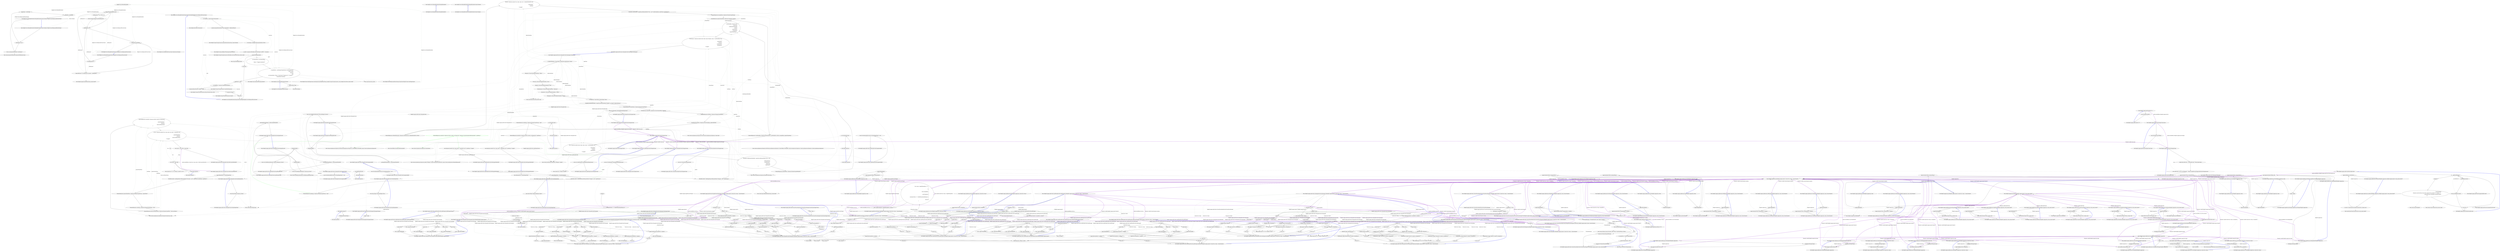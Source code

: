 digraph  {
n53 [label="Hangfire.Server.DelayedJobScheduler", span=""];
n0 [label="Entry Hangfire.Server.DelayedJobScheduler.DelayedJobScheduler()", span="67-67", cluster="Hangfire.Server.DelayedJobScheduler.DelayedJobScheduler()"];
n1 [label="Exit Hangfire.Server.DelayedJobScheduler.DelayedJobScheduler()", span="67-67", cluster="Hangfire.Server.DelayedJobScheduler.DelayedJobScheduler()"];
n2 [label="Entry Hangfire.Server.DelayedJobScheduler.DelayedJobScheduler(System.TimeSpan)", span="77-77", cluster="Hangfire.Server.DelayedJobScheduler.DelayedJobScheduler(System.TimeSpan)"];
n3 [label="Exit Hangfire.Server.DelayedJobScheduler.DelayedJobScheduler(System.TimeSpan)", span="77-77", cluster="Hangfire.Server.DelayedJobScheduler.DelayedJobScheduler(System.TimeSpan)"];
n4 [label="Entry Hangfire.Server.DelayedJobScheduler.DelayedJobScheduler(System.TimeSpan, Hangfire.States.IBackgroundJobStateChanger)", span="88-88", cluster="Hangfire.Server.DelayedJobScheduler.DelayedJobScheduler(System.TimeSpan, Hangfire.States.IBackgroundJobStateChanger)"];
n5 [label="stateChanger == null", span="90-90", cluster="Hangfire.Server.DelayedJobScheduler.DelayedJobScheduler(System.TimeSpan, Hangfire.States.IBackgroundJobStateChanger)"];
n7 [label="_stateChanger = stateChanger", span="92-92", cluster="Hangfire.Server.DelayedJobScheduler.DelayedJobScheduler(System.TimeSpan, Hangfire.States.IBackgroundJobStateChanger)"];
n8 [label="_pollingDelay = pollingDelay", span="93-93", cluster="Hangfire.Server.DelayedJobScheduler.DelayedJobScheduler(System.TimeSpan, Hangfire.States.IBackgroundJobStateChanger)"];
n6 [label="throw new ArgumentNullException(''stateChanger'');", span="90-90", cluster="Hangfire.Server.DelayedJobScheduler.DelayedJobScheduler(System.TimeSpan, Hangfire.States.IBackgroundJobStateChanger)"];
n9 [label="Exit Hangfire.Server.DelayedJobScheduler.DelayedJobScheduler(System.TimeSpan, Hangfire.States.IBackgroundJobStateChanger)", span="88-88", cluster="Hangfire.Server.DelayedJobScheduler.DelayedJobScheduler(System.TimeSpan, Hangfire.States.IBackgroundJobStateChanger)"];
n10 [label="Entry System.ArgumentNullException.ArgumentNullException(string)", span="0-0", cluster="System.ArgumentNullException.ArgumentNullException(string)"];
n11 [label="Entry Hangfire.Server.DelayedJobScheduler.Execute(Hangfire.Server.BackgroundProcessContext)", span="101-101", cluster="Hangfire.Server.DelayedJobScheduler.Execute(Hangfire.Server.BackgroundProcessContext)"];
n12 [label="var jobsEnqueued = 0", span="103-103", cluster="Hangfire.Server.DelayedJobScheduler.Execute(Hangfire.Server.BackgroundProcessContext)"];
n13 [label="EnqueueNextScheduledJob(context)", span="105-105", cluster="Hangfire.Server.DelayedJobScheduler.Execute(Hangfire.Server.BackgroundProcessContext)"];
n15 [label="context.CancellationToken.IsCancellationRequested", span="109-109", cluster="Hangfire.Server.DelayedJobScheduler.Execute(Hangfire.Server.BackgroundProcessContext)"];
n18 [label="context.Sleep(_pollingDelay)", span="120-120", cluster="Hangfire.Server.DelayedJobScheduler.Execute(Hangfire.Server.BackgroundProcessContext)"];
n14 [label="jobsEnqueued++", span="107-107", cluster="Hangfire.Server.DelayedJobScheduler.Execute(Hangfire.Server.BackgroundProcessContext)"];
n16 [label="jobsEnqueued != 0", span="115-115", cluster="Hangfire.Server.DelayedJobScheduler.Execute(Hangfire.Server.BackgroundProcessContext)"];
n17 [label="Logger.InfoFormat(''{0} scheduled job(s) enqueued.'', jobsEnqueued)", span="117-117", cluster="Hangfire.Server.DelayedJobScheduler.Execute(Hangfire.Server.BackgroundProcessContext)"];
n20 [label="Entry Hangfire.Server.DelayedJobScheduler.EnqueueNextScheduledJob(Hangfire.Server.BackgroundProcessContext)", span="129-129", cluster="Hangfire.Server.DelayedJobScheduler.EnqueueNextScheduledJob(Hangfire.Server.BackgroundProcessContext)"];
n21 [label="Entry Hangfire.Logging.ILog.InfoFormat(string, params object[])", span="210-210", cluster="Hangfire.Logging.ILog.InfoFormat(string, params object[])"];
n19 [label="Exit Hangfire.Server.DelayedJobScheduler.Execute(Hangfire.Server.BackgroundProcessContext)", span="101-101", cluster="Hangfire.Server.DelayedJobScheduler.Execute(Hangfire.Server.BackgroundProcessContext)"];
n22 [label="Entry Hangfire.Server.BackgroundProcessContext.Sleep(System.TimeSpan)", span="23-23", cluster="Hangfire.Server.BackgroundProcessContext.Sleep(System.TimeSpan)"];
n23 [label="Entry Hangfire.Server.DelayedJobScheduler.ToString()", span="124-124", cluster="Hangfire.Server.DelayedJobScheduler.ToString()"];
n24 [label="return GetType().Name;", span="126-126", cluster="Hangfire.Server.DelayedJobScheduler.ToString()"];
n25 [label="Exit Hangfire.Server.DelayedJobScheduler.ToString()", span="124-124", cluster="Hangfire.Server.DelayedJobScheduler.ToString()"];
n26 [label="Entry object.GetType()", span="0-0", cluster="object.GetType()"];
n27 [label="var connection = context.Storage.GetConnection()", span="131-131", cluster="Hangfire.Server.DelayedJobScheduler.EnqueueNextScheduledJob(Hangfire.Server.BackgroundProcessContext)"];
n34 [label="var appliedState = _stateChanger.ChangeState(new StateChangeContext(\r\n                    context.Storage,\r\n                    connection,\r\n                    jobId,\r\n                    new EnqueuedState { Reason = String.Format(''Triggered by {0}'', ToString()) }, \r\n                    ScheduledState.StateName))", span="150-155", cluster="Hangfire.Server.DelayedJobScheduler.EnqueueNextScheduledJob(Hangfire.Server.BackgroundProcessContext)"];
n28 [label="connection.AcquireDistributedLock(''locks:schedulepoller'', DefaultLockTimeout)", span="132-132", cluster="Hangfire.Server.DelayedJobScheduler.EnqueueNextScheduledJob(Hangfire.Server.BackgroundProcessContext)"];
n41 [label="Entry Hangfire.JobStorage.GetConnection()", span="56-56", cluster="Hangfire.JobStorage.GetConnection()"];
n30 [label="var jobId = connection.GetFirstByLowestScoreFromSet(''schedule'', 0, timestamp)", span="137-137", cluster="Hangfire.Server.DelayedJobScheduler.EnqueueNextScheduledJob(Hangfire.Server.BackgroundProcessContext)"];
n36 [label="var transaction = connection.CreateWriteTransaction()", span="162-162", cluster="Hangfire.Server.DelayedJobScheduler.EnqueueNextScheduledJob(Hangfire.Server.BackgroundProcessContext)"];
n29 [label="var timestamp = JobHelper.ToTimestamp(DateTime.UtcNow)", span="134-134", cluster="Hangfire.Server.DelayedJobScheduler.EnqueueNextScheduledJob(Hangfire.Server.BackgroundProcessContext)"];
n42 [label="Entry Hangfire.Storage.IStorageConnection.AcquireDistributedLock(string, System.TimeSpan)", span="28-28", cluster="Hangfire.Storage.IStorageConnection.AcquireDistributedLock(string, System.TimeSpan)"];
n43 [label="Entry Hangfire.Common.JobHelper.ToTimestamp(System.DateTime)", span="57-57", cluster="Hangfire.Common.JobHelper.ToTimestamp(System.DateTime)"];
n31 [label="String.IsNullOrEmpty(jobId)", span="139-139", cluster="Hangfire.Server.DelayedJobScheduler.EnqueueNextScheduledJob(Hangfire.Server.BackgroundProcessContext)"];
n44 [label="Entry Hangfire.Storage.IStorageConnection.GetFirstByLowestScoreFromSet(string, double, double)", span="57-57", cluster="Hangfire.Storage.IStorageConnection.GetFirstByLowestScoreFromSet(string, double, double)"];
n37 [label="transaction.RemoveFromSet(''schedule'', jobId)", span="164-164", cluster="Hangfire.Server.DelayedJobScheduler.EnqueueNextScheduledJob(Hangfire.Server.BackgroundProcessContext)"];
n32 [label="return false;", span="142-142", cluster="Hangfire.Server.DelayedJobScheduler.EnqueueNextScheduledJob(Hangfire.Server.BackgroundProcessContext)"];
n33 [label="var enqueuedState = new EnqueuedState\r\n                {\r\n                    Reason = ''Triggered scheduled job''\r\n                }", span="145-148", cluster="Hangfire.Server.DelayedJobScheduler.EnqueueNextScheduledJob(Hangfire.Server.BackgroundProcessContext)"];
n45 [label="Entry string.IsNullOrEmpty(string)", span="0-0", cluster="string.IsNullOrEmpty(string)"];
n46 [label="Entry Hangfire.States.EnqueuedState.EnqueuedState()", span="87-87", cluster="Hangfire.States.EnqueuedState.EnqueuedState()"];
n35 [label="appliedState == null", span="157-157", cluster="Hangfire.Server.DelayedJobScheduler.EnqueueNextScheduledJob(Hangfire.Server.BackgroundProcessContext)"];
n47 [label="Entry Hangfire.States.StateChangeContext.StateChangeContext(Hangfire.JobStorage, Hangfire.Storage.IStorageConnection, string, Hangfire.States.IState, params string[])", span="35-35", cluster="Hangfire.States.StateChangeContext.StateChangeContext(Hangfire.JobStorage, Hangfire.Storage.IStorageConnection, string, Hangfire.States.IState, params string[])"];
n48 [label="Entry string.Format(string, object)", span="0-0", cluster="string.Format(string, object)"];
n49 [label="Entry Hangfire.States.IBackgroundJobStateChanger.ChangeState(Hangfire.States.StateChangeContext)", span="25-25", cluster="Hangfire.States.IBackgroundJobStateChanger.ChangeState(Hangfire.States.StateChangeContext)"];
n39 [label="return true;", span="169-169", cluster="Hangfire.Server.DelayedJobScheduler.EnqueueNextScheduledJob(Hangfire.Server.BackgroundProcessContext)"];
n50 [label="Entry Hangfire.Storage.IStorageConnection.CreateWriteTransaction()", span="27-27", cluster="Hangfire.Storage.IStorageConnection.CreateWriteTransaction()"];
n38 [label="transaction.Commit()", span="165-165", cluster="Hangfire.Server.DelayedJobScheduler.EnqueueNextScheduledJob(Hangfire.Server.BackgroundProcessContext)"];
n51 [label="Entry Hangfire.Storage.IWriteOnlyTransaction.RemoveFromSet(string, string)", span="43-43", cluster="Hangfire.Storage.IWriteOnlyTransaction.RemoveFromSet(string, string)"];
n52 [label="Entry Hangfire.Storage.IWriteOnlyTransaction.Commit()", span="54-54", cluster="Hangfire.Storage.IWriteOnlyTransaction.Commit()"];
n40 [label="Exit Hangfire.Server.DelayedJobScheduler.EnqueueNextScheduledJob(Hangfire.Server.BackgroundProcessContext)", span="129-129", cluster="Hangfire.Server.DelayedJobScheduler.EnqueueNextScheduledJob(Hangfire.Server.BackgroundProcessContext)"];
d340 [label="MethodCallExpression methodCall = Expression.Call(null, method, new Expression[] { Expression.Constant(Assembly.GetEntryAssembly()), nameParam })", span="701-701", cluster="Hangfire.Logging.LogProviders.Log4NetLogProvider.GetGetLoggerMethodCall()", color=green, community=0];
d338 [label="MethodInfo method = logManagerType.GetRuntimeMethod(''GetLogger'', new[] { typeof(string) })", span="699-699", cluster="Hangfire.Logging.LogProviders.Log4NetLogProvider.GetGetLoggerMethodCall()"];
d339 [label="ParameterExpression nameParam = Expression.Parameter(typeof(string), ''name'')", span="700-700", cluster="Hangfire.Logging.LogProviders.Log4NetLogProvider.GetGetLoggerMethodCall()"];
d341 [label="return Expression.Lambda<Func<string, object>>(methodCall, new[] { nameParam }).Compile();", span="702-702", cluster="Hangfire.Logging.LogProviders.Log4NetLogProvider.GetGetLoggerMethodCall()"];
d343 [label="Entry System.Reflection.Assembly.GetEntryAssembly()", span="0-0", cluster="System.Reflection.Assembly.GetEntryAssembly()"];
d344 [label="Entry System.Linq.Expressions.Expression.Constant(object)", span="0-0", cluster="System.Linq.Expressions.Expression.Constant(object)"];
d233 [label="Entry System.Linq.Expressions.Expression.Call(System.Linq.Expressions.Expression, System.Reflection.MethodInfo, params System.Linq.Expressions.Expression[])", span="0-0", cluster="System.Linq.Expressions.Expression.Call(System.Linq.Expressions.Expression, System.Reflection.MethodInfo, params System.Linq.Expressions.Expression[])"];
d337 [label="Type logManagerType = GetLogManagerType()", span="698-698", cluster="Hangfire.Logging.LogProviders.Log4NetLogProvider.GetGetLoggerMethodCall()"];
d231 [label="Entry System.Type.GetRuntimeMethod(string, System.Type[])", span="0-0", cluster="System.Type.GetRuntimeMethod(string, System.Type[])"];
d232 [label="Entry System.Linq.Expressions.Expression.Parameter(System.Type, string)", span="0-0", cluster="System.Linq.Expressions.Expression.Parameter(System.Type, string)"];
d342 [label="Exit Hangfire.Logging.LogProviders.Log4NetLogProvider.GetGetLoggerMethodCall()", span="696-696", cluster="Hangfire.Logging.LogProviders.Log4NetLogProvider.GetGetLoggerMethodCall()"];
d234 [label="Entry System.Linq.Expressions.Expression.Lambda<TDelegate>(System.Linq.Expressions.Expression, params System.Linq.Expressions.ParameterExpression[])", span="0-0", cluster="System.Linq.Expressions.Expression.Lambda<TDelegate>(System.Linq.Expressions.Expression, params System.Linq.Expressions.ParameterExpression[])"];
d235 [label="Entry System.Linq.Expressions.Expression<TDelegate>.Compile()", span="0-0", cluster="System.Linq.Expressions.Expression<TDelegate>.Compile()"];
d457 [label="ConstantExpression propertyValuesParam = Expression.Constant(new object[0])", span="1086-1086", cluster="Hangfire.Logging.LogProviders.SerilogLogProvider.SerilogLogger.SerilogLogger()"];
d228 [label="MethodCallExpression methodCall = Expression.Call(null, method, new Expression[] { nameParam })", span="519-519", cluster="Hangfire.Logging.LogProviders.NLogLogProvider.GetGetLoggerMethodCall()"];
d431 [label="MethodCallExpression methodCall = Expression.Call(null, method, new Expression[]\r\n            {\r\n                propertyNameParam, \r\n                valueParam,\r\n                destructureObjectsParam\r\n            })", span="1030-1035", cluster="Hangfire.Logging.LogProviders.SerilogLogProvider.GetForContextMethodCall()"];
d453 [label="MethodCallExpression isEnabledMethodCall = Expression.Call(instanceCast, isEnabledMethodInfo, levelCast)", span="1075-1075", cluster="Hangfire.Logging.LogProviders.SerilogLogProvider.SerilogLogger.SerilogLogger()"];
d462 [label="writeMethodExp = Expression.Call(\r\n                    instanceCast,\r\n                    writeExceptionMethodInfo,\r\n                    levelCast,\r\n                    exceptionParam,\r\n                    messageParam,\r\n                    propertyValuesParam)", span="1105-1111", cluster="Hangfire.Logging.LogProviders.SerilogLogProvider.SerilogLogger.SerilogLogger()"];
d327 [label="Entry Hangfire.Logging.LogProviders.Log4NetLogProvider.GetGetLoggerMethodCall()", span="696-696", cluster="Hangfire.Logging.LogProviders.Log4NetLogProvider.GetGetLoggerMethodCall()"];
d334 [label="Entry Hangfire.Logging.LogProviders.Log4NetLogProvider.GetLogManagerType()", span="691-691", cluster="Hangfire.Logging.LogProviders.Log4NetLogProvider.GetLogManagerType()"];
d226 [label="MethodInfo method = logManagerType.GetRuntimeMethod(''GetLogger'', new[] { typeof(string) })", span="517-517", cluster="Hangfire.Logging.LogProviders.NLogLogProvider.GetGetLoggerMethodCall()"];
d427 [label="MethodInfo method = logManagerType.GetRuntimeMethod(''ForContext'', new[] { typeof(string), typeof(object), typeof(bool) })", span="1026-1026", cluster="Hangfire.Logging.LogProviders.SerilogLogProvider.GetForContextMethodCall()"];
d448 [label="MethodInfo isEnabledMethodInfo = loggerType.GetRuntimeMethod(''IsEnabled'', new Type[] { logEventTypeType })", span="1070-1070", cluster="Hangfire.Logging.LogProviders.SerilogLogProvider.SerilogLogger.SerilogLogger()"];
d455 [label="MethodInfo writeMethodInfo = loggerType.GetRuntimeMethod(''Write'', new[] { logEventTypeType, typeof(string), typeof(object[]) })", span="1084-1084", cluster="Hangfire.Logging.LogProviders.SerilogLogProvider.SerilogLogger.SerilogLogger()"];
d460 [label="MethodInfo writeExceptionMethodInfo = loggerType.GetRuntimeMethod(''Write'', new[]\r\n                {\r\n                    logEventTypeType,\r\n                    typeof(Exception), \r\n                    typeof(string),\r\n                    typeof(object[])\r\n                })", span="1097-1103", cluster="Hangfire.Logging.LogProviders.SerilogLogProvider.SerilogLogger.SerilogLogger()"];
d227 [label="ParameterExpression nameParam = Expression.Parameter(typeof(string), ''name'')", span="518-518", cluster="Hangfire.Logging.LogProviders.NLogLogProvider.GetGetLoggerMethodCall()"];
d428 [label="ParameterExpression propertyNameParam = Expression.Parameter(typeof(string), ''propertyName'')", span="1027-1027", cluster="Hangfire.Logging.LogProviders.SerilogLogProvider.GetForContextMethodCall()"];
d429 [label="ParameterExpression valueParam = Expression.Parameter(typeof(object), ''value'')", span="1028-1028", cluster="Hangfire.Logging.LogProviders.SerilogLogProvider.GetForContextMethodCall()"];
d430 [label="ParameterExpression destructureObjectsParam = Expression.Parameter(typeof(bool), ''destructureObjects'')", span="1029-1029", cluster="Hangfire.Logging.LogProviders.SerilogLogProvider.GetForContextMethodCall()"];
d229 [label="return Expression.Lambda<Func<string, object>>(methodCall, new[] { nameParam }).Compile();", span="520-520", cluster="Hangfire.Logging.LogProviders.NLogLogProvider.GetGetLoggerMethodCall()"];
d432 [label="var func = Expression.Lambda<Func<string, object, bool, object>>(methodCall, new[]\r\n            {\r\n                propertyNameParam,\r\n                valueParam,\r\n                destructureObjectsParam\r\n            }).Compile()", span="1036-1041", cluster="Hangfire.Logging.LogProviders.SerilogLogProvider.GetForContextMethodCall()"];
d454 [label="IsEnabled = Expression.Lambda<Func<object, object, bool>>(isEnabledMethodCall, new[]\r\n                {\r\n                    instanceParam,\r\n                    levelParam\r\n                }).Compile()", span="1076-1080", cluster="Hangfire.Logging.LogProviders.SerilogLogProvider.SerilogLogger.SerilogLogger()"];
d459 [label="Write = Expression.Lambda<Action<object, object, string>>(writeMethodExp, new[]\r\n                {\r\n                    instanceParam,\r\n                    levelParam,\r\n                    messageParam\r\n                }).Compile()", span="1088-1093", cluster="Hangfire.Logging.LogProviders.SerilogLogProvider.SerilogLogger.SerilogLogger()"];
d463 [label="WriteException = Expression.Lambda<Action<object, object, Exception, string>>(writeMethodExp, new[]\r\n                {\r\n                    instanceParam,\r\n                    levelParam,\r\n                    exceptionParam,\r\n                    messageParam,\r\n                }).Compile()", span="1112-1118", cluster="Hangfire.Logging.LogProviders.SerilogLogProvider.SerilogLogger.SerilogLogger()"];
d456 [label="ParameterExpression messageParam = Expression.Parameter(typeof(string))", span="1085-1085", cluster="Hangfire.Logging.LogProviders.SerilogLogProvider.SerilogLogger.SerilogLogger()"];
d458 [label="MethodCallExpression writeMethodExp = Expression.Call(instanceCast, writeMethodInfo, levelCast, messageParam, propertyValuesParam)", span="1087-1087", cluster="Hangfire.Logging.LogProviders.SerilogLogProvider.SerilogLogger.SerilogLogger()"];
d452 [label="UnaryExpression levelCast = Expression.Convert(levelParam, logEventTypeType)", span="1074-1074", cluster="Hangfire.Logging.LogProviders.SerilogLogProvider.SerilogLogger.SerilogLogger()"];
d450 [label="UnaryExpression instanceCast = Expression.Convert(instanceParam, loggerType)", span="1072-1072", cluster="Hangfire.Logging.LogProviders.SerilogLogProvider.SerilogLogger.SerilogLogger()"];
d461 [label="ParameterExpression exceptionParam = Expression.Parameter(typeof(Exception))", span="1104-1104", cluster="Hangfire.Logging.LogProviders.SerilogLogProvider.SerilogLogger.SerilogLogger()"];
d324 [label="_getLoggerByNameDelegate = GetGetLoggerMethodCall()", span="672-672", cluster="Hangfire.Logging.LogProviders.Log4NetLogProvider.Log4NetLogProvider()"];
d332 [label="return ProviderIsAvailableOverride && GetLogManagerType() != null;", span="688-688", cluster="Hangfire.Logging.LogProviders.Log4NetLogProvider.IsLoggerAvailable()"];
d336 [label="Exit Hangfire.Logging.LogProviders.Log4NetLogProvider.GetLogManagerType()", span="691-691", cluster="Hangfire.Logging.LogProviders.Log4NetLogProvider.GetLogManagerType()"];
d335 [label="return Type.GetType(''log4net.LogManager, log4net'');", span="693-693", cluster="Hangfire.Logging.LogProviders.Log4NetLogProvider.GetLogManagerType()"];
d225 [label="Type logManagerType = GetLogManagerType()", span="516-516", cluster="Hangfire.Logging.LogProviders.NLogLogProvider.GetGetLoggerMethodCall()"];
d426 [label="Type logManagerType = GetLogManagerType()", span="1025-1025", cluster="Hangfire.Logging.LogProviders.SerilogLogProvider.GetForContextMethodCall()"];
d440 [label="var logEventTypeType = Type.GetType(''Serilog.Events.LogEventLevel, Serilog'')", span="1060-1060", cluster="Hangfire.Logging.LogProviders.SerilogLogProvider.SerilogLogger.SerilogLogger()"];
d447 [label="var loggerType = Type.GetType(''Serilog.ILogger, Serilog'')", span="1069-1069", cluster="Hangfire.Logging.LogProviders.SerilogLogProvider.SerilogLogger.SerilogLogger()"];
d449 [label="ParameterExpression instanceParam = Expression.Parameter(typeof(object))", span="1071-1071", cluster="Hangfire.Logging.LogProviders.SerilogLogProvider.SerilogLogger.SerilogLogger()"];
d230 [label="Exit Hangfire.Logging.LogProviders.NLogLogProvider.GetGetLoggerMethodCall()", span="514-514", cluster="Hangfire.Logging.LogProviders.NLogLogProvider.GetGetLoggerMethodCall()"];
d433 [label="return name => func(''Name'', name, false);", span="1042-1042", cluster="Hangfire.Logging.LogProviders.SerilogLogProvider.GetForContextMethodCall()"];
d436 [label="func(''Name'', name, false)", span="1042-1042", cluster="lambda expression"];
d451 [label="ParameterExpression levelParam = Expression.Parameter(typeof(object))", span="1073-1073", cluster="Hangfire.Logging.LogProviders.SerilogLogProvider.SerilogLogger.SerilogLogger()"];
d464 [label="Exit Hangfire.Logging.LogProviders.SerilogLogProvider.SerilogLogger.SerilogLogger()", span="1058-1058", cluster="Hangfire.Logging.LogProviders.SerilogLogProvider.SerilogLogger.SerilogLogger()"];
d466 [label="Entry System.Linq.Expressions.Expression.Parameter(System.Type)", span="0-0", cluster="System.Linq.Expressions.Expression.Parameter(System.Type)"];
d468 [label="Entry System.Linq.Expressions.Expression.Call(System.Linq.Expressions.Expression, System.Reflection.MethodInfo, System.Linq.Expressions.Expression, System.Linq.Expressions.Expression, System.Linq.Expressions.Expression)", span="0-0", cluster="System.Linq.Expressions.Expression.Call(System.Linq.Expressions.Expression, System.Reflection.MethodInfo, System.Linq.Expressions.Expression, System.Linq.Expressions.Expression, System.Linq.Expressions.Expression)"];
d467 [label="Entry System.Linq.Expressions.Expression.Convert(System.Linq.Expressions.Expression, System.Type)", span="0-0", cluster="System.Linq.Expressions.Expression.Convert(System.Linq.Expressions.Expression, System.Type)"];
d588 [label="Hangfire.Logging.LogProviders.Log4NetLogProvider", span=""];
d322 [label="!IsLoggerAvailable()", span="668-668", cluster="Hangfire.Logging.LogProviders.Log4NetLogProvider.Log4NetLogProvider()"];
d325 [label="Exit Hangfire.Logging.LogProviders.Log4NetLogProvider.Log4NetLogProvider()", span="666-666", cluster="Hangfire.Logging.LogProviders.Log4NetLogProvider.Log4NetLogProvider()"];
d326 [label="Entry Hangfire.Logging.LogProviders.Log4NetLogProvider.IsLoggerAvailable()", span="686-686", cluster="Hangfire.Logging.LogProviders.Log4NetLogProvider.IsLoggerAvailable()"];
d333 [label="Exit Hangfire.Logging.LogProviders.Log4NetLogProvider.IsLoggerAvailable()", span="686-686", cluster="Hangfire.Logging.LogProviders.Log4NetLogProvider.IsLoggerAvailable()"];
d224 [label="Entry System.Type.GetType(string)", span="0-0", cluster="System.Type.GetType(string)"];
d213 [label="Entry Hangfire.Logging.LogProviders.NLogLogProvider.GetGetLoggerMethodCall()", span="514-514", cluster="Hangfire.Logging.LogProviders.NLogLogProvider.GetGetLoggerMethodCall()"];
d221 [label="Entry Hangfire.Logging.LogProviders.NLogLogProvider.GetLogManagerType()", span="509-509", cluster="Hangfire.Logging.LogProviders.NLogLogProvider.GetLogManagerType()"];
d416 [label="Entry Hangfire.Logging.LogProviders.SerilogLogProvider.GetForContextMethodCall()", span="1023-1023", cluster="Hangfire.Logging.LogProviders.SerilogLogProvider.GetForContextMethodCall()"];
d423 [label="Entry Hangfire.Logging.LogProviders.SerilogLogProvider.GetLogManagerType()", span="1018-1018", cluster="Hangfire.Logging.LogProviders.SerilogLogProvider.GetLogManagerType()"];
d439 [label="Entry Hangfire.Logging.LogProviders.SerilogLogProvider.SerilogLogger.SerilogLogger()", span="1058-1058", cluster="Hangfire.Logging.LogProviders.SerilogLogProvider.SerilogLogger.SerilogLogger()"];
d441 [label="DebugLevel = Enum.Parse(logEventTypeType, ''Debug'')", span="1061-1061", cluster="Hangfire.Logging.LogProviders.SerilogLogProvider.SerilogLogger.SerilogLogger()"];
d442 [label="ErrorLevel = Enum.Parse(logEventTypeType, ''Error'')", span="1062-1062", cluster="Hangfire.Logging.LogProviders.SerilogLogProvider.SerilogLogger.SerilogLogger()"];
d443 [label="FatalLevel = Enum.Parse(logEventTypeType, ''Fatal'')", span="1063-1063", cluster="Hangfire.Logging.LogProviders.SerilogLogProvider.SerilogLogger.SerilogLogger()"];
d444 [label="InformationLevel = Enum.Parse(logEventTypeType, ''Information'')", span="1064-1064", cluster="Hangfire.Logging.LogProviders.SerilogLogProvider.SerilogLogger.SerilogLogger()"];
d445 [label="VerboseLevel = Enum.Parse(logEventTypeType, ''Verbose'')", span="1065-1065", cluster="Hangfire.Logging.LogProviders.SerilogLogProvider.SerilogLogger.SerilogLogger()"];
d446 [label="WarningLevel = Enum.Parse(logEventTypeType, ''Warning'')", span="1066-1066", cluster="Hangfire.Logging.LogProviders.SerilogLogProvider.SerilogLogger.SerilogLogger()"];
d434 [label="Exit Hangfire.Logging.LogProviders.SerilogLogProvider.GetForContextMethodCall()", span="1023-1023", cluster="Hangfire.Logging.LogProviders.SerilogLogProvider.GetForContextMethodCall()"];
d591 [label=func, span=""];
d435 [label="Entry lambda expression", span="1042-1042", cluster="lambda expression"];
d437 [label="Exit lambda expression", span="1042-1042", cluster="lambda expression"];
d438 [label="Entry System.Func<T1, T2, T3, TResult>.Invoke(T1, T2, T3)", span="0-0", cluster="System.Func<T1, T2, T3, TResult>.Invoke(T1, T2, T3)"];
d329 [label="return new Log4NetLogger(_getLoggerByNameDelegate(name));", span="683-683", cluster="Hangfire.Logging.LogProviders.Log4NetLogProvider.GetLogger(string)"];
d174 [label="Entry Hangfire.Logging.LogProviders.Log4NetLogProvider.Log4NetLogProvider()", span="666-666", cluster="Hangfire.Logging.LogProviders.Log4NetLogProvider.Log4NetLogProvider()"];
d323 [label="throw new InvalidOperationException(''log4net.LogManager not found'');", span="670-670", cluster="Hangfire.Logging.LogProviders.Log4NetLogProvider.Log4NetLogProvider()"];
d222 [label="return Type.GetType(''NLog.LogManager, NLog'');", span="511-511", cluster="Hangfire.Logging.LogProviders.NLogLogProvider.GetLogManagerType()"];
d424 [label="return Type.GetType(''Serilog.Log, Serilog'');", span="1020-1020", cluster="Hangfire.Logging.LogProviders.SerilogLogProvider.GetLogManagerType()"];
d209 [label="_getLoggerByNameDelegate = GetGetLoggerMethodCall()", span="490-490", cluster="Hangfire.Logging.LogProviders.NLogLogProvider.NLogLogProvider()"];
d219 [label="return ProviderIsAvailableOverride && GetLogManagerType() != null;", span="506-506", cluster="Hangfire.Logging.LogProviders.NLogLogProvider.IsLoggerAvailable()"];
d223 [label="Exit Hangfire.Logging.LogProviders.NLogLogProvider.GetLogManagerType()", span="509-509", cluster="Hangfire.Logging.LogProviders.NLogLogProvider.GetLogManagerType()"];
d413 [label="_getLoggerByNameDelegate = GetForContextMethodCall()", span="999-999", cluster="Hangfire.Logging.LogProviders.SerilogLogProvider.SerilogLogProvider()"];
d421 [label="return ProviderIsAvailableOverride && GetLogManagerType() != null;", span="1015-1015", cluster="Hangfire.Logging.LogProviders.SerilogLogProvider.IsLoggerAvailable()"];
d425 [label="Exit Hangfire.Logging.LogProviders.SerilogLogProvider.GetLogManagerType()", span="1018-1018", cluster="Hangfire.Logging.LogProviders.SerilogLogProvider.GetLogManagerType()"];
d465 [label="Entry System.Enum.Parse(System.Type, string)", span="0-0", cluster="System.Enum.Parse(System.Type, string)"];
d328 [label="Entry Hangfire.Logging.LogProviders.Log4NetLogProvider.GetLogger(string)", span="681-681", cluster="Hangfire.Logging.LogProviders.Log4NetLogProvider.GetLogger(string)"];
d330 [label="Exit Hangfire.Logging.LogProviders.Log4NetLogProvider.GetLogger(string)", span="681-681", cluster="Hangfire.Logging.LogProviders.Log4NetLogProvider.GetLogger(string)"];
d331 [label="Entry Hangfire.Logging.LogProviders.Log4NetLogProvider.Log4NetLogger.Log4NetLogger(dynamic)", span="709-709", cluster="Hangfire.Logging.LogProviders.Log4NetLogProvider.Log4NetLogger.Log4NetLogger(dynamic)"];
d218 [label="Entry System.Func<T, TResult>.Invoke(T)", span="0-0", cluster="System.Func<T, TResult>.Invoke(T)"];
d172 [label="new Log4NetLogProvider()", span="391-391", cluster="lambda expression"];
d212 [label="Entry System.InvalidOperationException.InvalidOperationException(string)", span="0-0", cluster="System.InvalidOperationException.InvalidOperationException(string)"];
d586 [label="Hangfire.Logging.LogProviders.NLogLogProvider", span=""];
d207 [label="!IsLoggerAvailable()", span="486-486", cluster="Hangfire.Logging.LogProviders.NLogLogProvider.NLogLogProvider()"];
d210 [label="Exit Hangfire.Logging.LogProviders.NLogLogProvider.NLogLogProvider()", span="484-484", cluster="Hangfire.Logging.LogProviders.NLogLogProvider.NLogLogProvider()"];
d211 [label="Entry Hangfire.Logging.LogProviders.NLogLogProvider.IsLoggerAvailable()", span="504-504", cluster="Hangfire.Logging.LogProviders.NLogLogProvider.IsLoggerAvailable()"];
d220 [label="Exit Hangfire.Logging.LogProviders.NLogLogProvider.IsLoggerAvailable()", span="504-504", cluster="Hangfire.Logging.LogProviders.NLogLogProvider.IsLoggerAvailable()"];
d590 [label="Hangfire.Logging.LogProviders.SerilogLogProvider", span=""];
d411 [label="!IsLoggerAvailable()", span="995-995", cluster="Hangfire.Logging.LogProviders.SerilogLogProvider.SerilogLogProvider()"];
d414 [label="Exit Hangfire.Logging.LogProviders.SerilogLogProvider.SerilogLogProvider()", span="993-993", cluster="Hangfire.Logging.LogProviders.SerilogLogProvider.SerilogLogProvider()"];
d415 [label="Entry Hangfire.Logging.LogProviders.SerilogLogProvider.IsLoggerAvailable()", span="1013-1013", cluster="Hangfire.Logging.LogProviders.SerilogLogProvider.IsLoggerAvailable()"];
d422 [label="Exit Hangfire.Logging.LogProviders.SerilogLogProvider.IsLoggerAvailable()", span="1013-1013", cluster="Hangfire.Logging.LogProviders.SerilogLogProvider.IsLoggerAvailable()"];
d145 [label="Entry Hangfire.Logging.ILogProvider.GetLogger(string)", span="319-319", cluster="Hangfire.Logging.ILogProvider.GetLogger(string)"];
d346 [label="Exit Hangfire.Logging.LogProviders.Log4NetLogProvider.Log4NetLogger.Log4NetLogger(dynamic)", span="709-709", cluster="Hangfire.Logging.LogProviders.Log4NetLogProvider.Log4NetLogger.Log4NetLogger(dynamic)"];
d345 [label="_logger = logger", span="711-711", cluster="Hangfire.Logging.LogProviders.Log4NetLogProvider.Log4NetLogger.Log4NetLogger(dynamic)"];
d215 [label="return new NLogLogger(_getLoggerByNameDelegate(name));", span="501-501", cluster="Hangfire.Logging.LogProviders.NLogLogProvider.GetLogger(string)"];
d418 [label="return new SerilogLogger(_getLoggerByNameDelegate(name));", span="1010-1010", cluster="Hangfire.Logging.LogProviders.SerilogLogProvider.GetLogger(string)"];
d171 [label="Entry lambda expression", span="391-391", cluster="lambda expression"];
d173 [label="Exit lambda expression", span="391-391", cluster="lambda expression"];
d208 [label="throw new InvalidOperationException(''NLog.LogManager not found'');", span="488-488", cluster="Hangfire.Logging.LogProviders.NLogLogProvider.NLogLogProvider()"];
d412 [label="throw new InvalidOperationException(''Serilog.Log not found'');", span="997-997", cluster="Hangfire.Logging.LogProviders.SerilogLogProvider.SerilogLogProvider()"];
d170 [label="Entry Hangfire.Logging.LogProviders.NLogLogProvider.NLogLogProvider()", span="484-484", cluster="Hangfire.Logging.LogProviders.NLogLogProvider.NLogLogProvider()"];
d166 [label="Entry Hangfire.Logging.LogProviders.SerilogLogProvider.SerilogLogProvider()", span="993-993", cluster="Hangfire.Logging.LogProviders.SerilogLogProvider.SerilogLogProvider()"];
d146 [label="Exit Hangfire.Logging.ILogProvider.GetLogger(string)", span="319-319", cluster="Hangfire.Logging.ILogProvider.GetLogger(string)"];
d155 [label="return logProvider == null ? new NoOpLogger() : (ILog)new LoggerExecutionWrapper(logProvider.GetLogger(name));", span="370-370", cluster="Hangfire.Logging.LogProvider.GetLogger(string)"];
d214 [label="Entry Hangfire.Logging.LogProviders.NLogLogProvider.GetLogger(string)", span="499-499", cluster="Hangfire.Logging.LogProviders.NLogLogProvider.GetLogger(string)"];
d417 [label="Entry Hangfire.Logging.LogProviders.SerilogLogProvider.GetLogger(string)", span="1008-1008", cluster="Hangfire.Logging.LogProviders.SerilogLogProvider.GetLogger(string)"];
d537 [label="Entry Hangfire.Logging.LogProviders.ColouredConsoleLogProvider.GetLogger(string)", span="1380-1380", cluster="Hangfire.Logging.LogProviders.ColouredConsoleLogProvider.GetLogger(string)"];
d153 [label="Entry Hangfire.Logging.LogProvider.GetLogger(string)", span="367-367", cluster="Hangfire.Logging.LogProvider.GetLogger(string)"];
d589 [label="Hangfire.Logging.LogProviders.Log4NetLogProvider.Log4NetLogger", span=""];
d216 [label="Exit Hangfire.Logging.LogProviders.NLogLogProvider.GetLogger(string)", span="499-499", cluster="Hangfire.Logging.LogProviders.NLogLogProvider.GetLogger(string)"];
d217 [label="Entry Hangfire.Logging.LogProviders.NLogLogProvider.NLogLogger.NLogLogger(dynamic)", span="527-527", cluster="Hangfire.Logging.LogProviders.NLogLogProvider.NLogLogger.NLogLogger(dynamic)"];
d419 [label="Exit Hangfire.Logging.LogProviders.SerilogLogProvider.GetLogger(string)", span="1008-1008", cluster="Hangfire.Logging.LogProviders.SerilogLogProvider.GetLogger(string)"];
d420 [label="Entry Hangfire.Logging.LogProviders.SerilogLogProvider.SerilogLogger.SerilogLogger(object)", span="1121-1121", cluster="Hangfire.Logging.LogProviders.SerilogLogProvider.SerilogLogger.SerilogLogger(object)"];
d168 [label="new NLogLogProvider()", span="390-390", cluster="lambda expression"];
d164 [label="new SerilogLogProvider()", span="389-389", cluster="lambda expression"];
d154 [label="ILogProvider logProvider = _currentLogProvider ?? ResolveLogProvider()", span="369-369", cluster="Hangfire.Logging.LogProvider.GetLogger(string)"];
d156 [label="Exit Hangfire.Logging.LogProvider.GetLogger(string)", span="367-367", cluster="Hangfire.Logging.LogProvider.GetLogger(string)"];
d158 [label="Entry Hangfire.Logging.LogProvider.NoOpLogger.NoOpLogger()", span="421-421", cluster="Hangfire.Logging.LogProvider.NoOpLogger.NoOpLogger()"];
d159 [label="Entry Hangfire.Logging.LoggerExecutionWrapper.LoggerExecutionWrapper(Hangfire.Logging.ILog)", span="440-440", cluster="Hangfire.Logging.LoggerExecutionWrapper.LoggerExecutionWrapper(Hangfire.Logging.ILog)"];
d539 [label="Exit Hangfire.Logging.LogProviders.ColouredConsoleLogProvider.GetLogger(string)", span="1380-1380", cluster="Hangfire.Logging.LogProviders.ColouredConsoleLogProvider.GetLogger(string)"];
d538 [label="return new ColouredConsoleLogger(name);", span="1382-1382", cluster="Hangfire.Logging.LogProviders.ColouredConsoleLogProvider.GetLogger(string)"];
d150 [label="Entry Hangfire.Logging.LogProvider.GetLogger(System.Type)", span="357-357", cluster="Hangfire.Logging.LogProvider.GetLogger(System.Type)"];
d151 [label="return GetLogger(type.FullName);", span="359-359", cluster="Hangfire.Logging.LogProvider.GetLogger(System.Type)"];
d349 [label="return IsLogLevelEnable(logLevel);", span="718-718", cluster="Hangfire.Logging.LogProviders.Log4NetLogProvider.Log4NetLogger.Log(Hangfire.Logging.LogLevel, System.Func<string>, System.Exception)"];
d351 [label="return LogException(logLevel, messageFunc, exception);", span="722-722", cluster="Hangfire.Logging.LogProviders.Log4NetLogProvider.Log4NetLogger.Log(Hangfire.Logging.LogLevel, System.Func<string>, System.Exception)"];
d354 [label="_logger.IsInfoEnabled", span="727-727", cluster="Hangfire.Logging.LogProviders.Log4NetLogProvider.Log4NetLogger.Log(Hangfire.Logging.LogLevel, System.Func<string>, System.Exception)"];
d355 [label="_logger.Info(messageFunc())", span="729-729", cluster="Hangfire.Logging.LogProviders.Log4NetLogProvider.Log4NetLogger.Log(Hangfire.Logging.LogLevel, System.Func<string>, System.Exception)"];
d358 [label="_logger.IsWarnEnabled", span="734-734", cluster="Hangfire.Logging.LogProviders.Log4NetLogProvider.Log4NetLogger.Log(Hangfire.Logging.LogLevel, System.Func<string>, System.Exception)"];
d359 [label="_logger.Warn(messageFunc())", span="736-736", cluster="Hangfire.Logging.LogProviders.Log4NetLogProvider.Log4NetLogger.Log(Hangfire.Logging.LogLevel, System.Func<string>, System.Exception)"];
d362 [label="_logger.IsErrorEnabled", span="741-741", cluster="Hangfire.Logging.LogProviders.Log4NetLogProvider.Log4NetLogger.Log(Hangfire.Logging.LogLevel, System.Func<string>, System.Exception)"];
d363 [label="_logger.Error(messageFunc())", span="743-743", cluster="Hangfire.Logging.LogProviders.Log4NetLogProvider.Log4NetLogger.Log(Hangfire.Logging.LogLevel, System.Func<string>, System.Exception)"];
d366 [label="_logger.IsFatalEnabled", span="748-748", cluster="Hangfire.Logging.LogProviders.Log4NetLogProvider.Log4NetLogger.Log(Hangfire.Logging.LogLevel, System.Func<string>, System.Exception)"];
d367 [label="_logger.Fatal(messageFunc())", span="750-750", cluster="Hangfire.Logging.LogProviders.Log4NetLogProvider.Log4NetLogger.Log(Hangfire.Logging.LogLevel, System.Func<string>, System.Exception)"];
d369 [label="_logger.IsDebugEnabled", span="755-755", cluster="Hangfire.Logging.LogProviders.Log4NetLogProvider.Log4NetLogger.Log(Hangfire.Logging.LogLevel, System.Func<string>, System.Exception)"];
d370 [label="_logger.Debug(messageFunc())", span="757-757", cluster="Hangfire.Logging.LogProviders.Log4NetLogProvider.Log4NetLogger.Log(Hangfire.Logging.LogLevel, System.Func<string>, System.Exception)"];
d378 [label="_logger.IsDebugEnabled", span="770-770", cluster="Hangfire.Logging.LogProviders.Log4NetLogProvider.Log4NetLogger.LogException(Hangfire.Logging.LogLevel, System.Func<string>, System.Exception)"];
d379 [label="_logger.Info(messageFunc(), exception)", span="772-772", cluster="Hangfire.Logging.LogProviders.Log4NetLogProvider.Log4NetLogger.LogException(Hangfire.Logging.LogLevel, System.Func<string>, System.Exception)"];
d382 [label="_logger.IsWarnEnabled", span="777-777", cluster="Hangfire.Logging.LogProviders.Log4NetLogProvider.Log4NetLogger.LogException(Hangfire.Logging.LogLevel, System.Func<string>, System.Exception)"];
d383 [label="_logger.Warn(messageFunc(), exception)", span="779-779", cluster="Hangfire.Logging.LogProviders.Log4NetLogProvider.Log4NetLogger.LogException(Hangfire.Logging.LogLevel, System.Func<string>, System.Exception)"];
d386 [label="_logger.IsErrorEnabled", span="784-784", cluster="Hangfire.Logging.LogProviders.Log4NetLogProvider.Log4NetLogger.LogException(Hangfire.Logging.LogLevel, System.Func<string>, System.Exception)"];
d387 [label="_logger.Error(messageFunc(), exception)", span="786-786", cluster="Hangfire.Logging.LogProviders.Log4NetLogProvider.Log4NetLogger.LogException(Hangfire.Logging.LogLevel, System.Func<string>, System.Exception)"];
d390 [label="_logger.IsFatalEnabled", span="791-791", cluster="Hangfire.Logging.LogProviders.Log4NetLogProvider.Log4NetLogger.LogException(Hangfire.Logging.LogLevel, System.Func<string>, System.Exception)"];
d391 [label="_logger.Fatal(messageFunc(), exception)", span="793-793", cluster="Hangfire.Logging.LogProviders.Log4NetLogProvider.Log4NetLogger.LogException(Hangfire.Logging.LogLevel, System.Func<string>, System.Exception)"];
d393 [label="_logger.IsDebugEnabled", span="798-798", cluster="Hangfire.Logging.LogProviders.Log4NetLogProvider.Log4NetLogger.LogException(Hangfire.Logging.LogLevel, System.Func<string>, System.Exception)"];
d394 [label="_logger.Debug(messageFunc(), exception)", span="800-800", cluster="Hangfire.Logging.LogProviders.Log4NetLogProvider.Log4NetLogger.LogException(Hangfire.Logging.LogLevel, System.Func<string>, System.Exception)"];
d400 [label="return _logger.IsDebugEnabled;", span="813-813", cluster="Hangfire.Logging.LogProviders.Log4NetLogProvider.Log4NetLogger.IsLogLevelEnable(Hangfire.Logging.LogLevel)"];
d402 [label="return _logger.IsInfoEnabled;", span="815-815", cluster="Hangfire.Logging.LogProviders.Log4NetLogProvider.Log4NetLogger.IsLogLevelEnable(Hangfire.Logging.LogLevel)"];
d404 [label="return _logger.IsWarnEnabled;", span="817-817", cluster="Hangfire.Logging.LogProviders.Log4NetLogProvider.Log4NetLogger.IsLogLevelEnable(Hangfire.Logging.LogLevel)"];
d406 [label="return _logger.IsErrorEnabled;", span="819-819", cluster="Hangfire.Logging.LogProviders.Log4NetLogProvider.Log4NetLogger.IsLogLevelEnable(Hangfire.Logging.LogLevel)"];
d408 [label="return _logger.IsFatalEnabled;", span="821-821", cluster="Hangfire.Logging.LogProviders.Log4NetLogProvider.Log4NetLogger.IsLogLevelEnable(Hangfire.Logging.LogLevel)"];
d409 [label="return _logger.IsDebugEnabled;", span="823-823", cluster="Hangfire.Logging.LogProviders.Log4NetLogProvider.Log4NetLogger.IsLogLevelEnable(Hangfire.Logging.LogLevel)"];
d237 [label="Exit Hangfire.Logging.LogProviders.NLogLogProvider.NLogLogger.NLogLogger(dynamic)", span="527-527", cluster="Hangfire.Logging.LogProviders.NLogLogProvider.NLogLogger.NLogLogger(dynamic)"];
d236 [label="_logger = logger", span="529-529", cluster="Hangfire.Logging.LogProviders.NLogLogProvider.NLogLogger.NLogLogger(dynamic)"];
d470 [label="Exit Hangfire.Logging.LogProviders.SerilogLogProvider.SerilogLogger.SerilogLogger(object)", span="1121-1121", cluster="Hangfire.Logging.LogProviders.SerilogLogProvider.SerilogLogger.SerilogLogger(object)"];
d469 [label="_logger = logger", span="1123-1123", cluster="Hangfire.Logging.LogProviders.SerilogLogProvider.SerilogLogger.SerilogLogger(object)"];
d167 [label="Entry lambda expression", span="390-390", cluster="lambda expression"];
d169 [label="Exit lambda expression", span="390-390", cluster="lambda expression"];
d163 [label="Entry lambda expression", span="389-389", cluster="lambda expression"];
d165 [label="Exit lambda expression", span="389-389", cluster="lambda expression"];
d157 [label="Entry Hangfire.Logging.LogProvider.ResolveLogProvider()", span="399-399", cluster="Hangfire.Logging.LogProvider.ResolveLogProvider()"];
d190 [label="Exit Hangfire.Logging.LoggerExecutionWrapper.LoggerExecutionWrapper(Hangfire.Logging.ILog)", span="440-440", cluster="Hangfire.Logging.LoggerExecutionWrapper.LoggerExecutionWrapper(Hangfire.Logging.ILog)"];
d189 [label="_logger = logger", span="442-442", cluster="Hangfire.Logging.LoggerExecutionWrapper.LoggerExecutionWrapper(Hangfire.Logging.ILog)"];
d540 [label="Entry Hangfire.Logging.LogProviders.ColouredConsoleLogProvider.ColouredConsoleLogger.ColouredConsoleLogger(string)", span="1435-1435", cluster="Hangfire.Logging.LogProviders.ColouredConsoleLogProvider.ColouredConsoleLogger.ColouredConsoleLogger(string)"];
d147 [label="Entry Hangfire.Logging.LogProvider.For<T>()", span="335-335", cluster="Hangfire.Logging.LogProvider.For<T>()"];
d148 [label="return GetLogger(typeof(T));", span="337-337", cluster="Hangfire.Logging.LogProvider.For<T>()"];
d152 [label="Exit Hangfire.Logging.LogProvider.GetLogger(System.Type)", span="357-357", cluster="Hangfire.Logging.LogProvider.GetLogger(System.Type)"];
d347 [label="Entry Hangfire.Logging.LogProviders.Log4NetLogProvider.Log4NetLogger.Log(Hangfire.Logging.LogLevel, System.Func<string>, System.Exception)", span="714-714", cluster="Hangfire.Logging.LogProviders.Log4NetLogProvider.Log4NetLogger.Log(Hangfire.Logging.LogLevel, System.Func<string>, System.Exception)"];
d348 [label="messageFunc == null", span="716-716", cluster="Hangfire.Logging.LogProviders.Log4NetLogProvider.Log4NetLogger.Log(Hangfire.Logging.LogLevel, System.Func<string>, System.Exception)"];
d373 [label="Exit Hangfire.Logging.LogProviders.Log4NetLogProvider.Log4NetLogger.Log(Hangfire.Logging.LogLevel, System.Func<string>, System.Exception)", span="714-714", cluster="Hangfire.Logging.LogProviders.Log4NetLogProvider.Log4NetLogger.Log(Hangfire.Logging.LogLevel, System.Func<string>, System.Exception)"];
d374 [label="Entry Hangfire.Logging.LogProviders.Log4NetLogProvider.Log4NetLogger.IsLogLevelEnable(Hangfire.Logging.LogLevel)", span="808-808", cluster="Hangfire.Logging.LogProviders.Log4NetLogProvider.Log4NetLogger.IsLogLevelEnable(Hangfire.Logging.LogLevel)"];
d350 [label="exception != null", span="720-720", cluster="Hangfire.Logging.LogProviders.Log4NetLogProvider.Log4NetLogger.Log(Hangfire.Logging.LogLevel, System.Func<string>, System.Exception)"];
d375 [label="Entry Hangfire.Logging.LogProviders.Log4NetLogProvider.Log4NetLogger.LogException(Hangfire.Logging.LogLevel, System.Func<string>, System.Exception)", span="765-765", cluster="Hangfire.Logging.LogProviders.Log4NetLogProvider.Log4NetLogger.LogException(Hangfire.Logging.LogLevel, System.Func<string>, System.Exception)"];
d353 [label="LogLevel.Info", span="726-726", cluster="Hangfire.Logging.LogProviders.Log4NetLogProvider.Log4NetLogger.Log(Hangfire.Logging.LogLevel, System.Func<string>, System.Exception)"];
d372 [label="return false;", span="762-762", cluster="Hangfire.Logging.LogProviders.Log4NetLogProvider.Log4NetLogger.Log(Hangfire.Logging.LogLevel, System.Func<string>, System.Exception)"];
d356 [label="return true;", span="730-730", cluster="Hangfire.Logging.LogProviders.Log4NetLogProvider.Log4NetLogger.Log(Hangfire.Logging.LogLevel, System.Func<string>, System.Exception)"];
d203 [label="Entry System.Func<TResult>.Invoke()", span="0-0", cluster="System.Func<TResult>.Invoke()"];
d272 [label="Entry Unk.Info", span="", cluster="Unk.Info"];
d357 [label="LogLevel.Warn", span="733-733", cluster="Hangfire.Logging.LogProviders.Log4NetLogProvider.Log4NetLogger.Log(Hangfire.Logging.LogLevel, System.Func<string>, System.Exception)"];
d360 [label="return true;", span="737-737", cluster="Hangfire.Logging.LogProviders.Log4NetLogProvider.Log4NetLogger.Log(Hangfire.Logging.LogLevel, System.Func<string>, System.Exception)"];
d273 [label="Entry Unk.Warn", span="", cluster="Unk.Warn"];
d361 [label="LogLevel.Error", span="740-740", cluster="Hangfire.Logging.LogProviders.Log4NetLogProvider.Log4NetLogger.Log(Hangfire.Logging.LogLevel, System.Func<string>, System.Exception)"];
d364 [label="return true;", span="744-744", cluster="Hangfire.Logging.LogProviders.Log4NetLogProvider.Log4NetLogger.Log(Hangfire.Logging.LogLevel, System.Func<string>, System.Exception)"];
d274 [label="Entry Unk.Error", span="", cluster="Unk.Error"];
d365 [label="LogLevel.Fatal", span="747-747", cluster="Hangfire.Logging.LogProviders.Log4NetLogProvider.Log4NetLogger.Log(Hangfire.Logging.LogLevel, System.Func<string>, System.Exception)"];
d368 [label="return true;", span="751-751", cluster="Hangfire.Logging.LogProviders.Log4NetLogProvider.Log4NetLogger.Log(Hangfire.Logging.LogLevel, System.Func<string>, System.Exception)"];
d275 [label="Entry Unk.Fatal", span="", cluster="Unk.Fatal"];
d352 [label=logLevel, span="724-724", cluster="Hangfire.Logging.LogProviders.Log4NetLogProvider.Log4NetLogger.Log(Hangfire.Logging.LogLevel, System.Func<string>, System.Exception)"];
d371 [label="return true;", span="758-758", cluster="Hangfire.Logging.LogProviders.Log4NetLogProvider.Log4NetLogger.Log(Hangfire.Logging.LogLevel, System.Func<string>, System.Exception)"];
d271 [label="Entry Unk.Debug", span="", cluster="Unk.Debug"];
d377 [label="LogLevel.Info", span="769-769", cluster="Hangfire.Logging.LogProviders.Log4NetLogProvider.Log4NetLogger.LogException(Hangfire.Logging.LogLevel, System.Func<string>, System.Exception)"];
d396 [label="return false;", span="805-805", cluster="Hangfire.Logging.LogProviders.Log4NetLogProvider.Log4NetLogger.LogException(Hangfire.Logging.LogLevel, System.Func<string>, System.Exception)"];
d380 [label="return true;", span="773-773", cluster="Hangfire.Logging.LogProviders.Log4NetLogProvider.Log4NetLogger.LogException(Hangfire.Logging.LogLevel, System.Func<string>, System.Exception)"];
d381 [label="LogLevel.Warn", span="776-776", cluster="Hangfire.Logging.LogProviders.Log4NetLogProvider.Log4NetLogger.LogException(Hangfire.Logging.LogLevel, System.Func<string>, System.Exception)"];
d384 [label="return true;", span="780-780", cluster="Hangfire.Logging.LogProviders.Log4NetLogProvider.Log4NetLogger.LogException(Hangfire.Logging.LogLevel, System.Func<string>, System.Exception)"];
d385 [label="LogLevel.Error", span="783-783", cluster="Hangfire.Logging.LogProviders.Log4NetLogProvider.Log4NetLogger.LogException(Hangfire.Logging.LogLevel, System.Func<string>, System.Exception)"];
d388 [label="return true;", span="787-787", cluster="Hangfire.Logging.LogProviders.Log4NetLogProvider.Log4NetLogger.LogException(Hangfire.Logging.LogLevel, System.Func<string>, System.Exception)"];
d389 [label="LogLevel.Fatal", span="790-790", cluster="Hangfire.Logging.LogProviders.Log4NetLogProvider.Log4NetLogger.LogException(Hangfire.Logging.LogLevel, System.Func<string>, System.Exception)"];
d392 [label="return true;", span="794-794", cluster="Hangfire.Logging.LogProviders.Log4NetLogProvider.Log4NetLogger.LogException(Hangfire.Logging.LogLevel, System.Func<string>, System.Exception)"];
d376 [label=logLevel, span="767-767", cluster="Hangfire.Logging.LogProviders.Log4NetLogProvider.Log4NetLogger.LogException(Hangfire.Logging.LogLevel, System.Func<string>, System.Exception)"];
d395 [label="return true;", span="801-801", cluster="Hangfire.Logging.LogProviders.Log4NetLogProvider.Log4NetLogger.LogException(Hangfire.Logging.LogLevel, System.Func<string>, System.Exception)"];
d399 [label="LogLevel.Debug", span="812-812", cluster="Hangfire.Logging.LogProviders.Log4NetLogProvider.Log4NetLogger.IsLogLevelEnable(Hangfire.Logging.LogLevel)"];
d410 [label="Exit Hangfire.Logging.LogProviders.Log4NetLogProvider.Log4NetLogger.IsLogLevelEnable(Hangfire.Logging.LogLevel)", span="808-808", cluster="Hangfire.Logging.LogProviders.Log4NetLogProvider.Log4NetLogger.IsLogLevelEnable(Hangfire.Logging.LogLevel)"];
d401 [label="LogLevel.Info", span="814-814", cluster="Hangfire.Logging.LogProviders.Log4NetLogProvider.Log4NetLogger.IsLogLevelEnable(Hangfire.Logging.LogLevel)"];
d403 [label="LogLevel.Warn", span="816-816", cluster="Hangfire.Logging.LogProviders.Log4NetLogProvider.Log4NetLogger.IsLogLevelEnable(Hangfire.Logging.LogLevel)"];
d405 [label="LogLevel.Error", span="818-818", cluster="Hangfire.Logging.LogProviders.Log4NetLogProvider.Log4NetLogger.IsLogLevelEnable(Hangfire.Logging.LogLevel)"];
d407 [label="LogLevel.Fatal", span="820-820", cluster="Hangfire.Logging.LogProviders.Log4NetLogProvider.Log4NetLogger.IsLogLevelEnable(Hangfire.Logging.LogLevel)"];
d398 [label=logLevel, span="810-810", cluster="Hangfire.Logging.LogProviders.Log4NetLogProvider.Log4NetLogger.IsLogLevelEnable(Hangfire.Logging.LogLevel)"];
d587 [label="Hangfire.Logging.LogProviders.NLogLogProvider.NLogLogger", span=""];
d592 [label="Hangfire.Logging.LogProviders.SerilogLogProvider.SerilogLogger", span=""];
d181 [label="Exit Hangfire.Logging.LogProvider.ResolveLogProvider()", span="399-399", cluster="Hangfire.Logging.LogProvider.ResolveLogProvider()"];
d175 [label=LogProviderResolvers, span="403-403", cluster="Hangfire.Logging.LogProvider.ResolveLogProvider()"];
d4 [label="return logger.Log(LogLevel.Debug, null);", span="77-77", cluster="Hangfire.Logging.LogExtensions.IsDebugEnabled(Hangfire.Logging.ILog)"];
d584 [label="Hangfire.Logging.LoggerExecutionWrapper", span=""];
d564 [label="Exit Hangfire.Logging.LogProviders.ColouredConsoleLogProvider.ColouredConsoleLogger.ColouredConsoleLogger(string)", span="1435-1435", cluster="Hangfire.Logging.LogProviders.ColouredConsoleLogProvider.ColouredConsoleLogger.ColouredConsoleLogger(string)"];
d563 [label="_name = name", span="1437-1437", cluster="Hangfire.Logging.LogProviders.ColouredConsoleLogProvider.ColouredConsoleLogger.ColouredConsoleLogger(string)"];
d149 [label="Exit Hangfire.Logging.LogProvider.For<T>()", span="335-335", cluster="Hangfire.Logging.LogProvider.For<T>()"];
d0 [label="Entry Hangfire.Logging.ILog.Log(Hangfire.Logging.LogLevel, System.Func<string>, System.Exception)", span="56-56", cluster="Hangfire.Logging.ILog.Log(Hangfire.Logging.LogLevel, System.Func<string>, System.Exception)"];
d187 [label="return false;", span="425-425", cluster="Hangfire.Logging.LogProvider.NoOpLogger.Log(Hangfire.Logging.LogLevel, System.Func<string>, System.Exception)"];
d397 [label="Exit Hangfire.Logging.LogProviders.Log4NetLogProvider.Log4NetLogger.LogException(Hangfire.Logging.LogLevel, System.Func<string>, System.Exception)", span="765-765", cluster="Hangfire.Logging.LogProviders.Log4NetLogProvider.Log4NetLogger.LogException(Hangfire.Logging.LogLevel, System.Func<string>, System.Exception)"];
d198 [label="return messageFunc();", span="456-456", cluster="lambda expression"];
d246 [label="_logger.Debug(messageFunc())", span="547-547", cluster="Hangfire.Logging.LogProviders.NLogLogProvider.NLogLogger.Log(Hangfire.Logging.LogLevel, System.Func<string>, System.Exception)"];
d250 [label="_logger.Info(messageFunc())", span="554-554", cluster="Hangfire.Logging.LogProviders.NLogLogProvider.NLogLogger.Log(Hangfire.Logging.LogLevel, System.Func<string>, System.Exception)"];
d254 [label="_logger.Warn(messageFunc())", span="561-561", cluster="Hangfire.Logging.LogProviders.NLogLogProvider.NLogLogger.Log(Hangfire.Logging.LogLevel, System.Func<string>, System.Exception)"];
d258 [label="_logger.Error(messageFunc())", span="568-568", cluster="Hangfire.Logging.LogProviders.NLogLogProvider.NLogLogger.Log(Hangfire.Logging.LogLevel, System.Func<string>, System.Exception)"];
d262 [label="_logger.Fatal(messageFunc())", span="575-575", cluster="Hangfire.Logging.LogProviders.NLogLogProvider.NLogLogger.Log(Hangfire.Logging.LogLevel, System.Func<string>, System.Exception)"];
d265 [label="_logger.Trace(messageFunc())", span="582-582", cluster="Hangfire.Logging.LogProviders.NLogLogProvider.NLogLogger.Log(Hangfire.Logging.LogLevel, System.Func<string>, System.Exception)"];
d280 [label="_logger.DebugException(messageFunc(), exception)", span="597-597", cluster="Hangfire.Logging.LogProviders.NLogLogProvider.NLogLogger.LogException(Hangfire.Logging.LogLevel, System.Func<string>, System.Exception)"];
d284 [label="_logger.InfoException(messageFunc(), exception)", span="604-604", cluster="Hangfire.Logging.LogProviders.NLogLogProvider.NLogLogger.LogException(Hangfire.Logging.LogLevel, System.Func<string>, System.Exception)"];
d288 [label="_logger.WarnException(messageFunc(), exception)", span="611-611", cluster="Hangfire.Logging.LogProviders.NLogLogProvider.NLogLogger.LogException(Hangfire.Logging.LogLevel, System.Func<string>, System.Exception)"];
d292 [label="_logger.ErrorException(messageFunc(), exception)", span="618-618", cluster="Hangfire.Logging.LogProviders.NLogLogProvider.NLogLogger.LogException(Hangfire.Logging.LogLevel, System.Func<string>, System.Exception)"];
d296 [label="_logger.FatalException(messageFunc(), exception)", span="625-625", cluster="Hangfire.Logging.LogProviders.NLogLogProvider.NLogLogger.LogException(Hangfire.Logging.LogLevel, System.Func<string>, System.Exception)"];
d299 [label="_logger.TraceException(messageFunc(), exception)", span="632-632", cluster="Hangfire.Logging.LogProviders.NLogLogProvider.NLogLogger.LogException(Hangfire.Logging.LogLevel, System.Func<string>, System.Exception)"];
d479 [label="Write(_logger, DebugLevel, messageFunc())", span="1142-1142", cluster="Hangfire.Logging.LogProviders.SerilogLogProvider.SerilogLogger.Log(Hangfire.Logging.LogLevel, System.Func<string>, System.Exception)"];
d483 [label="Write(_logger, InformationLevel, messageFunc())", span="1149-1149", cluster="Hangfire.Logging.LogProviders.SerilogLogProvider.SerilogLogger.Log(Hangfire.Logging.LogLevel, System.Func<string>, System.Exception)"];
d487 [label="Write(_logger, WarningLevel, messageFunc())", span="1156-1156", cluster="Hangfire.Logging.LogProviders.SerilogLogProvider.SerilogLogger.Log(Hangfire.Logging.LogLevel, System.Func<string>, System.Exception)"];
d491 [label="Write(_logger, ErrorLevel, messageFunc())", span="1163-1163", cluster="Hangfire.Logging.LogProviders.SerilogLogProvider.SerilogLogger.Log(Hangfire.Logging.LogLevel, System.Func<string>, System.Exception)"];
d495 [label="Write(_logger, FatalLevel, messageFunc())", span="1170-1170", cluster="Hangfire.Logging.LogProviders.SerilogLogProvider.SerilogLogger.Log(Hangfire.Logging.LogLevel, System.Func<string>, System.Exception)"];
d498 [label="Write(_logger, VerboseLevel, messageFunc())", span="1177-1177", cluster="Hangfire.Logging.LogProviders.SerilogLogProvider.SerilogLogger.Log(Hangfire.Logging.LogLevel, System.Func<string>, System.Exception)"];
d508 [label="WriteException(_logger, DebugLevel, exception, messageFunc())", span="1192-1192", cluster="Hangfire.Logging.LogProviders.SerilogLogProvider.SerilogLogger.LogException(Hangfire.Logging.LogLevel, System.Func<string>, System.Exception)"];
d512 [label="WriteException(_logger, InformationLevel, exception, messageFunc())", span="1199-1199", cluster="Hangfire.Logging.LogProviders.SerilogLogProvider.SerilogLogger.LogException(Hangfire.Logging.LogLevel, System.Func<string>, System.Exception)"];
d516 [label="WriteException(_logger, WarningLevel, exception, messageFunc())", span="1206-1206", cluster="Hangfire.Logging.LogProviders.SerilogLogProvider.SerilogLogger.LogException(Hangfire.Logging.LogLevel, System.Func<string>, System.Exception)"];
d520 [label="WriteException(_logger, ErrorLevel, exception, messageFunc())", span="1213-1213", cluster="Hangfire.Logging.LogProviders.SerilogLogProvider.SerilogLogger.LogException(Hangfire.Logging.LogLevel, System.Func<string>, System.Exception)"];
d524 [label="WriteException(_logger, FatalLevel, exception, messageFunc())", span="1220-1220", cluster="Hangfire.Logging.LogProviders.SerilogLogProvider.SerilogLogger.LogException(Hangfire.Logging.LogLevel, System.Func<string>, System.Exception)"];
d527 [label="WriteException(_logger, VerboseLevel, exception, messageFunc())", span="1227-1227", cluster="Hangfire.Logging.LogProviders.SerilogLogProvider.SerilogLogger.LogException(Hangfire.Logging.LogLevel, System.Func<string>, System.Exception)"];
d568 [label="Write(logLevel, messageFunc(), exception)", span="1447-1447", cluster="Hangfire.Logging.LogProviders.ColouredConsoleLogProvider.ColouredConsoleLogger.Log(Hangfire.Logging.LogLevel, System.Func<string>, System.Exception)"];
d240 [label="return IsLogLevelEnable(logLevel);", span="536-536", cluster="Hangfire.Logging.LogProviders.NLogLogProvider.NLogLogger.Log(Hangfire.Logging.LogLevel, System.Func<string>, System.Exception)"];
d242 [label="return LogException(logLevel, messageFunc, exception);", span="540-540", cluster="Hangfire.Logging.LogProviders.NLogLogProvider.NLogLogger.Log(Hangfire.Logging.LogLevel, System.Func<string>, System.Exception)"];
d245 [label="_logger.IsDebugEnabled", span="545-545", cluster="Hangfire.Logging.LogProviders.NLogLogProvider.NLogLogger.Log(Hangfire.Logging.LogLevel, System.Func<string>, System.Exception)"];
d249 [label="_logger.IsInfoEnabled", span="552-552", cluster="Hangfire.Logging.LogProviders.NLogLogProvider.NLogLogger.Log(Hangfire.Logging.LogLevel, System.Func<string>, System.Exception)"];
d253 [label="_logger.IsWarnEnabled", span="559-559", cluster="Hangfire.Logging.LogProviders.NLogLogProvider.NLogLogger.Log(Hangfire.Logging.LogLevel, System.Func<string>, System.Exception)"];
d257 [label="_logger.IsErrorEnabled", span="566-566", cluster="Hangfire.Logging.LogProviders.NLogLogProvider.NLogLogger.Log(Hangfire.Logging.LogLevel, System.Func<string>, System.Exception)"];
d261 [label="_logger.IsFatalEnabled", span="573-573", cluster="Hangfire.Logging.LogProviders.NLogLogProvider.NLogLogger.Log(Hangfire.Logging.LogLevel, System.Func<string>, System.Exception)"];
d264 [label="_logger.IsTraceEnabled", span="580-580", cluster="Hangfire.Logging.LogProviders.NLogLogProvider.NLogLogger.Log(Hangfire.Logging.LogLevel, System.Func<string>, System.Exception)"];
d279 [label="_logger.IsDebugEnabled", span="595-595", cluster="Hangfire.Logging.LogProviders.NLogLogProvider.NLogLogger.LogException(Hangfire.Logging.LogLevel, System.Func<string>, System.Exception)"];
d283 [label="_logger.IsInfoEnabled", span="602-602", cluster="Hangfire.Logging.LogProviders.NLogLogProvider.NLogLogger.LogException(Hangfire.Logging.LogLevel, System.Func<string>, System.Exception)"];
d287 [label="_logger.IsWarnEnabled", span="609-609", cluster="Hangfire.Logging.LogProviders.NLogLogProvider.NLogLogger.LogException(Hangfire.Logging.LogLevel, System.Func<string>, System.Exception)"];
d291 [label="_logger.IsErrorEnabled", span="616-616", cluster="Hangfire.Logging.LogProviders.NLogLogProvider.NLogLogger.LogException(Hangfire.Logging.LogLevel, System.Func<string>, System.Exception)"];
d295 [label="_logger.IsFatalEnabled", span="623-623", cluster="Hangfire.Logging.LogProviders.NLogLogProvider.NLogLogger.LogException(Hangfire.Logging.LogLevel, System.Func<string>, System.Exception)"];
d298 [label="_logger.IsTraceEnabled", span="630-630", cluster="Hangfire.Logging.LogProviders.NLogLogProvider.NLogLogger.LogException(Hangfire.Logging.LogLevel, System.Func<string>, System.Exception)"];
d311 [label="return _logger.IsDebugEnabled;", span="645-645", cluster="Hangfire.Logging.LogProviders.NLogLogProvider.NLogLogger.IsLogLevelEnable(Hangfire.Logging.LogLevel)"];
d313 [label="return _logger.IsInfoEnabled;", span="647-647", cluster="Hangfire.Logging.LogProviders.NLogLogProvider.NLogLogger.IsLogLevelEnable(Hangfire.Logging.LogLevel)"];
d315 [label="return _logger.IsWarnEnabled;", span="649-649", cluster="Hangfire.Logging.LogProviders.NLogLogProvider.NLogLogger.IsLogLevelEnable(Hangfire.Logging.LogLevel)"];
d317 [label="return _logger.IsErrorEnabled;", span="651-651", cluster="Hangfire.Logging.LogProviders.NLogLogProvider.NLogLogger.IsLogLevelEnable(Hangfire.Logging.LogLevel)"];
d319 [label="return _logger.IsFatalEnabled;", span="653-653", cluster="Hangfire.Logging.LogProviders.NLogLogProvider.NLogLogger.IsLogLevelEnable(Hangfire.Logging.LogLevel)"];
d320 [label="return _logger.IsTraceEnabled;", span="655-655", cluster="Hangfire.Logging.LogProviders.NLogLogProvider.NLogLogger.IsLogLevelEnable(Hangfire.Logging.LogLevel)"];
d473 [label="return IsEnabled(_logger, logLevel);", span="1130-1130", cluster="Hangfire.Logging.LogProviders.SerilogLogProvider.SerilogLogger.Log(Hangfire.Logging.LogLevel, System.Func<string>, System.Exception)"];
d475 [label="return LogException(logLevel, messageFunc, exception);", span="1134-1134", cluster="Hangfire.Logging.LogProviders.SerilogLogProvider.SerilogLogger.Log(Hangfire.Logging.LogLevel, System.Func<string>, System.Exception)"];
d478 [label="IsEnabled(_logger, DebugLevel)", span="1140-1140", cluster="Hangfire.Logging.LogProviders.SerilogLogProvider.SerilogLogger.Log(Hangfire.Logging.LogLevel, System.Func<string>, System.Exception)"];
d482 [label="IsEnabled(_logger, InformationLevel)", span="1147-1147", cluster="Hangfire.Logging.LogProviders.SerilogLogProvider.SerilogLogger.Log(Hangfire.Logging.LogLevel, System.Func<string>, System.Exception)"];
d486 [label="IsEnabled(_logger, WarningLevel)", span="1154-1154", cluster="Hangfire.Logging.LogProviders.SerilogLogProvider.SerilogLogger.Log(Hangfire.Logging.LogLevel, System.Func<string>, System.Exception)"];
d490 [label="IsEnabled(_logger, ErrorLevel)", span="1161-1161", cluster="Hangfire.Logging.LogProviders.SerilogLogProvider.SerilogLogger.Log(Hangfire.Logging.LogLevel, System.Func<string>, System.Exception)"];
d494 [label="IsEnabled(_logger, FatalLevel)", span="1168-1168", cluster="Hangfire.Logging.LogProviders.SerilogLogProvider.SerilogLogger.Log(Hangfire.Logging.LogLevel, System.Func<string>, System.Exception)"];
d497 [label="IsEnabled(_logger, VerboseLevel)", span="1175-1175", cluster="Hangfire.Logging.LogProviders.SerilogLogProvider.SerilogLogger.Log(Hangfire.Logging.LogLevel, System.Func<string>, System.Exception)"];
d507 [label="IsEnabled(_logger, DebugLevel)", span="1190-1190", cluster="Hangfire.Logging.LogProviders.SerilogLogProvider.SerilogLogger.LogException(Hangfire.Logging.LogLevel, System.Func<string>, System.Exception)"];
d511 [label="IsEnabled(_logger, InformationLevel)", span="1197-1197", cluster="Hangfire.Logging.LogProviders.SerilogLogProvider.SerilogLogger.LogException(Hangfire.Logging.LogLevel, System.Func<string>, System.Exception)"];
d515 [label="IsEnabled(_logger, WarningLevel)", span="1204-1204", cluster="Hangfire.Logging.LogProviders.SerilogLogProvider.SerilogLogger.LogException(Hangfire.Logging.LogLevel, System.Func<string>, System.Exception)"];
d519 [label="IsEnabled(_logger, ErrorLevel)", span="1211-1211", cluster="Hangfire.Logging.LogProviders.SerilogLogProvider.SerilogLogger.LogException(Hangfire.Logging.LogLevel, System.Func<string>, System.Exception)"];
d523 [label="IsEnabled(_logger, FatalLevel)", span="1218-1218", cluster="Hangfire.Logging.LogProviders.SerilogLogProvider.SerilogLogger.LogException(Hangfire.Logging.LogLevel, System.Func<string>, System.Exception)"];
d526 [label="IsEnabled(_logger, VerboseLevel)", span="1225-1225", cluster="Hangfire.Logging.LogProviders.SerilogLogProvider.SerilogLogger.LogException(Hangfire.Logging.LogLevel, System.Func<string>, System.Exception)"];
d180 [label="return null;", span="418-418", cluster="Hangfire.Logging.LogProvider.ResolveLogProvider()"];
d177 [label="return providerResolver.Item2();", span="407-407", cluster="Hangfire.Logging.LogProvider.ResolveLogProvider()"];
d176 [label="providerResolver.Item1()", span="405-405", cluster="Hangfire.Logging.LogProvider.ResolveLogProvider()"];
d178 [label=Exception, span="411-411", cluster="Hangfire.Logging.LogProvider.ResolveLogProvider()"];
d2 [label="Entry Hangfire.Logging.LogExtensions.IsDebugEnabled(Hangfire.Logging.ILog)", span="74-74", cluster="Hangfire.Logging.LogExtensions.IsDebugEnabled(Hangfire.Logging.ILog)"];
d3 [label="GuardAgainstNullLogger(logger)", span="76-76", cluster="Hangfire.Logging.LogExtensions.IsDebugEnabled(Hangfire.Logging.ILog)"];
d41 [label="Entry Hangfire.Logging.ILog.LogFormat(Hangfire.Logging.LogLevel, string, params object[])", span="296-296", cluster="Hangfire.Logging.ILog.LogFormat(Hangfire.Logging.LogLevel, string, params object[])"];
d194 [label="Func<string> wrappedMessageFunc = () =>\r\n            {\r\n                try\r\n                {\r\n                    return messageFunc();\r\n                }\r\n                catch (Exception ex)\r\n                {\r\n                    Log(LogLevel.Error, () => FailedToGenerateLogMessage, ex);\r\n                }\r\n                return null;\r\n            }", span="452-463", cluster="Hangfire.Logging.LoggerExecutionWrapper.Log(Hangfire.Logging.LogLevel, System.Func<string>, System.Exception)"];
d5 [label="Exit Hangfire.Logging.LogExtensions.IsDebugEnabled(Hangfire.Logging.ILog)", span="74-74", cluster="Hangfire.Logging.LogExtensions.IsDebugEnabled(Hangfire.Logging.ILog)"];
d193 [label="return _logger.Log(logLevel, null);", span="449-449", cluster="Hangfire.Logging.LoggerExecutionWrapper.Log(Hangfire.Logging.LogLevel, System.Func<string>, System.Exception)"];
d200 [label="Log(LogLevel.Error, () => FailedToGenerateLogMessage, ex)", span="460-460", cluster="lambda expression"];
d195 [label="return _logger.Log(logLevel, wrappedMessageFunc, exception);", span="464-464", cluster="Hangfire.Logging.LoggerExecutionWrapper.Log(Hangfire.Logging.LogLevel, System.Func<string>, System.Exception)"];
d593 [label="Hangfire.Logging.LogProviders.ColouredConsoleLogProvider.ColouredConsoleLogger", span=""];
d1 [label="Exit Hangfire.Logging.ILog.Log(Hangfire.Logging.LogLevel, System.Func<string>, System.Exception)", span="56-56", cluster="Hangfire.Logging.ILog.Log(Hangfire.Logging.LogLevel, System.Func<string>, System.Exception)"];
d7 [label="Entry Hangfire.Logging.LogExtensions.IsErrorEnabled(Hangfire.Logging.ILog)", span="80-80", cluster="Hangfire.Logging.LogExtensions.IsErrorEnabled(Hangfire.Logging.ILog)"];
d9 [label="return logger.Log(LogLevel.Error, null);", span="83-83", cluster="Hangfire.Logging.LogExtensions.IsErrorEnabled(Hangfire.Logging.ILog)"];
d11 [label="Entry Hangfire.Logging.LogExtensions.IsFatalEnabled(Hangfire.Logging.ILog)", span="86-86", cluster="Hangfire.Logging.LogExtensions.IsFatalEnabled(Hangfire.Logging.ILog)"];
d13 [label="return logger.Log(LogLevel.Fatal, null);", span="89-89", cluster="Hangfire.Logging.LogExtensions.IsFatalEnabled(Hangfire.Logging.ILog)"];
d15 [label="Entry Hangfire.Logging.LogExtensions.IsInfoEnabled(Hangfire.Logging.ILog)", span="92-92", cluster="Hangfire.Logging.LogExtensions.IsInfoEnabled(Hangfire.Logging.ILog)"];
d17 [label="return logger.Log(LogLevel.Info, null);", span="95-95", cluster="Hangfire.Logging.LogExtensions.IsInfoEnabled(Hangfire.Logging.ILog)"];
d19 [label="Entry Hangfire.Logging.LogExtensions.IsTraceEnabled(Hangfire.Logging.ILog)", span="98-98", cluster="Hangfire.Logging.LogExtensions.IsTraceEnabled(Hangfire.Logging.ILog)"];
d21 [label="return logger.Log(LogLevel.Trace, null);", span="101-101", cluster="Hangfire.Logging.LogExtensions.IsTraceEnabled(Hangfire.Logging.ILog)"];
d23 [label="Entry Hangfire.Logging.LogExtensions.IsWarnEnabled(Hangfire.Logging.ILog)", span="104-104", cluster="Hangfire.Logging.LogExtensions.IsWarnEnabled(Hangfire.Logging.ILog)"];
d25 [label="return logger.Log(LogLevel.Warn, null);", span="107-107", cluster="Hangfire.Logging.LogExtensions.IsWarnEnabled(Hangfire.Logging.ILog)"];
d29 [label="logger.Log(LogLevel.Debug, messageFunc)", span="113-113", cluster="Hangfire.Logging.LogExtensions.Debug(Hangfire.Logging.ILog, System.Func<string>)"];
d33 [label="logger.Log(LogLevel.Debug, message.AsFunc())", span="120-120", cluster="Hangfire.Logging.LogExtensions.Debug(Hangfire.Logging.ILog, string)"];
d44 [label="logger.Log(LogLevel.Debug, message.AsFunc(), exception)", span="136-136", cluster="Hangfire.Logging.LogExtensions.DebugException(Hangfire.Logging.ILog, string, System.Exception)"];
d47 [label="logger.Log(LogLevel.Error, messageFunc)", span="142-142", cluster="Hangfire.Logging.LogExtensions.Error(Hangfire.Logging.ILog, System.Func<string>)"];
d51 [label="logger.Log(LogLevel.Error, message.AsFunc())", span="149-149", cluster="Hangfire.Logging.LogExtensions.Error(Hangfire.Logging.ILog, string)"];
d60 [label="logger.Log(LogLevel.Error, message.AsFunc(), exception)", span="165-165", cluster="Hangfire.Logging.LogExtensions.ErrorException(Hangfire.Logging.ILog, string, System.Exception)"];
d63 [label="logger.Log(LogLevel.Fatal, messageFunc)", span="171-171", cluster="Hangfire.Logging.LogExtensions.Fatal(Hangfire.Logging.ILog, System.Func<string>)"];
d67 [label="logger.Log(LogLevel.Fatal, message.AsFunc())", span="178-178", cluster="Hangfire.Logging.LogExtensions.Fatal(Hangfire.Logging.ILog, string)"];
d76 [label="logger.Log(LogLevel.Fatal, message.AsFunc(), exception)", span="194-194", cluster="Hangfire.Logging.LogExtensions.FatalException(Hangfire.Logging.ILog, string, System.Exception)"];
d80 [label="logger.Log(LogLevel.Info, messageFunc)", span="201-201", cluster="Hangfire.Logging.LogExtensions.Info(Hangfire.Logging.ILog, System.Func<string>)"];
d84 [label="logger.Log(LogLevel.Info, message.AsFunc())", span="208-208", cluster="Hangfire.Logging.LogExtensions.Info(Hangfire.Logging.ILog, string)"];
d93 [label="logger.Log(LogLevel.Info, message.AsFunc(), exception)", span="224-224", cluster="Hangfire.Logging.LogExtensions.InfoException(Hangfire.Logging.ILog, string, System.Exception)"];
d97 [label="logger.Log(LogLevel.Trace, messageFunc)", span="231-231", cluster="Hangfire.Logging.LogExtensions.Trace(Hangfire.Logging.ILog, System.Func<string>)"];
d101 [label="logger.Log(LogLevel.Trace, message.AsFunc())", span="238-238", cluster="Hangfire.Logging.LogExtensions.Trace(Hangfire.Logging.ILog, string)"];
d110 [label="logger.Log(LogLevel.Trace, message.AsFunc(), exception)", span="254-254", cluster="Hangfire.Logging.LogExtensions.TraceException(Hangfire.Logging.ILog, string, System.Exception)"];
d114 [label="logger.Log(LogLevel.Warn, messageFunc)", span="261-261", cluster="Hangfire.Logging.LogExtensions.Warn(Hangfire.Logging.ILog, System.Func<string>)"];
d118 [label="logger.Log(LogLevel.Warn, message.AsFunc())", span="268-268", cluster="Hangfire.Logging.LogExtensions.Warn(Hangfire.Logging.ILog, string)"];
d127 [label="logger.Log(LogLevel.Warn, message.AsFunc(), exception)", span="284-284", cluster="Hangfire.Logging.LogExtensions.WarnException(Hangfire.Logging.ILog, string, System.Exception)"];
d136 [label="logger.Log(logLevel, result.AsFunc())", span="299-299", cluster="Hangfire.Logging.LogExtensions.LogFormat(Hangfire.Logging.ILog, Hangfire.Logging.LogLevel, string, params object[])"];
d186 [label="Entry Hangfire.Logging.LogProvider.NoOpLogger.Log(Hangfire.Logging.LogLevel, System.Func<string>, System.Exception)", span="423-423", cluster="Hangfire.Logging.LogProvider.NoOpLogger.Log(Hangfire.Logging.LogLevel, System.Func<string>, System.Exception)"];
d191 [label="Entry Hangfire.Logging.LoggerExecutionWrapper.Log(Hangfire.Logging.LogLevel, System.Func<string>, System.Exception)", span="445-445", cluster="Hangfire.Logging.LoggerExecutionWrapper.Log(Hangfire.Logging.LogLevel, System.Func<string>, System.Exception)"];
d238 [label="Entry Hangfire.Logging.LogProviders.NLogLogProvider.NLogLogger.Log(Hangfire.Logging.LogLevel, System.Func<string>, System.Exception)", span="532-532", cluster="Hangfire.Logging.LogProviders.NLogLogProvider.NLogLogger.Log(Hangfire.Logging.LogLevel, System.Func<string>, System.Exception)"];
d471 [label="Entry Hangfire.Logging.LogProviders.SerilogLogProvider.SerilogLogger.Log(Hangfire.Logging.LogLevel, System.Func<string>, System.Exception)", span="1126-1126", cluster="Hangfire.Logging.LogProviders.SerilogLogProvider.SerilogLogger.Log(Hangfire.Logging.LogLevel, System.Func<string>, System.Exception)"];
d565 [label="Entry Hangfire.Logging.LogProviders.ColouredConsoleLogProvider.ColouredConsoleLogger.Log(Hangfire.Logging.LogLevel, System.Func<string>, System.Exception)", span="1440-1440", cluster="Hangfire.Logging.LogProviders.ColouredConsoleLogProvider.ColouredConsoleLogger.Log(Hangfire.Logging.LogLevel, System.Func<string>, System.Exception)"];
d27 [label="Entry Hangfire.Logging.LogExtensions.Debug(Hangfire.Logging.ILog, System.Func<string>)", span="110-110", cluster="Hangfire.Logging.LogExtensions.Debug(Hangfire.Logging.ILog, System.Func<string>)"];
d36 [label="Entry T.AsFunc<T>()", span="303-303", cluster="T.AsFunc<T>()"];
d46 [label="Entry Hangfire.Logging.LogExtensions.Error(Hangfire.Logging.ILog, System.Func<string>)", span="140-140", cluster="Hangfire.Logging.LogExtensions.Error(Hangfire.Logging.ILog, System.Func<string>)"];
d62 [label="Entry Hangfire.Logging.LogExtensions.Fatal(Hangfire.Logging.ILog, System.Func<string>)", span="169-169", cluster="Hangfire.Logging.LogExtensions.Fatal(Hangfire.Logging.ILog, System.Func<string>)"];
d78 [label="Entry Hangfire.Logging.LogExtensions.Info(Hangfire.Logging.ILog, System.Func<string>)", span="198-198", cluster="Hangfire.Logging.LogExtensions.Info(Hangfire.Logging.ILog, System.Func<string>)"];
d95 [label="Entry Hangfire.Logging.LogExtensions.Trace(Hangfire.Logging.ILog, System.Func<string>)", span="228-228", cluster="Hangfire.Logging.LogExtensions.Trace(Hangfire.Logging.ILog, System.Func<string>)"];
d112 [label="Entry Hangfire.Logging.LogExtensions.Warn(Hangfire.Logging.ILog, System.Func<string>)", span="258-258", cluster="Hangfire.Logging.LogExtensions.Warn(Hangfire.Logging.ILog, System.Func<string>)"];
d42 [label="Entry Hangfire.Logging.LogExtensions.DebugException(Hangfire.Logging.ILog, string, System.Exception)", span="132-132", cluster="Hangfire.Logging.LogExtensions.DebugException(Hangfire.Logging.ILog, string, System.Exception)"];
d58 [label="Entry Hangfire.Logging.LogExtensions.ErrorException(Hangfire.Logging.ILog, string, System.Exception)", span="161-161", cluster="Hangfire.Logging.LogExtensions.ErrorException(Hangfire.Logging.ILog, string, System.Exception)"];
d74 [label="Entry Hangfire.Logging.LogExtensions.FatalException(Hangfire.Logging.ILog, string, System.Exception)", span="190-190", cluster="Hangfire.Logging.LogExtensions.FatalException(Hangfire.Logging.ILog, string, System.Exception)"];
d91 [label="Entry Hangfire.Logging.LogExtensions.InfoException(Hangfire.Logging.ILog, string, System.Exception)", span="220-220", cluster="Hangfire.Logging.LogExtensions.InfoException(Hangfire.Logging.ILog, string, System.Exception)"];
d108 [label="Entry Hangfire.Logging.LogExtensions.TraceException(Hangfire.Logging.ILog, string, System.Exception)", span="250-250", cluster="Hangfire.Logging.LogExtensions.TraceException(Hangfire.Logging.ILog, string, System.Exception)"];
d125 [label="Entry Hangfire.Logging.LogExtensions.WarnException(Hangfire.Logging.ILog, string, System.Exception)", span="280-280", cluster="Hangfire.Logging.LogExtensions.WarnException(Hangfire.Logging.ILog, string, System.Exception)"];
d270 [label="Entry Hangfire.Logging.LogProviders.NLogLogProvider.NLogLogger.LogException(Hangfire.Logging.LogLevel, System.Func<string>, System.Exception)", span="590-590", cluster="Hangfire.Logging.LogProviders.NLogLogProvider.NLogLogger.LogException(Hangfire.Logging.LogLevel, System.Func<string>, System.Exception)"];
d503 [label="Entry Hangfire.Logging.LogProviders.SerilogLogProvider.SerilogLogger.LogException(Hangfire.Logging.LogLevel, System.Func<string>, System.Exception)", span="1185-1185", cluster="Hangfire.Logging.LogProviders.SerilogLogProvider.SerilogLogger.LogException(Hangfire.Logging.LogLevel, System.Func<string>, System.Exception)"];
d188 [label="Exit Hangfire.Logging.LogProvider.NoOpLogger.Log(Hangfire.Logging.LogLevel, System.Func<string>, System.Exception)", span="423-423", cluster="Hangfire.Logging.LogProvider.NoOpLogger.Log(Hangfire.Logging.LogLevel, System.Func<string>, System.Exception)"];
d585 [label="System.Func<string>", span=""];
d197 [label="Entry lambda expression", span="452-463", cluster="lambda expression"];
d202 [label="Exit lambda expression", span="452-463", cluster="lambda expression"];
d247 [label="return true;", span="548-548", cluster="Hangfire.Logging.LogProviders.NLogLogProvider.NLogLogger.Log(Hangfire.Logging.LogLevel, System.Func<string>, System.Exception)"];
d251 [label="return true;", span="555-555", cluster="Hangfire.Logging.LogProviders.NLogLogProvider.NLogLogger.Log(Hangfire.Logging.LogLevel, System.Func<string>, System.Exception)"];
d255 [label="return true;", span="562-562", cluster="Hangfire.Logging.LogProviders.NLogLogProvider.NLogLogger.Log(Hangfire.Logging.LogLevel, System.Func<string>, System.Exception)"];
d259 [label="return true;", span="569-569", cluster="Hangfire.Logging.LogProviders.NLogLogProvider.NLogLogger.Log(Hangfire.Logging.LogLevel, System.Func<string>, System.Exception)"];
d263 [label="return true;", span="576-576", cluster="Hangfire.Logging.LogProviders.NLogLogProvider.NLogLogger.Log(Hangfire.Logging.LogLevel, System.Func<string>, System.Exception)"];
d266 [label="return true;", span="583-583", cluster="Hangfire.Logging.LogProviders.NLogLogProvider.NLogLogger.Log(Hangfire.Logging.LogLevel, System.Func<string>, System.Exception)"];
d276 [label="Entry Unk.Trace", span="", cluster="Unk.Trace"];
d281 [label="return true;", span="598-598", cluster="Hangfire.Logging.LogProviders.NLogLogProvider.NLogLogger.LogException(Hangfire.Logging.LogLevel, System.Func<string>, System.Exception)"];
d303 [label="Entry Unk.DebugException", span="", cluster="Unk.DebugException"];
d285 [label="return true;", span="605-605", cluster="Hangfire.Logging.LogProviders.NLogLogProvider.NLogLogger.LogException(Hangfire.Logging.LogLevel, System.Func<string>, System.Exception)"];
d304 [label="Entry Unk.InfoException", span="", cluster="Unk.InfoException"];
d289 [label="return true;", span="612-612", cluster="Hangfire.Logging.LogProviders.NLogLogProvider.NLogLogger.LogException(Hangfire.Logging.LogLevel, System.Func<string>, System.Exception)"];
d305 [label="Entry Unk.WarnException", span="", cluster="Unk.WarnException"];
d293 [label="return true;", span="619-619", cluster="Hangfire.Logging.LogProviders.NLogLogProvider.NLogLogger.LogException(Hangfire.Logging.LogLevel, System.Func<string>, System.Exception)"];
d306 [label="Entry Unk.ErrorException", span="", cluster="Unk.ErrorException"];
d297 [label="return true;", span="626-626", cluster="Hangfire.Logging.LogProviders.NLogLogProvider.NLogLogger.LogException(Hangfire.Logging.LogLevel, System.Func<string>, System.Exception)"];
d307 [label="Entry Unk.FatalException", span="", cluster="Unk.FatalException"];
d300 [label="return true;", span="633-633", cluster="Hangfire.Logging.LogProviders.NLogLogProvider.NLogLogger.LogException(Hangfire.Logging.LogLevel, System.Func<string>, System.Exception)"];
d308 [label="Entry Unk.TraceException", span="", cluster="Unk.TraceException"];
d480 [label="return true;", span="1143-1143", cluster="Hangfire.Logging.LogProviders.SerilogLogProvider.SerilogLogger.Log(Hangfire.Logging.LogLevel, System.Func<string>, System.Exception)"];
d504 [label="Entry System.Action<T1, T2, T3>.Invoke(T1, T2, T3)", span="0-0", cluster="System.Action<T1, T2, T3>.Invoke(T1, T2, T3)"];
d484 [label="return true;", span="1150-1150", cluster="Hangfire.Logging.LogProviders.SerilogLogProvider.SerilogLogger.Log(Hangfire.Logging.LogLevel, System.Func<string>, System.Exception)"];
d488 [label="return true;", span="1157-1157", cluster="Hangfire.Logging.LogProviders.SerilogLogProvider.SerilogLogger.Log(Hangfire.Logging.LogLevel, System.Func<string>, System.Exception)"];
d492 [label="return true;", span="1164-1164", cluster="Hangfire.Logging.LogProviders.SerilogLogProvider.SerilogLogger.Log(Hangfire.Logging.LogLevel, System.Func<string>, System.Exception)"];
d496 [label="return true;", span="1171-1171", cluster="Hangfire.Logging.LogProviders.SerilogLogProvider.SerilogLogger.Log(Hangfire.Logging.LogLevel, System.Func<string>, System.Exception)"];
d499 [label="return true;", span="1178-1178", cluster="Hangfire.Logging.LogProviders.SerilogLogProvider.SerilogLogger.Log(Hangfire.Logging.LogLevel, System.Func<string>, System.Exception)"];
d509 [label="return true;", span="1193-1193", cluster="Hangfire.Logging.LogProviders.SerilogLogProvider.SerilogLogger.LogException(Hangfire.Logging.LogLevel, System.Func<string>, System.Exception)"];
d531 [label="Entry System.Action<T1, T2, T3, T4>.Invoke(T1, T2, T3, T4)", span="0-0", cluster="System.Action<T1, T2, T3, T4>.Invoke(T1, T2, T3, T4)"];
d513 [label="return true;", span="1200-1200", cluster="Hangfire.Logging.LogProviders.SerilogLogProvider.SerilogLogger.LogException(Hangfire.Logging.LogLevel, System.Func<string>, System.Exception)"];
d517 [label="return true;", span="1207-1207", cluster="Hangfire.Logging.LogProviders.SerilogLogProvider.SerilogLogger.LogException(Hangfire.Logging.LogLevel, System.Func<string>, System.Exception)"];
d521 [label="return true;", span="1214-1214", cluster="Hangfire.Logging.LogProviders.SerilogLogProvider.SerilogLogger.LogException(Hangfire.Logging.LogLevel, System.Func<string>, System.Exception)"];
d525 [label="return true;", span="1221-1221", cluster="Hangfire.Logging.LogProviders.SerilogLogProvider.SerilogLogger.LogException(Hangfire.Logging.LogLevel, System.Func<string>, System.Exception)"];
d528 [label="return true;", span="1228-1228", cluster="Hangfire.Logging.LogProviders.SerilogLogProvider.SerilogLogger.LogException(Hangfire.Logging.LogLevel, System.Func<string>, System.Exception)"];
d566 [label="messageFunc == null", span="1442-1442", cluster="Hangfire.Logging.LogProviders.ColouredConsoleLogProvider.ColouredConsoleLogger.Log(Hangfire.Logging.LogLevel, System.Func<string>, System.Exception)"];
d569 [label="return true;", span="1448-1448", cluster="Hangfire.Logging.LogProviders.ColouredConsoleLogProvider.ColouredConsoleLogger.Log(Hangfire.Logging.LogLevel, System.Func<string>, System.Exception)"];
d571 [label="Entry Hangfire.Logging.LogProviders.ColouredConsoleLogProvider.ColouredConsoleLogger.Write(Hangfire.Logging.LogLevel, string, System.Exception)", span="1451-1451", cluster="Hangfire.Logging.LogProviders.ColouredConsoleLogProvider.ColouredConsoleLogger.Write(Hangfire.Logging.LogLevel, string, System.Exception)"];
d239 [label="messageFunc == null", span="534-534", cluster="Hangfire.Logging.LogProviders.NLogLogProvider.NLogLogger.Log(Hangfire.Logging.LogLevel, System.Func<string>, System.Exception)"];
d268 [label="Exit Hangfire.Logging.LogProviders.NLogLogProvider.NLogLogger.Log(Hangfire.Logging.LogLevel, System.Func<string>, System.Exception)", span="532-532", cluster="Hangfire.Logging.LogProviders.NLogLogProvider.NLogLogger.Log(Hangfire.Logging.LogLevel, System.Func<string>, System.Exception)"];
d269 [label="Entry Hangfire.Logging.LogProviders.NLogLogProvider.NLogLogger.IsLogLevelEnable(Hangfire.Logging.LogLevel)", span="640-640", cluster="Hangfire.Logging.LogProviders.NLogLogProvider.NLogLogger.IsLogLevelEnable(Hangfire.Logging.LogLevel)"];
d241 [label="exception != null", span="538-538", cluster="Hangfire.Logging.LogProviders.NLogLogProvider.NLogLogger.Log(Hangfire.Logging.LogLevel, System.Func<string>, System.Exception)"];
d244 [label="LogLevel.Debug", span="544-544", cluster="Hangfire.Logging.LogProviders.NLogLogProvider.NLogLogger.Log(Hangfire.Logging.LogLevel, System.Func<string>, System.Exception)"];
d267 [label="return false;", span="587-587", cluster="Hangfire.Logging.LogProviders.NLogLogProvider.NLogLogger.Log(Hangfire.Logging.LogLevel, System.Func<string>, System.Exception)"];
d248 [label="LogLevel.Info", span="551-551", cluster="Hangfire.Logging.LogProviders.NLogLogProvider.NLogLogger.Log(Hangfire.Logging.LogLevel, System.Func<string>, System.Exception)"];
d252 [label="LogLevel.Warn", span="558-558", cluster="Hangfire.Logging.LogProviders.NLogLogProvider.NLogLogger.Log(Hangfire.Logging.LogLevel, System.Func<string>, System.Exception)"];
d256 [label="LogLevel.Error", span="565-565", cluster="Hangfire.Logging.LogProviders.NLogLogProvider.NLogLogger.Log(Hangfire.Logging.LogLevel, System.Func<string>, System.Exception)"];
d260 [label="LogLevel.Fatal", span="572-572", cluster="Hangfire.Logging.LogProviders.NLogLogProvider.NLogLogger.Log(Hangfire.Logging.LogLevel, System.Func<string>, System.Exception)"];
d243 [label=logLevel, span="542-542", cluster="Hangfire.Logging.LogProviders.NLogLogProvider.NLogLogger.Log(Hangfire.Logging.LogLevel, System.Func<string>, System.Exception)"];
d278 [label="LogLevel.Debug", span="594-594", cluster="Hangfire.Logging.LogProviders.NLogLogProvider.NLogLogger.LogException(Hangfire.Logging.LogLevel, System.Func<string>, System.Exception)"];
d301 [label="return false;", span="637-637", cluster="Hangfire.Logging.LogProviders.NLogLogProvider.NLogLogger.LogException(Hangfire.Logging.LogLevel, System.Func<string>, System.Exception)"];
d282 [label="LogLevel.Info", span="601-601", cluster="Hangfire.Logging.LogProviders.NLogLogProvider.NLogLogger.LogException(Hangfire.Logging.LogLevel, System.Func<string>, System.Exception)"];
d286 [label="LogLevel.Warn", span="608-608", cluster="Hangfire.Logging.LogProviders.NLogLogProvider.NLogLogger.LogException(Hangfire.Logging.LogLevel, System.Func<string>, System.Exception)"];
d290 [label="LogLevel.Error", span="615-615", cluster="Hangfire.Logging.LogProviders.NLogLogProvider.NLogLogger.LogException(Hangfire.Logging.LogLevel, System.Func<string>, System.Exception)"];
d294 [label="LogLevel.Fatal", span="622-622", cluster="Hangfire.Logging.LogProviders.NLogLogProvider.NLogLogger.LogException(Hangfire.Logging.LogLevel, System.Func<string>, System.Exception)"];
d277 [label=logLevel, span="592-592", cluster="Hangfire.Logging.LogProviders.NLogLogProvider.NLogLogger.LogException(Hangfire.Logging.LogLevel, System.Func<string>, System.Exception)"];
d310 [label="LogLevel.Debug", span="644-644", cluster="Hangfire.Logging.LogProviders.NLogLogProvider.NLogLogger.IsLogLevelEnable(Hangfire.Logging.LogLevel)"];
d321 [label="Exit Hangfire.Logging.LogProviders.NLogLogProvider.NLogLogger.IsLogLevelEnable(Hangfire.Logging.LogLevel)", span="640-640", cluster="Hangfire.Logging.LogProviders.NLogLogProvider.NLogLogger.IsLogLevelEnable(Hangfire.Logging.LogLevel)"];
d312 [label="LogLevel.Info", span="646-646", cluster="Hangfire.Logging.LogProviders.NLogLogProvider.NLogLogger.IsLogLevelEnable(Hangfire.Logging.LogLevel)"];
d314 [label="LogLevel.Warn", span="648-648", cluster="Hangfire.Logging.LogProviders.NLogLogProvider.NLogLogger.IsLogLevelEnable(Hangfire.Logging.LogLevel)"];
d316 [label="LogLevel.Error", span="650-650", cluster="Hangfire.Logging.LogProviders.NLogLogProvider.NLogLogger.IsLogLevelEnable(Hangfire.Logging.LogLevel)"];
d318 [label="LogLevel.Fatal", span="652-652", cluster="Hangfire.Logging.LogProviders.NLogLogProvider.NLogLogger.IsLogLevelEnable(Hangfire.Logging.LogLevel)"];
d309 [label=logLevel, span="642-642", cluster="Hangfire.Logging.LogProviders.NLogLogProvider.NLogLogger.IsLogLevelEnable(Hangfire.Logging.LogLevel)"];
d472 [label="messageFunc == null", span="1128-1128", cluster="Hangfire.Logging.LogProviders.SerilogLogProvider.SerilogLogger.Log(Hangfire.Logging.LogLevel, System.Func<string>, System.Exception)"];
d501 [label="Exit Hangfire.Logging.LogProviders.SerilogLogProvider.SerilogLogger.Log(Hangfire.Logging.LogLevel, System.Func<string>, System.Exception)", span="1126-1126", cluster="Hangfire.Logging.LogProviders.SerilogLogProvider.SerilogLogger.Log(Hangfire.Logging.LogLevel, System.Func<string>, System.Exception)"];
d502 [label="Entry System.Func<T1, T2, TResult>.Invoke(T1, T2)", span="0-0", cluster="System.Func<T1, T2, TResult>.Invoke(T1, T2)"];
d474 [label="exception != null", span="1132-1132", cluster="Hangfire.Logging.LogProviders.SerilogLogProvider.SerilogLogger.Log(Hangfire.Logging.LogLevel, System.Func<string>, System.Exception)"];
d477 [label="LogLevel.Debug", span="1139-1139", cluster="Hangfire.Logging.LogProviders.SerilogLogProvider.SerilogLogger.Log(Hangfire.Logging.LogLevel, System.Func<string>, System.Exception)"];
d500 [label="return false;", span="1182-1182", cluster="Hangfire.Logging.LogProviders.SerilogLogProvider.SerilogLogger.Log(Hangfire.Logging.LogLevel, System.Func<string>, System.Exception)"];
d481 [label="LogLevel.Info", span="1146-1146", cluster="Hangfire.Logging.LogProviders.SerilogLogProvider.SerilogLogger.Log(Hangfire.Logging.LogLevel, System.Func<string>, System.Exception)"];
d485 [label="LogLevel.Warn", span="1153-1153", cluster="Hangfire.Logging.LogProviders.SerilogLogProvider.SerilogLogger.Log(Hangfire.Logging.LogLevel, System.Func<string>, System.Exception)"];
d489 [label="LogLevel.Error", span="1160-1160", cluster="Hangfire.Logging.LogProviders.SerilogLogProvider.SerilogLogger.Log(Hangfire.Logging.LogLevel, System.Func<string>, System.Exception)"];
d493 [label="LogLevel.Fatal", span="1167-1167", cluster="Hangfire.Logging.LogProviders.SerilogLogProvider.SerilogLogger.Log(Hangfire.Logging.LogLevel, System.Func<string>, System.Exception)"];
d476 [label=logLevel, span="1137-1137", cluster="Hangfire.Logging.LogProviders.SerilogLogProvider.SerilogLogger.Log(Hangfire.Logging.LogLevel, System.Func<string>, System.Exception)"];
d506 [label="LogLevel.Debug", span="1189-1189", cluster="Hangfire.Logging.LogProviders.SerilogLogProvider.SerilogLogger.LogException(Hangfire.Logging.LogLevel, System.Func<string>, System.Exception)"];
d529 [label="return false;", span="1232-1232", cluster="Hangfire.Logging.LogProviders.SerilogLogProvider.SerilogLogger.LogException(Hangfire.Logging.LogLevel, System.Func<string>, System.Exception)"];
d510 [label="LogLevel.Info", span="1196-1196", cluster="Hangfire.Logging.LogProviders.SerilogLogProvider.SerilogLogger.LogException(Hangfire.Logging.LogLevel, System.Func<string>, System.Exception)"];
d514 [label="LogLevel.Warn", span="1203-1203", cluster="Hangfire.Logging.LogProviders.SerilogLogProvider.SerilogLogger.LogException(Hangfire.Logging.LogLevel, System.Func<string>, System.Exception)"];
d518 [label="LogLevel.Error", span="1210-1210", cluster="Hangfire.Logging.LogProviders.SerilogLogProvider.SerilogLogger.LogException(Hangfire.Logging.LogLevel, System.Func<string>, System.Exception)"];
d522 [label="LogLevel.Fatal", span="1217-1217", cluster="Hangfire.Logging.LogProviders.SerilogLogProvider.SerilogLogger.LogException(Hangfire.Logging.LogLevel, System.Func<string>, System.Exception)"];
d505 [label=logLevel, span="1187-1187", cluster="Hangfire.Logging.LogProviders.SerilogLogProvider.SerilogLogger.LogException(Hangfire.Logging.LogLevel, System.Func<string>, System.Exception)"];
d179 [label="Console.WriteLine(\r\n                    ''Exception occured resolving a log provider. Logging for this assembly {0} is disabled. {1}'',\r\n                    typeof(LogProvider).GetTypeInfo().Assembly.FullName,\r\n                    ex)", span="413-416", cluster="Hangfire.Logging.LogProvider.ResolveLogProvider()"];
d183 [label="Entry Hangfire.Logging.LogProvider.CreateLogProvider.Invoke()", span="384-384", cluster="Hangfire.Logging.LogProvider.CreateLogProvider.Invoke()"];
d182 [label="Entry Hangfire.Logging.LogProvider.IsLoggerAvailable.Invoke()", span="382-382", cluster="Hangfire.Logging.LogProvider.IsLoggerAvailable.Invoke()"];
d6 [label="Entry Hangfire.Logging.LogExtensions.GuardAgainstNullLogger(Hangfire.Logging.ILog)", span="288-288", cluster="Hangfire.Logging.LogExtensions.GuardAgainstNullLogger(Hangfire.Logging.ILog)"];
d39 [label="logger.LogFormat(LogLevel.Debug, message, args)", span="128-128", cluster="Hangfire.Logging.LogExtensions.DebugFormat(Hangfire.Logging.ILog, string, params object[])"];
d56 [label="logger.LogFormat(LogLevel.Error, message, args)", span="157-157", cluster="Hangfire.Logging.LogExtensions.ErrorFormat(Hangfire.Logging.ILog, string, params object[])"];
d72 [label="logger.LogFormat(LogLevel.Fatal, message, args)", span="186-186", cluster="Hangfire.Logging.LogExtensions.FatalFormat(Hangfire.Logging.ILog, string, params object[])"];
d89 [label="logger.LogFormat(LogLevel.Info, message, args)", span="216-216", cluster="Hangfire.Logging.LogExtensions.InfoFormat(Hangfire.Logging.ILog, string, params object[])"];
d106 [label="logger.LogFormat(LogLevel.Trace, message, args)", span="246-246", cluster="Hangfire.Logging.LogExtensions.TraceFormat(Hangfire.Logging.ILog, string, params object[])"];
d123 [label="logger.LogFormat(LogLevel.Warn, message, args)", span="276-276", cluster="Hangfire.Logging.LogExtensions.WarnFormat(Hangfire.Logging.ILog, string, params object[])"];
d37 [label="Entry Hangfire.Logging.LogExtensions.DebugFormat(Hangfire.Logging.ILog, string, params object[])", span="124-124", cluster="Hangfire.Logging.LogExtensions.DebugFormat(Hangfire.Logging.ILog, string, params object[])"];
d54 [label="Entry Hangfire.Logging.LogExtensions.ErrorFormat(Hangfire.Logging.ILog, string, params object[])", span="153-153", cluster="Hangfire.Logging.LogExtensions.ErrorFormat(Hangfire.Logging.ILog, string, params object[])"];
d70 [label="Entry Hangfire.Logging.LogExtensions.FatalFormat(Hangfire.Logging.ILog, string, params object[])", span="182-182", cluster="Hangfire.Logging.LogExtensions.FatalFormat(Hangfire.Logging.ILog, string, params object[])"];
d87 [label="Entry Hangfire.Logging.LogExtensions.InfoFormat(Hangfire.Logging.ILog, string, params object[])", span="212-212", cluster="Hangfire.Logging.LogExtensions.InfoFormat(Hangfire.Logging.ILog, string, params object[])"];
d104 [label="Entry Hangfire.Logging.LogExtensions.TraceFormat(Hangfire.Logging.ILog, string, params object[])", span="242-242", cluster="Hangfire.Logging.LogExtensions.TraceFormat(Hangfire.Logging.ILog, string, params object[])"];
d121 [label="Entry Hangfire.Logging.LogExtensions.WarnFormat(Hangfire.Logging.ILog, string, params object[])", span="272-272", cluster="Hangfire.Logging.LogExtensions.WarnFormat(Hangfire.Logging.ILog, string, params object[])"];
d192 [label="messageFunc == null", span="447-447", cluster="Hangfire.Logging.LoggerExecutionWrapper.Log(Hangfire.Logging.LogLevel, System.Func<string>, System.Exception)"];
d196 [label="Exit Hangfire.Logging.LoggerExecutionWrapper.Log(Hangfire.Logging.LogLevel, System.Func<string>, System.Exception)", span="445-445", cluster="Hangfire.Logging.LoggerExecutionWrapper.Log(Hangfire.Logging.LogLevel, System.Func<string>, System.Exception)"];
d199 [label=Exception, span="458-458", cluster="lambda expression"];
d201 [label="return null;", span="462-462", cluster="lambda expression"];
d204 [label="Entry lambda expression", span="460-460", cluster="lambda expression"];
d572 [label="var formattedMessage = MessageFormatter(_name, logLevel, message, e)", span="1453-1453", cluster="Hangfire.Logging.LogProviders.ColouredConsoleLogProvider.ColouredConsoleLogger.Write(Hangfire.Logging.LogLevel, string, System.Exception)"];
d10 [label="Exit Hangfire.Logging.LogExtensions.IsErrorEnabled(Hangfire.Logging.ILog)", span="80-80", cluster="Hangfire.Logging.LogExtensions.IsErrorEnabled(Hangfire.Logging.ILog)"];
d8 [label="GuardAgainstNullLogger(logger)", span="82-82", cluster="Hangfire.Logging.LogExtensions.IsErrorEnabled(Hangfire.Logging.ILog)"];
d14 [label="Exit Hangfire.Logging.LogExtensions.IsFatalEnabled(Hangfire.Logging.ILog)", span="86-86", cluster="Hangfire.Logging.LogExtensions.IsFatalEnabled(Hangfire.Logging.ILog)"];
d12 [label="GuardAgainstNullLogger(logger)", span="88-88", cluster="Hangfire.Logging.LogExtensions.IsFatalEnabled(Hangfire.Logging.ILog)"];
d18 [label="Exit Hangfire.Logging.LogExtensions.IsInfoEnabled(Hangfire.Logging.ILog)", span="92-92", cluster="Hangfire.Logging.LogExtensions.IsInfoEnabled(Hangfire.Logging.ILog)"];
d16 [label="GuardAgainstNullLogger(logger)", span="94-94", cluster="Hangfire.Logging.LogExtensions.IsInfoEnabled(Hangfire.Logging.ILog)"];
d22 [label="Exit Hangfire.Logging.LogExtensions.IsTraceEnabled(Hangfire.Logging.ILog)", span="98-98", cluster="Hangfire.Logging.LogExtensions.IsTraceEnabled(Hangfire.Logging.ILog)"];
d20 [label="GuardAgainstNullLogger(logger)", span="100-100", cluster="Hangfire.Logging.LogExtensions.IsTraceEnabled(Hangfire.Logging.ILog)"];
d26 [label="Exit Hangfire.Logging.LogExtensions.IsWarnEnabled(Hangfire.Logging.ILog)", span="104-104", cluster="Hangfire.Logging.LogExtensions.IsWarnEnabled(Hangfire.Logging.ILog)"];
d24 [label="GuardAgainstNullLogger(logger)", span="106-106", cluster="Hangfire.Logging.LogExtensions.IsWarnEnabled(Hangfire.Logging.ILog)"];
d28 [label="GuardAgainstNullLogger(logger)", span="112-112", cluster="Hangfire.Logging.LogExtensions.Debug(Hangfire.Logging.ILog, System.Func<string>)"];
d30 [label="Exit Hangfire.Logging.LogExtensions.Debug(Hangfire.Logging.ILog, System.Func<string>)", span="110-110", cluster="Hangfire.Logging.LogExtensions.Debug(Hangfire.Logging.ILog, System.Func<string>)"];
d31 [label="Entry Hangfire.Logging.LogExtensions.Debug(Hangfire.Logging.ILog, string)", span="116-116", cluster="Hangfire.Logging.LogExtensions.Debug(Hangfire.Logging.ILog, string)"];
d32 [label="logger.IsDebugEnabled()", span="118-118", cluster="Hangfire.Logging.LogExtensions.Debug(Hangfire.Logging.ILog, string)"];
d34 [label="Exit Hangfire.Logging.LogExtensions.Debug(Hangfire.Logging.ILog, string)", span="116-116", cluster="Hangfire.Logging.LogExtensions.Debug(Hangfire.Logging.ILog, string)"];
d43 [label="logger.IsDebugEnabled()", span="134-134", cluster="Hangfire.Logging.LogExtensions.DebugException(Hangfire.Logging.ILog, string, System.Exception)"];
d45 [label="Exit Hangfire.Logging.LogExtensions.DebugException(Hangfire.Logging.ILog, string, System.Exception)", span="132-132", cluster="Hangfire.Logging.LogExtensions.DebugException(Hangfire.Logging.ILog, string, System.Exception)"];
d48 [label="Exit Hangfire.Logging.LogExtensions.Error(Hangfire.Logging.ILog, System.Func<string>)", span="140-140", cluster="Hangfire.Logging.LogExtensions.Error(Hangfire.Logging.ILog, System.Func<string>)"];
d49 [label="Entry Hangfire.Logging.LogExtensions.Error(Hangfire.Logging.ILog, string)", span="145-145", cluster="Hangfire.Logging.LogExtensions.Error(Hangfire.Logging.ILog, string)"];
d50 [label="logger.IsErrorEnabled()", span="147-147", cluster="Hangfire.Logging.LogExtensions.Error(Hangfire.Logging.ILog, string)"];
d52 [label="Exit Hangfire.Logging.LogExtensions.Error(Hangfire.Logging.ILog, string)", span="145-145", cluster="Hangfire.Logging.LogExtensions.Error(Hangfire.Logging.ILog, string)"];
d59 [label="logger.IsErrorEnabled()", span="163-163", cluster="Hangfire.Logging.LogExtensions.ErrorException(Hangfire.Logging.ILog, string, System.Exception)"];
d61 [label="Exit Hangfire.Logging.LogExtensions.ErrorException(Hangfire.Logging.ILog, string, System.Exception)", span="161-161", cluster="Hangfire.Logging.LogExtensions.ErrorException(Hangfire.Logging.ILog, string, System.Exception)"];
d64 [label="Exit Hangfire.Logging.LogExtensions.Fatal(Hangfire.Logging.ILog, System.Func<string>)", span="169-169", cluster="Hangfire.Logging.LogExtensions.Fatal(Hangfire.Logging.ILog, System.Func<string>)"];
d65 [label="Entry Hangfire.Logging.LogExtensions.Fatal(Hangfire.Logging.ILog, string)", span="174-174", cluster="Hangfire.Logging.LogExtensions.Fatal(Hangfire.Logging.ILog, string)"];
d66 [label="logger.IsFatalEnabled()", span="176-176", cluster="Hangfire.Logging.LogExtensions.Fatal(Hangfire.Logging.ILog, string)"];
d68 [label="Exit Hangfire.Logging.LogExtensions.Fatal(Hangfire.Logging.ILog, string)", span="174-174", cluster="Hangfire.Logging.LogExtensions.Fatal(Hangfire.Logging.ILog, string)"];
d75 [label="logger.IsFatalEnabled()", span="192-192", cluster="Hangfire.Logging.LogExtensions.FatalException(Hangfire.Logging.ILog, string, System.Exception)"];
d77 [label="Exit Hangfire.Logging.LogExtensions.FatalException(Hangfire.Logging.ILog, string, System.Exception)", span="190-190", cluster="Hangfire.Logging.LogExtensions.FatalException(Hangfire.Logging.ILog, string, System.Exception)"];
d79 [label="GuardAgainstNullLogger(logger)", span="200-200", cluster="Hangfire.Logging.LogExtensions.Info(Hangfire.Logging.ILog, System.Func<string>)"];
d81 [label="Exit Hangfire.Logging.LogExtensions.Info(Hangfire.Logging.ILog, System.Func<string>)", span="198-198", cluster="Hangfire.Logging.LogExtensions.Info(Hangfire.Logging.ILog, System.Func<string>)"];
d82 [label="Entry Hangfire.Logging.LogExtensions.Info(Hangfire.Logging.ILog, string)", span="204-204", cluster="Hangfire.Logging.LogExtensions.Info(Hangfire.Logging.ILog, string)"];
d83 [label="logger.IsInfoEnabled()", span="206-206", cluster="Hangfire.Logging.LogExtensions.Info(Hangfire.Logging.ILog, string)"];
d85 [label="Exit Hangfire.Logging.LogExtensions.Info(Hangfire.Logging.ILog, string)", span="204-204", cluster="Hangfire.Logging.LogExtensions.Info(Hangfire.Logging.ILog, string)"];
d92 [label="logger.IsInfoEnabled()", span="222-222", cluster="Hangfire.Logging.LogExtensions.InfoException(Hangfire.Logging.ILog, string, System.Exception)"];
d94 [label="Exit Hangfire.Logging.LogExtensions.InfoException(Hangfire.Logging.ILog, string, System.Exception)", span="220-220", cluster="Hangfire.Logging.LogExtensions.InfoException(Hangfire.Logging.ILog, string, System.Exception)"];
d96 [label="GuardAgainstNullLogger(logger)", span="230-230", cluster="Hangfire.Logging.LogExtensions.Trace(Hangfire.Logging.ILog, System.Func<string>)"];
d98 [label="Exit Hangfire.Logging.LogExtensions.Trace(Hangfire.Logging.ILog, System.Func<string>)", span="228-228", cluster="Hangfire.Logging.LogExtensions.Trace(Hangfire.Logging.ILog, System.Func<string>)"];
d99 [label="Entry Hangfire.Logging.LogExtensions.Trace(Hangfire.Logging.ILog, string)", span="234-234", cluster="Hangfire.Logging.LogExtensions.Trace(Hangfire.Logging.ILog, string)"];
d100 [label="logger.IsTraceEnabled()", span="236-236", cluster="Hangfire.Logging.LogExtensions.Trace(Hangfire.Logging.ILog, string)"];
d102 [label="Exit Hangfire.Logging.LogExtensions.Trace(Hangfire.Logging.ILog, string)", span="234-234", cluster="Hangfire.Logging.LogExtensions.Trace(Hangfire.Logging.ILog, string)"];
d109 [label="logger.IsTraceEnabled()", span="252-252", cluster="Hangfire.Logging.LogExtensions.TraceException(Hangfire.Logging.ILog, string, System.Exception)"];
d111 [label="Exit Hangfire.Logging.LogExtensions.TraceException(Hangfire.Logging.ILog, string, System.Exception)", span="250-250", cluster="Hangfire.Logging.LogExtensions.TraceException(Hangfire.Logging.ILog, string, System.Exception)"];
d113 [label="GuardAgainstNullLogger(logger)", span="260-260", cluster="Hangfire.Logging.LogExtensions.Warn(Hangfire.Logging.ILog, System.Func<string>)"];
d115 [label="Exit Hangfire.Logging.LogExtensions.Warn(Hangfire.Logging.ILog, System.Func<string>)", span="258-258", cluster="Hangfire.Logging.LogExtensions.Warn(Hangfire.Logging.ILog, System.Func<string>)"];
d116 [label="Entry Hangfire.Logging.LogExtensions.Warn(Hangfire.Logging.ILog, string)", span="264-264", cluster="Hangfire.Logging.LogExtensions.Warn(Hangfire.Logging.ILog, string)"];
d117 [label="logger.IsWarnEnabled()", span="266-266", cluster="Hangfire.Logging.LogExtensions.Warn(Hangfire.Logging.ILog, string)"];
d119 [label="Exit Hangfire.Logging.LogExtensions.Warn(Hangfire.Logging.ILog, string)", span="264-264", cluster="Hangfire.Logging.LogExtensions.Warn(Hangfire.Logging.ILog, string)"];
d126 [label="logger.IsWarnEnabled()", span="282-282", cluster="Hangfire.Logging.LogExtensions.WarnException(Hangfire.Logging.ILog, string, System.Exception)"];
d128 [label="Exit Hangfire.Logging.LogExtensions.WarnException(Hangfire.Logging.ILog, string, System.Exception)", span="280-280", cluster="Hangfire.Logging.LogExtensions.WarnException(Hangfire.Logging.ILog, string, System.Exception)"];
d134 [label="Entry Hangfire.Logging.LogExtensions.LogFormat(Hangfire.Logging.ILog, Hangfire.Logging.LogLevel, string, params object[])", span="296-296", cluster="Hangfire.Logging.LogExtensions.LogFormat(Hangfire.Logging.ILog, Hangfire.Logging.LogLevel, string, params object[])"];
d135 [label="var result = string.Format(CultureInfo.InvariantCulture, message, args)", span="298-298", cluster="Hangfire.Logging.LogExtensions.LogFormat(Hangfire.Logging.ILog, Hangfire.Logging.LogLevel, string, params object[])"];
d137 [label="Exit Hangfire.Logging.LogExtensions.LogFormat(Hangfire.Logging.ILog, Hangfire.Logging.LogLevel, string, params object[])", span="296-296", cluster="Hangfire.Logging.LogExtensions.LogFormat(Hangfire.Logging.ILog, Hangfire.Logging.LogLevel, string, params object[])"];
d570 [label="Exit Hangfire.Logging.LogProviders.ColouredConsoleLogProvider.ColouredConsoleLogger.Log(Hangfire.Logging.LogLevel, System.Func<string>, System.Exception)", span="1440-1440", cluster="Hangfire.Logging.LogProviders.ColouredConsoleLogProvider.ColouredConsoleLogger.Log(Hangfire.Logging.LogLevel, System.Func<string>, System.Exception)"];
d142 [label="Entry Hangfire.Logging.LogExtensions.Return<T>(T)", span="308-308", cluster="Hangfire.Logging.LogExtensions.Return<T>(T)"];
d302 [label="Exit Hangfire.Logging.LogProviders.NLogLogProvider.NLogLogger.LogException(Hangfire.Logging.LogLevel, System.Func<string>, System.Exception)", span="590-590", cluster="Hangfire.Logging.LogProviders.NLogLogProvider.NLogLogger.LogException(Hangfire.Logging.LogLevel, System.Func<string>, System.Exception)"];
d530 [label="Exit Hangfire.Logging.LogProviders.SerilogLogProvider.SerilogLogger.LogException(Hangfire.Logging.LogLevel, System.Func<string>, System.Exception)", span="1185-1185", cluster="Hangfire.Logging.LogProviders.SerilogLogProvider.SerilogLogger.LogException(Hangfire.Logging.LogLevel, System.Func<string>, System.Exception)"];
d567 [label="return true;", span="1444-1444", cluster="Hangfire.Logging.LogProviders.ColouredConsoleLogProvider.ColouredConsoleLogger.Log(Hangfire.Logging.LogLevel, System.Func<string>, System.Exception)"];
d580 [label="Exit Hangfire.Logging.LogProviders.ColouredConsoleLogProvider.ColouredConsoleLogger.Write(Hangfire.Logging.LogLevel, string, System.Exception)", span="1451-1451", cluster="Hangfire.Logging.LogProviders.ColouredConsoleLogProvider.ColouredConsoleLogger.Write(Hangfire.Logging.LogLevel, string, System.Exception)"];
d574 [label="Colors.TryGetValue(logLevel, out color)", span="1456-1456", cluster="Hangfire.Logging.LogProviders.ColouredConsoleLogProvider.ColouredConsoleLogger.Write(Hangfire.Logging.LogLevel, string, System.Exception)"];
d184 [label="Entry System.Type.GetTypeInfo()", span="0-0", cluster="System.Type.GetTypeInfo()"];
d185 [label="Entry System.Console.WriteLine(string, object, object)", span="0-0", cluster="System.Console.WriteLine(string, object, object)"];
d131 [label="Exit Hangfire.Logging.LogExtensions.GuardAgainstNullLogger(Hangfire.Logging.ILog)", span="288-288", cluster="Hangfire.Logging.LogExtensions.GuardAgainstNullLogger(Hangfire.Logging.ILog)"];
d129 [label="logger == null", span="290-290", cluster="Hangfire.Logging.LogExtensions.GuardAgainstNullLogger(Hangfire.Logging.ILog)"];
d130 [label="throw new ArgumentNullException(nameof(logger));", span="292-292", cluster="Hangfire.Logging.LogExtensions.GuardAgainstNullLogger(Hangfire.Logging.ILog)"];
d38 [label="logger.IsDebugEnabled()", span="126-126", cluster="Hangfire.Logging.LogExtensions.DebugFormat(Hangfire.Logging.ILog, string, params object[])"];
d40 [label="Exit Hangfire.Logging.LogExtensions.DebugFormat(Hangfire.Logging.ILog, string, params object[])", span="124-124", cluster="Hangfire.Logging.LogExtensions.DebugFormat(Hangfire.Logging.ILog, string, params object[])"];
d55 [label="logger.IsErrorEnabled()", span="155-155", cluster="Hangfire.Logging.LogExtensions.ErrorFormat(Hangfire.Logging.ILog, string, params object[])"];
d57 [label="Exit Hangfire.Logging.LogExtensions.ErrorFormat(Hangfire.Logging.ILog, string, params object[])", span="153-153", cluster="Hangfire.Logging.LogExtensions.ErrorFormat(Hangfire.Logging.ILog, string, params object[])"];
d71 [label="logger.IsFatalEnabled()", span="184-184", cluster="Hangfire.Logging.LogExtensions.FatalFormat(Hangfire.Logging.ILog, string, params object[])"];
d73 [label="Exit Hangfire.Logging.LogExtensions.FatalFormat(Hangfire.Logging.ILog, string, params object[])", span="182-182", cluster="Hangfire.Logging.LogExtensions.FatalFormat(Hangfire.Logging.ILog, string, params object[])"];
d88 [label="logger.IsInfoEnabled()", span="214-214", cluster="Hangfire.Logging.LogExtensions.InfoFormat(Hangfire.Logging.ILog, string, params object[])"];
d90 [label="Exit Hangfire.Logging.LogExtensions.InfoFormat(Hangfire.Logging.ILog, string, params object[])", span="212-212", cluster="Hangfire.Logging.LogExtensions.InfoFormat(Hangfire.Logging.ILog, string, params object[])"];
d105 [label="logger.IsTraceEnabled()", span="244-244", cluster="Hangfire.Logging.LogExtensions.TraceFormat(Hangfire.Logging.ILog, string, params object[])"];
d107 [label="Exit Hangfire.Logging.LogExtensions.TraceFormat(Hangfire.Logging.ILog, string, params object[])", span="242-242", cluster="Hangfire.Logging.LogExtensions.TraceFormat(Hangfire.Logging.ILog, string, params object[])"];
d122 [label="logger.IsWarnEnabled()", span="274-274", cluster="Hangfire.Logging.LogExtensions.WarnFormat(Hangfire.Logging.ILog, string, params object[])"];
d124 [label="Exit Hangfire.Logging.LogExtensions.WarnFormat(Hangfire.Logging.ILog, string, params object[])", span="272-272", cluster="Hangfire.Logging.LogExtensions.WarnFormat(Hangfire.Logging.ILog, string, params object[])"];
d206 [label="Exit lambda expression", span="460-460", cluster="lambda expression"];
d205 [label=FailedToGenerateLogMessage, span="460-460", cluster="lambda expression"];
d573 [label="ConsoleColor color", span="1454-1454", cluster="Hangfire.Logging.LogProviders.ColouredConsoleLogProvider.ColouredConsoleLogger.Write(Hangfire.Logging.LogLevel, string, System.Exception)"];
d581 [label="Entry Hangfire.Logging.LogProviders.ColouredConsoleLogProvider.MessageFormatterDelegate.Invoke(string, Hangfire.Logging.LogLevel, object, System.Exception)", span="1393-1393", cluster="Hangfire.Logging.LogProviders.ColouredConsoleLogProvider.MessageFormatterDelegate.Invoke(string, Hangfire.Logging.LogLevel, object, System.Exception)"];
d578 [label="Console.Out.WriteLine(formattedMessage)", span="1464-1464", cluster="Hangfire.Logging.LogProviders.ColouredConsoleLogProvider.ColouredConsoleLogger.Write(Hangfire.Logging.LogLevel, string, System.Exception)"];
d579 [label="Console.Out.WriteLine(formattedMessage)", span="1474-1474", cluster="Hangfire.Logging.LogProviders.ColouredConsoleLogProvider.ColouredConsoleLogger.Write(Hangfire.Logging.LogLevel, string, System.Exception)"];
d35 [label="Entry Hangfire.Logging.ILog.IsDebugEnabled()", span="74-74", cluster="Hangfire.Logging.ILog.IsDebugEnabled()"];
d53 [label="Entry Hangfire.Logging.ILog.IsErrorEnabled()", span="80-80", cluster="Hangfire.Logging.ILog.IsErrorEnabled()"];
d69 [label="Entry Hangfire.Logging.ILog.IsFatalEnabled()", span="86-86", cluster="Hangfire.Logging.ILog.IsFatalEnabled()"];
d86 [label="Entry Hangfire.Logging.ILog.IsInfoEnabled()", span="92-92", cluster="Hangfire.Logging.ILog.IsInfoEnabled()"];
d103 [label="Entry Hangfire.Logging.ILog.IsTraceEnabled()", span="98-98", cluster="Hangfire.Logging.ILog.IsTraceEnabled()"];
d120 [label="Entry Hangfire.Logging.ILog.IsWarnEnabled()", span="104-104", cluster="Hangfire.Logging.ILog.IsWarnEnabled()"];
d138 [label="Entry string.Format(System.IFormatProvider, string, params object[])", span="0-0", cluster="string.Format(System.IFormatProvider, string, params object[])"];
d144 [label="Exit Hangfire.Logging.LogExtensions.Return<T>(T)", span="308-308", cluster="Hangfire.Logging.LogExtensions.Return<T>(T)"];
d143 [label="return value;", span="310-310", cluster="Hangfire.Logging.LogExtensions.Return<T>(T)"];
d575 [label=Lock, span="1458-1458", cluster="Hangfire.Logging.LogProviders.ColouredConsoleLogProvider.ColouredConsoleLogger.Write(Hangfire.Logging.LogLevel, string, System.Exception)"];
d582 [label="Entry System.Collections.Generic.Dictionary<TKey, TValue>.TryGetValue(TKey, out TValue)", span="0-0", cluster="System.Collections.Generic.Dictionary<TKey, TValue>.TryGetValue(TKey, out TValue)"];
d577 [label="Console.ForegroundColor = color", span="1463-1463", cluster="Hangfire.Logging.LogProviders.ColouredConsoleLogProvider.ColouredConsoleLogger.Write(Hangfire.Logging.LogLevel, string, System.Exception)"];
d132 [label="Entry System.ArgumentNullException.ArgumentNullException(string)", span="0-0", cluster="System.ArgumentNullException.ArgumentNullException(string)"];
d133 [label="Entry Unk.nameof", span="", cluster="Unk.nameof"];
d583 [label="Entry System.IO.TextWriter.WriteLine(string)", span="0-0", cluster="System.IO.TextWriter.WriteLine(string)"];
d576 [label="var originalColor = Console.ForegroundColor", span="1460-1460", cluster="Hangfire.Logging.LogProviders.ColouredConsoleLogProvider.ColouredConsoleLogger.Write(Hangfire.Logging.LogLevel, string, System.Exception)"];
n53 -> n7  [key=1, style=dashed, color=darkseagreen4, label="Hangfire.Server.DelayedJobScheduler"];
n53 -> n8  [key=1, style=dashed, color=darkseagreen4, label="Hangfire.Server.DelayedJobScheduler"];
n53 -> n13  [key=1, style=dashed, color=darkseagreen4, label="Hangfire.Server.DelayedJobScheduler"];
n53 -> n18  [key=1, style=dashed, color=darkseagreen4, label="Hangfire.Server.DelayedJobScheduler"];
n53 -> n24  [key=1, style=dashed, color=darkseagreen4, label="Hangfire.Server.DelayedJobScheduler"];
n53 -> n34  [key=1, style=dashed, color=darkseagreen4, label="Hangfire.Server.DelayedJobScheduler"];
n0 -> n1  [key=0, style=solid];
n1 -> n0  [key=0, style=bold, color=blue];
n2 -> n3  [key=0, style=solid];
n3 -> n2  [key=0, style=bold, color=blue];
n4 -> n5  [key=0, style=solid];
n4 -> n7  [key=1, style=dashed, color=darkseagreen4, label="Hangfire.States.IBackgroundJobStateChanger"];
n4 -> n8  [key=1, style=dashed, color=darkseagreen4, label="System.TimeSpan"];
n5 -> n6  [key=0, style=solid];
n5 -> n7  [key=0, style=solid];
n7 -> n8  [key=0, style=solid];
n8 -> n9  [key=0, style=solid];
n6 -> n9  [key=0, style=solid];
n6 -> n10  [key=2, style=dotted];
n9 -> n4  [key=0, style=bold, color=blue];
n11 -> n12  [key=0, style=solid];
n11 -> n13  [key=1, style=dashed, color=darkseagreen4, label="Hangfire.Server.BackgroundProcessContext"];
n11 -> n15  [key=1, style=dashed, color=darkseagreen4, label="Hangfire.Server.BackgroundProcessContext"];
n11 -> n18  [key=1, style=dashed, color=darkseagreen4, label="Hangfire.Server.BackgroundProcessContext"];
n12 -> n13  [key=0, style=solid];
n12 -> n14  [key=1, style=dashed, color=darkseagreen4, label=jobsEnqueued];
n12 -> n16  [key=1, style=dashed, color=darkseagreen4, label=jobsEnqueued];
n12 -> n17  [key=1, style=dashed, color=darkseagreen4, label=jobsEnqueued];
n13 -> n14  [key=0, style=solid];
n13 -> n16  [key=0, style=solid];
n13 -> n20  [key=2, style=dotted];
n15 -> n13  [key=0, style=solid];
n15 -> n16  [key=0, style=solid];
n18 -> n19  [key=0, style=solid];
n18 -> n22  [key=2, style=dotted];
n14 -> n15  [key=0, style=solid];
n14 -> n14  [key=1, style=dashed, color=darkseagreen4, label=jobsEnqueued];
n14 -> n16  [key=1, style=dashed, color=darkseagreen4, label=jobsEnqueued];
n14 -> n17  [key=1, style=dashed, color=darkseagreen4, label=jobsEnqueued];
n16 -> n17  [key=0, style=solid];
n16 -> n18  [key=0, style=solid];
n17 -> n18  [key=0, style=solid];
n17 -> n21  [key=2, style=dotted];
n20 -> n27  [key=0, style=solid];
n20 -> n34  [key=1, style=dashed, color=darkseagreen4, label="Hangfire.Server.BackgroundProcessContext"];
n19 -> n11  [key=0, style=bold, color=blue];
n23 -> n24  [key=0, style=solid];
n24 -> n25  [key=0, style=solid];
n24 -> n26  [key=2, style=dotted];
n25 -> n23  [key=0, style=bold, color=blue];
n27 -> n28  [key=0, style=solid];
n27 -> n41  [key=2, style=dotted];
n27 -> n30  [key=1, style=dashed, color=darkseagreen4, label=connection];
n27 -> n34  [key=1, style=dashed, color=darkseagreen4, label=connection];
n27 -> n36  [key=1, style=dashed, color=darkseagreen4, label=connection];
n34 -> n35  [key=0, style=solid];
n34 -> n47  [key=2, style=dotted];
n34 -> n46  [key=2, style=dotted];
n34 -> n23  [key=2, style=dotted];
n34 -> n48  [key=2, style=dotted];
n34 -> n49  [key=2, style=dotted];
n28 -> n29  [key=0, style=solid];
n28 -> n42  [key=2, style=dotted];
n30 -> n31  [key=0, style=solid];
n30 -> n44  [key=2, style=dotted];
n30 -> n34  [key=1, style=dashed, color=darkseagreen4, label=jobId];
n30 -> n37  [key=1, style=dashed, color=darkseagreen4, label=jobId];
n36 -> n37  [key=0, style=solid];
n36 -> n50  [key=2, style=dotted];
n36 -> n38  [key=1, style=dashed, color=darkseagreen4, label=transaction];
n29 -> n30  [key=0, style=solid];
n29 -> n43  [key=2, style=dotted];
n31 -> n32  [key=0, style=solid];
n31 -> n33  [key=0, style=solid];
n31 -> n45  [key=2, style=dotted];
n37 -> n38  [key=0, style=solid];
n37 -> n51  [key=2, style=dotted];
n32 -> n40  [key=0, style=solid];
n33 -> n34  [key=0, style=solid];
n33 -> n46  [key=2, style=dotted];
n35 -> n36  [key=0, style=solid];
n35 -> n39  [key=0, style=solid];
n39 -> n40  [key=0, style=solid];
n38 -> n39  [key=0, style=solid];
n38 -> n52  [key=2, style=dotted];
n40 -> n20  [key=0, style=bold, color=blue];
d340 -> d341  [key=0, style=solid, color=green];
d340 -> d343  [key=2, style=dotted, color=green];
d340 -> d344  [key=2, style=dotted, color=green];
d340 -> d233  [key=2, style=dotted, color=green];
d338 -> d340  [key=1, style=dashed, color=green, label=method];
d338 -> d339  [key=0, style=solid];
d338 -> d231  [key=2, style=dotted];
d339 -> d340  [key=0, style=solid, color=green];
d339 -> d232  [key=2, style=dotted];
d339 -> d341  [key=1, style=dashed, color=darkseagreen4, label=nameParam];
d341 -> d342  [key=0, style=solid];
d341 -> d234  [key=2, style=dotted];
d341 -> d235  [key=2, style=dotted];
d337 -> d338  [key=0, style=solid];
d337 -> d334  [key=2, style=dotted];
d342 -> d327  [key=0, style=bold, color=blue];
d457 -> d344  [key=2, style=dotted];
d457 -> d458  [key=0, style=solid];
d457 -> d462  [key=1, style=dashed, color=darkseagreen4, label=propertyValuesParam];
d228 -> d233  [key=2, style=dotted];
d228 -> d229  [key=0, style=solid];
d431 -> d233  [key=2, style=dotted];
d431 -> d432  [key=0, style=solid];
d453 -> d233  [key=2, style=dotted];
d453 -> d454  [key=0, style=solid];
d462 -> d233  [key=2, style=dotted];
d462 -> d463  [key=0, style=solid];
d327 -> d337  [key=0, style=solid];
d334 -> d335  [key=0, style=solid];
d226 -> d231  [key=2, style=dotted];
d226 -> d228  [key=1, style=dashed, color=darkseagreen4, label=method];
d226 -> d227  [key=0, style=solid];
d427 -> d231  [key=2, style=dotted];
d427 -> d431  [key=1, style=dashed, color=darkseagreen4, label=method];
d427 -> d428  [key=0, style=solid];
d448 -> d231  [key=2, style=dotted];
d448 -> d453  [key=1, style=dashed, color=darkseagreen4, label=isEnabledMethodInfo];
d448 -> d449  [key=0, style=solid];
d455 -> d231  [key=2, style=dotted];
d455 -> d456  [key=0, style=solid];
d455 -> d458  [key=1, style=dashed, color=darkseagreen4, label=writeMethodInfo];
d460 -> d231  [key=2, style=dotted];
d460 -> d462  [key=1, style=dashed, color=darkseagreen4, label=writeExceptionMethodInfo];
d460 -> d461  [key=0, style=solid];
d227 -> d232  [key=2, style=dotted];
d227 -> d228  [key=0, style=solid];
d227 -> d229  [key=1, style=dashed, color=darkseagreen4, label=nameParam];
d428 -> d232  [key=2, style=dotted];
d428 -> d431  [key=1, style=dashed, color=darkseagreen4, label=propertyNameParam];
d428 -> d429  [key=0, style=solid];
d428 -> d432  [key=1, style=dashed, color=darkseagreen4, label=propertyNameParam];
d429 -> d232  [key=2, style=dotted];
d429 -> d431  [key=1, style=dashed, color=darkseagreen4, label=valueParam];
d429 -> d430  [key=0, style=solid];
d429 -> d432  [key=1, style=dashed, color=darkseagreen4, label=valueParam];
d430 -> d232  [key=2, style=dotted];
d430 -> d431  [key=0, style=solid];
d430 -> d432  [key=1, style=dashed, color=darkseagreen4, label=destructureObjectsParam];
d229 -> d234  [key=2, style=dotted];
d229 -> d235  [key=2, style=dotted];
d229 -> d230  [key=0, style=solid];
d432 -> d234  [key=2, style=dotted];
d432 -> d235  [key=2, style=dotted];
d432 -> d433  [key=0, style=solid];
d432 -> d436  [key=1, style=dashed, color=darkseagreen4, label=func];
d454 -> d234  [key=2, style=dotted];
d454 -> d235  [key=2, style=dotted];
d454 -> d455  [key=0, style=solid];
d459 -> d234  [key=2, style=dotted];
d459 -> d235  [key=2, style=dotted];
d459 -> d460  [key=0, style=solid];
d463 -> d234  [key=2, style=dotted];
d463 -> d235  [key=2, style=dotted];
d463 -> d464  [key=0, style=solid];
d456 -> d457  [key=0, style=solid];
d456 -> d462  [key=1, style=dashed, color=darkseagreen4, label=messageParam];
d456 -> d459  [key=1, style=dashed, color=darkseagreen4, label=messageParam];
d456 -> d463  [key=1, style=dashed, color=darkseagreen4, label=messageParam];
d456 -> d466  [key=2, style=dotted];
d456 -> d458  [key=1, style=dashed, color=darkseagreen4, label=messageParam];
d458 -> d459  [key=0, style=solid];
d458 -> d468  [key=2, style=dotted];
d452 -> d453  [key=0, style=solid];
d452 -> d462  [key=1, style=dashed, color=darkseagreen4, label=levelCast];
d452 -> d458  [key=1, style=dashed, color=darkseagreen4, label=levelCast];
d452 -> d467  [key=2, style=dotted];
d450 -> d453  [key=1, style=dashed, color=darkseagreen4, label=instanceCast];
d450 -> d462  [key=1, style=dashed, color=darkseagreen4, label=instanceCast];
d450 -> d458  [key=1, style=dashed, color=darkseagreen4, label=instanceCast];
d450 -> d451  [key=0, style=solid];
d450 -> d467  [key=2, style=dotted];
d461 -> d462  [key=0, style=solid];
d461 -> d463  [key=1, style=dashed, color=darkseagreen4, label=exceptionParam];
d461 -> d466  [key=2, style=dotted];
d324 -> d327  [key=2, style=dotted];
d324 -> d325  [key=0, style=solid];
d332 -> d334  [key=2, style=dotted];
d332 -> d333  [key=0, style=solid];
d336 -> d334  [key=0, style=bold, color=blue];
d335 -> d336  [key=0, style=solid];
d335 -> d224  [key=2, style=dotted];
d225 -> d226  [key=0, style=solid];
d225 -> d221  [key=2, style=dotted];
d426 -> d427  [key=0, style=solid];
d426 -> d423  [key=2, style=dotted];
d440 -> d448  [key=1, style=dashed, color=darkseagreen4, label=logEventTypeType];
d440 -> d455  [key=1, style=dashed, color=darkseagreen4, label=logEventTypeType];
d440 -> d460  [key=1, style=dashed, color=darkseagreen4, label=logEventTypeType];
d440 -> d452  [key=1, style=dashed, color=darkseagreen4, label=logEventTypeType];
d440 -> d441  [key=0, style=solid];
d440 -> d224  [key=2, style=dotted];
d440 -> d442  [key=1, style=dashed, color=darkseagreen4, label=logEventTypeType];
d440 -> d443  [key=1, style=dashed, color=darkseagreen4, label=logEventTypeType];
d440 -> d444  [key=1, style=dashed, color=darkseagreen4, label=logEventTypeType];
d440 -> d445  [key=1, style=dashed, color=darkseagreen4, label=logEventTypeType];
d440 -> d446  [key=1, style=dashed, color=darkseagreen4, label=logEventTypeType];
d447 -> d448  [key=0, style=solid];
d447 -> d455  [key=1, style=dashed, color=darkseagreen4, label=loggerType];
d447 -> d460  [key=1, style=dashed, color=darkseagreen4, label=loggerType];
d447 -> d450  [key=1, style=dashed, color=darkseagreen4, label=loggerType];
d447 -> d224  [key=2, style=dotted];
d449 -> d454  [key=1, style=dashed, color=darkseagreen4, label=instanceParam];
d449 -> d459  [key=1, style=dashed, color=darkseagreen4, label=instanceParam];
d449 -> d463  [key=1, style=dashed, color=darkseagreen4, label=instanceParam];
d449 -> d450  [key=0, style=solid];
d449 -> d466  [key=2, style=dotted];
d230 -> d213  [key=0, style=bold, color=blue];
d433 -> d434  [key=0, style=solid];
d433 -> d436  [key=1, style=dashed, color=darkseagreen4, label=string];
d436 -> d437  [key=0, style=solid];
d436 -> d438  [key=2, style=dotted];
d451 -> d454  [key=1, style=dashed, color=darkseagreen4, label=levelParam];
d451 -> d459  [key=1, style=dashed, color=darkseagreen4, label=levelParam];
d451 -> d463  [key=1, style=dashed, color=darkseagreen4, label=levelParam];
d451 -> d452  [key=0, style=solid];
d451 -> d466  [key=2, style=dotted];
d464 -> d439  [key=0, style=bold, color=blue];
d588 -> d324  [key=1, style=dashed, color=darkseagreen4, label="Hangfire.Logging.LogProviders.Log4NetLogProvider"];
d588 -> d329  [key=1, style=dashed, color=darkseagreen4, label="Hangfire.Logging.LogProviders.Log4NetLogProvider"];
d322 -> d324  [key=0, style=solid];
d322 -> d323  [key=0, style=solid];
d322 -> d326  [key=2, style=dotted];
d325 -> d174  [key=0, style=bold, color=blue];
d326 -> d332  [key=0, style=solid];
d333 -> d326  [key=0, style=bold, color=blue];
d213 -> d225  [key=0, style=solid];
d221 -> d222  [key=0, style=solid];
d416 -> d426  [key=0, style=solid];
d416 -> d433  [key=3, color=darkorchid, style=bold, label="method methodReturn System.Func<string, object> GetForContextMethodCall"];
d423 -> d424  [key=0, style=solid];
d439 -> d440  [key=0, style=solid];
d441 -> d442  [key=0, style=solid];
d441 -> d465  [key=2, style=dotted];
d442 -> d443  [key=0, style=solid];
d442 -> d465  [key=2, style=dotted];
d443 -> d444  [key=0, style=solid];
d443 -> d465  [key=2, style=dotted];
d444 -> d445  [key=0, style=solid];
d444 -> d465  [key=2, style=dotted];
d445 -> d446  [key=0, style=solid];
d445 -> d465  [key=2, style=dotted];
d446 -> d447  [key=0, style=solid];
d446 -> d465  [key=2, style=dotted];
d434 -> d416  [key=0, style=bold, color=blue];
d591 -> d436  [key=1, style=dashed, color=darkseagreen4, label=func];
d435 -> d436  [key=0, style=solid];
d437 -> d435  [key=0, style=bold, color=blue];
d329 -> d330  [key=0, style=solid];
d329 -> d331  [key=2, style=dotted];
d329 -> d218  [key=2, style=dotted];
d174 -> d322  [key=0, style=solid];
d323 -> d325  [key=0, style=solid];
d323 -> d212  [key=2, style=dotted];
d222 -> d224  [key=2, style=dotted];
d222 -> d223  [key=0, style=solid];
d424 -> d224  [key=2, style=dotted];
d424 -> d425  [key=0, style=solid];
d209 -> d213  [key=2, style=dotted];
d209 -> d210  [key=0, style=solid];
d219 -> d221  [key=2, style=dotted];
d219 -> d220  [key=0, style=solid];
d223 -> d221  [key=0, style=bold, color=blue];
d413 -> d416  [key=2, style=dotted];
d413 -> d414  [key=0, style=solid];
d421 -> d423  [key=2, style=dotted];
d421 -> d422  [key=0, style=solid];
d425 -> d423  [key=0, style=bold, color=blue];
d328 -> d329  [key=0, style=solid];
d328 -> d145  [key=3, color=darkorchid, style=bold, label="Parameter variable string name"];
d330 -> d328  [key=0, style=bold, color=blue];
d331 -> d345  [key=0, style=solid];
d172 -> d174  [key=2, style=dotted];
d172 -> d173  [key=0, style=solid];
d586 -> d209  [key=1, style=dashed, color=darkseagreen4, label="Hangfire.Logging.LogProviders.NLogLogProvider"];
d586 -> d215  [key=1, style=dashed, color=darkseagreen4, label="Hangfire.Logging.LogProviders.NLogLogProvider"];
d207 -> d209  [key=0, style=solid];
d207 -> d208  [key=0, style=solid];
d207 -> d211  [key=2, style=dotted];
d210 -> d170  [key=0, style=bold, color=blue];
d211 -> d219  [key=0, style=solid];
d220 -> d211  [key=0, style=bold, color=blue];
d590 -> d413  [key=1, style=dashed, color=darkseagreen4, label="Hangfire.Logging.LogProviders.SerilogLogProvider"];
d590 -> d418  [key=1, style=dashed, color=darkseagreen4, label="Hangfire.Logging.LogProviders.SerilogLogProvider"];
d411 -> d413  [key=0, style=solid];
d411 -> d412  [key=0, style=solid];
d411 -> d415  [key=2, style=dotted];
d414 -> d166  [key=0, style=bold, color=blue];
d415 -> d421  [key=0, style=solid];
d422 -> d415  [key=0, style=bold, color=blue];
d145 -> d328  [key=3, color=darkorchid, style=bold, label="method methodReturn Hangfire.Logging.ILog GetLogger"];
d145 -> d146  [key=0, style=solid];
d145 -> d153  [key=3, color=darkorchid, style=bold, label="Parameter variable string name"];
d145 -> d214  [key=3, color=darkorchid, style=bold, label="method methodReturn Hangfire.Logging.ILog GetLogger"];
d145 -> d417  [key=3, color=darkorchid, style=bold, label="method methodReturn Hangfire.Logging.ILog GetLogger"];
d145 -> d537  [key=3, color=darkorchid, style=bold, label="method methodReturn Hangfire.Logging.ILog GetLogger"];
d346 -> d331  [key=0, style=bold, color=blue];
d345 -> d346  [key=0, style=solid];
d215 -> d218  [key=2, style=dotted];
d215 -> d216  [key=0, style=solid];
d215 -> d217  [key=2, style=dotted];
d418 -> d218  [key=2, style=dotted];
d418 -> d419  [key=0, style=solid];
d418 -> d420  [key=2, style=dotted];
d171 -> d172  [key=0, style=solid];
d173 -> d171  [key=0, style=bold, color=blue];
d208 -> d212  [key=2, style=dotted];
d208 -> d210  [key=0, style=solid];
d412 -> d212  [key=2, style=dotted];
d412 -> d414  [key=0, style=solid];
d170 -> d207  [key=0, style=solid];
d166 -> d411  [key=0, style=solid];
d146 -> d145  [key=0, style=bold, color=blue];
d155 -> d145  [key=2, style=dotted];
d155 -> d156  [key=0, style=solid];
d155 -> d158  [key=2, style=dotted];
d155 -> d159  [key=2, style=dotted];
d214 -> d145  [key=3, color=darkorchid, style=bold, label="Parameter variable string name"];
d214 -> d215  [key=0, style=solid];
d417 -> d145  [key=3, color=darkorchid, style=bold, label="Parameter variable string name"];
d417 -> d418  [key=0, style=solid];
d537 -> d145  [key=3, color=darkorchid, style=bold, label="Parameter variable string name"];
d537 -> d538  [key=0, style=solid];
d153 -> d155  [key=1, style=dashed, color=darkseagreen4, label=string];
d153 -> d154  [key=0, style=solid];
d589 -> d345  [key=1, style=dashed, color=darkseagreen4, label="Hangfire.Logging.LogProviders.Log4NetLogProvider.Log4NetLogger"];
d589 -> d349  [key=1, style=dashed, color=darkseagreen4, label="Hangfire.Logging.LogProviders.Log4NetLogProvider.Log4NetLogger"];
d589 -> d351  [key=1, style=dashed, color=darkseagreen4, label="Hangfire.Logging.LogProviders.Log4NetLogProvider.Log4NetLogger"];
d589 -> d354  [key=1, style=dashed, color=darkseagreen4, label="Hangfire.Logging.LogProviders.Log4NetLogProvider.Log4NetLogger"];
d589 -> d355  [key=1, style=dashed, color=darkseagreen4, label="Hangfire.Logging.LogProviders.Log4NetLogProvider.Log4NetLogger"];
d589 -> d358  [key=1, style=dashed, color=darkseagreen4, label="Hangfire.Logging.LogProviders.Log4NetLogProvider.Log4NetLogger"];
d589 -> d359  [key=1, style=dashed, color=darkseagreen4, label="Hangfire.Logging.LogProviders.Log4NetLogProvider.Log4NetLogger"];
d589 -> d362  [key=1, style=dashed, color=darkseagreen4, label="Hangfire.Logging.LogProviders.Log4NetLogProvider.Log4NetLogger"];
d589 -> d363  [key=1, style=dashed, color=darkseagreen4, label="Hangfire.Logging.LogProviders.Log4NetLogProvider.Log4NetLogger"];
d589 -> d366  [key=1, style=dashed, color=darkseagreen4, label="Hangfire.Logging.LogProviders.Log4NetLogProvider.Log4NetLogger"];
d589 -> d367  [key=1, style=dashed, color=darkseagreen4, label="Hangfire.Logging.LogProviders.Log4NetLogProvider.Log4NetLogger"];
d589 -> d369  [key=1, style=dashed, color=darkseagreen4, label="Hangfire.Logging.LogProviders.Log4NetLogProvider.Log4NetLogger"];
d589 -> d370  [key=1, style=dashed, color=darkseagreen4, label="Hangfire.Logging.LogProviders.Log4NetLogProvider.Log4NetLogger"];
d589 -> d378  [key=1, style=dashed, color=darkseagreen4, label="Hangfire.Logging.LogProviders.Log4NetLogProvider.Log4NetLogger"];
d589 -> d379  [key=1, style=dashed, color=darkseagreen4, label="Hangfire.Logging.LogProviders.Log4NetLogProvider.Log4NetLogger"];
d589 -> d382  [key=1, style=dashed, color=darkseagreen4, label="Hangfire.Logging.LogProviders.Log4NetLogProvider.Log4NetLogger"];
d589 -> d383  [key=1, style=dashed, color=darkseagreen4, label="Hangfire.Logging.LogProviders.Log4NetLogProvider.Log4NetLogger"];
d589 -> d386  [key=1, style=dashed, color=darkseagreen4, label="Hangfire.Logging.LogProviders.Log4NetLogProvider.Log4NetLogger"];
d589 -> d387  [key=1, style=dashed, color=darkseagreen4, label="Hangfire.Logging.LogProviders.Log4NetLogProvider.Log4NetLogger"];
d589 -> d390  [key=1, style=dashed, color=darkseagreen4, label="Hangfire.Logging.LogProviders.Log4NetLogProvider.Log4NetLogger"];
d589 -> d391  [key=1, style=dashed, color=darkseagreen4, label="Hangfire.Logging.LogProviders.Log4NetLogProvider.Log4NetLogger"];
d589 -> d393  [key=1, style=dashed, color=darkseagreen4, label="Hangfire.Logging.LogProviders.Log4NetLogProvider.Log4NetLogger"];
d589 -> d394  [key=1, style=dashed, color=darkseagreen4, label="Hangfire.Logging.LogProviders.Log4NetLogProvider.Log4NetLogger"];
d589 -> d400  [key=1, style=dashed, color=darkseagreen4, label="Hangfire.Logging.LogProviders.Log4NetLogProvider.Log4NetLogger"];
d589 -> d402  [key=1, style=dashed, color=darkseagreen4, label="Hangfire.Logging.LogProviders.Log4NetLogProvider.Log4NetLogger"];
d589 -> d404  [key=1, style=dashed, color=darkseagreen4, label="Hangfire.Logging.LogProviders.Log4NetLogProvider.Log4NetLogger"];
d589 -> d406  [key=1, style=dashed, color=darkseagreen4, label="Hangfire.Logging.LogProviders.Log4NetLogProvider.Log4NetLogger"];
d589 -> d408  [key=1, style=dashed, color=darkseagreen4, label="Hangfire.Logging.LogProviders.Log4NetLogProvider.Log4NetLogger"];
d589 -> d409  [key=1, style=dashed, color=darkseagreen4, label="Hangfire.Logging.LogProviders.Log4NetLogProvider.Log4NetLogger"];
d216 -> d214  [key=0, style=bold, color=blue];
d217 -> d236  [key=0, style=solid];
d419 -> d417  [key=0, style=bold, color=blue];
d420 -> d469  [key=0, style=solid];
d168 -> d170  [key=2, style=dotted];
d168 -> d169  [key=0, style=solid];
d164 -> d166  [key=2, style=dotted];
d164 -> d165  [key=0, style=solid];
d154 -> d155  [key=0, style=solid];
d154 -> d157  [key=2, style=dotted];
d156 -> d153  [key=0, style=bold, color=blue];
d159 -> d189  [key=0, style=solid];
d539 -> d537  [key=0, style=bold, color=blue];
d538 -> d539  [key=0, style=solid];
d538 -> d540  [key=2, style=dotted];
d150 -> d153  [key=3, color=darkorchid, style=bold, label="method methodReturn Hangfire.Logging.ILog GetLogger"];
d150 -> d151  [key=0, style=solid];
d151 -> d153  [key=2, style=dotted];
d151 -> d152  [key=0, style=solid];
d349 -> d373  [key=0, style=solid];
d349 -> d374  [key=2, style=dotted];
d351 -> d373  [key=0, style=solid];
d351 -> d375  [key=2, style=dotted];
d354 -> d355  [key=0, style=solid];
d354 -> d372  [key=0, style=solid];
d355 -> d356  [key=0, style=solid];
d355 -> d203  [key=2, style=dotted];
d355 -> d272  [key=2, style=dotted];
d358 -> d359  [key=0, style=solid];
d358 -> d372  [key=0, style=solid];
d359 -> d360  [key=0, style=solid];
d359 -> d203  [key=2, style=dotted];
d359 -> d273  [key=2, style=dotted];
d362 -> d363  [key=0, style=solid];
d362 -> d372  [key=0, style=solid];
d363 -> d364  [key=0, style=solid];
d363 -> d203  [key=2, style=dotted];
d363 -> d274  [key=2, style=dotted];
d366 -> d367  [key=0, style=solid];
d366 -> d372  [key=0, style=solid];
d367 -> d368  [key=0, style=solid];
d367 -> d203  [key=2, style=dotted];
d367 -> d275  [key=2, style=dotted];
d369 -> d370  [key=0, style=solid];
d369 -> d372  [key=0, style=solid];
d370 -> d371  [key=0, style=solid];
d370 -> d203  [key=2, style=dotted];
d370 -> d271  [key=2, style=dotted];
d378 -> d379  [key=0, style=solid];
d378 -> d396  [key=0, style=solid];
d379 -> d380  [key=0, style=solid];
d379 -> d203  [key=2, style=dotted];
d379 -> d272  [key=2, style=dotted];
d382 -> d383  [key=0, style=solid];
d382 -> d396  [key=0, style=solid];
d383 -> d384  [key=0, style=solid];
d383 -> d203  [key=2, style=dotted];
d383 -> d273  [key=2, style=dotted];
d386 -> d387  [key=0, style=solid];
d386 -> d396  [key=0, style=solid];
d387 -> d388  [key=0, style=solid];
d387 -> d203  [key=2, style=dotted];
d387 -> d274  [key=2, style=dotted];
d390 -> d391  [key=0, style=solid];
d390 -> d396  [key=0, style=solid];
d391 -> d392  [key=0, style=solid];
d391 -> d203  [key=2, style=dotted];
d391 -> d275  [key=2, style=dotted];
d393 -> d394  [key=0, style=solid];
d393 -> d396  [key=0, style=solid];
d394 -> d395  [key=0, style=solid];
d394 -> d203  [key=2, style=dotted];
d394 -> d271  [key=2, style=dotted];
d400 -> d410  [key=0, style=solid];
d402 -> d410  [key=0, style=solid];
d404 -> d410  [key=0, style=solid];
d406 -> d410  [key=0, style=solid];
d408 -> d410  [key=0, style=solid];
d409 -> d410  [key=0, style=solid];
d237 -> d217  [key=0, style=bold, color=blue];
d236 -> d237  [key=0, style=solid];
d470 -> d420  [key=0, style=bold, color=blue];
d469 -> d470  [key=0, style=solid];
d167 -> d168  [key=0, style=solid];
d169 -> d167  [key=0, style=bold, color=blue];
d163 -> d164  [key=0, style=solid];
d165 -> d163  [key=0, style=bold, color=blue];
d157 -> d175  [key=0, style=solid];
d157 -> d4  [key=3, color=darkorchid, style=bold, label="method methodReturn Hangfire.Logging.ILogProvider ResolveLogProvider"];
d190 -> d159  [key=0, style=bold, color=blue];
d189 -> d190  [key=0, style=solid];
d540 -> d563  [key=0, style=solid];
d147 -> d150  [key=3, color=darkorchid, style=bold, label="method methodReturn Hangfire.Logging.ILog For"];
d147 -> d148  [key=0, style=solid];
d148 -> d150  [key=2, style=dotted];
d148 -> d149  [key=0, style=solid];
d152 -> d150  [key=0, style=bold, color=blue];
d347 -> d349  [key=1, style=dashed, color=darkseagreen4, label="Hangfire.Logging.LogLevel"];
d347 -> d351  [key=1, style=dashed, color=darkseagreen4, label="Hangfire.Logging.LogLevel"];
d347 -> d355  [key=1, style=dashed, color=darkseagreen4, label="System.Func<string>"];
d347 -> d359  [key=1, style=dashed, color=darkseagreen4, label="System.Func<string>"];
d347 -> d363  [key=1, style=dashed, color=darkseagreen4, label="System.Func<string>"];
d347 -> d367  [key=1, style=dashed, color=darkseagreen4, label="System.Func<string>"];
d347 -> d370  [key=1, style=dashed, color=darkseagreen4, label="System.Func<string>"];
d347 -> d348  [key=0, style=solid];
d347 -> d350  [key=1, style=dashed, color=darkseagreen4, label="System.Exception"];
d347 -> d352  [key=1, style=dashed, color=darkseagreen4, label="Hangfire.Logging.LogLevel"];
d347 -> d0  [key=3, color=darkorchid, style=bold, label="Parameter variable System.Exception exception"];
d347 -> d374  [key=3, color=darkorchid, style=bold, label="method methodReturn bool Log"];
d347 -> d375  [key=3, color=darkorchid, style=bold, label="method methodReturn bool Log"];
d347 -> d187  [key=3, color=darkorchid, style=bold, label="method methodReturn bool Log"];
d348 -> d349  [key=0, style=solid];
d348 -> d350  [key=0, style=solid];
d373 -> d347  [key=0, style=bold, color=blue];
d374 -> d347  [key=3, color=darkorchid, style=bold, label="Parameter variable Hangfire.Logging.LogLevel logLevel"];
d374 -> d398  [key=0, style=solid];
d350 -> d351  [key=0, style=solid];
d350 -> d352  [key=0, style=solid];
d375 -> d379  [key=1, style=dashed, color=darkseagreen4, label="System.Func<string>"];
d375 -> d383  [key=1, style=dashed, color=darkseagreen4, label="System.Func<string>"];
d375 -> d387  [key=1, style=dashed, color=darkseagreen4, label="System.Func<string>"];
d375 -> d391  [key=1, style=dashed, color=darkseagreen4, label="System.Func<string>"];
d375 -> d394  [key=1, style=dashed, color=darkseagreen4, label="System.Func<string>"];
d375 -> d347  [key=3, color=darkorchid, style=bold, label="Parameter variable System.Exception exception"];
d375 -> d376  [key=0, style=solid];
d375 -> d187  [key=3, color=darkorchid, style=bold, label="method methodReturn bool LogException"];
d353 -> d354  [key=0, style=solid];
d372 -> d373  [key=0, style=solid];
d356 -> d373  [key=0, style=solid];
d357 -> d358  [key=0, style=solid];
d360 -> d373  [key=0, style=solid];
d361 -> d362  [key=0, style=solid];
d364 -> d373  [key=0, style=solid];
d365 -> d366  [key=0, style=solid];
d368 -> d373  [key=0, style=solid];
d352 -> d369  [key=0, style=solid];
d352 -> d353  [key=0, style=solid];
d352 -> d357  [key=0, style=solid];
d352 -> d361  [key=0, style=solid];
d352 -> d365  [key=0, style=solid];
d371 -> d373  [key=0, style=solid];
d377 -> d378  [key=0, style=solid];
d396 -> d397  [key=0, style=solid];
d380 -> d397  [key=0, style=solid];
d381 -> d382  [key=0, style=solid];
d384 -> d397  [key=0, style=solid];
d385 -> d386  [key=0, style=solid];
d388 -> d397  [key=0, style=solid];
d389 -> d390  [key=0, style=solid];
d392 -> d397  [key=0, style=solid];
d376 -> d393  [key=0, style=solid];
d376 -> d377  [key=0, style=solid];
d376 -> d381  [key=0, style=solid];
d376 -> d385  [key=0, style=solid];
d376 -> d389  [key=0, style=solid];
d395 -> d397  [key=0, style=solid];
d399 -> d400  [key=0, style=solid];
d410 -> d374  [key=0, style=bold, color=blue];
d401 -> d402  [key=0, style=solid];
d403 -> d404  [key=0, style=solid];
d405 -> d406  [key=0, style=solid];
d407 -> d408  [key=0, style=solid];
d398 -> d409  [key=0, style=solid];
d398 -> d399  [key=0, style=solid];
d398 -> d401  [key=0, style=solid];
d398 -> d403  [key=0, style=solid];
d398 -> d405  [key=0, style=solid];
d398 -> d407  [key=0, style=solid];
d587 -> d236  [key=1, style=dashed, color=darkseagreen4, label="Hangfire.Logging.LogProviders.NLogLogProvider.NLogLogger"];
d587 -> d240  [key=1, style=dashed, color=darkseagreen4, label="Hangfire.Logging.LogProviders.NLogLogProvider.NLogLogger"];
d587 -> d242  [key=1, style=dashed, color=darkseagreen4, label="Hangfire.Logging.LogProviders.NLogLogProvider.NLogLogger"];
d587 -> d245  [key=1, style=dashed, color=darkseagreen4, label="Hangfire.Logging.LogProviders.NLogLogProvider.NLogLogger"];
d587 -> d246  [key=1, style=dashed, color=darkseagreen4, label="Hangfire.Logging.LogProviders.NLogLogProvider.NLogLogger"];
d587 -> d249  [key=1, style=dashed, color=darkseagreen4, label="Hangfire.Logging.LogProviders.NLogLogProvider.NLogLogger"];
d587 -> d250  [key=1, style=dashed, color=darkseagreen4, label="Hangfire.Logging.LogProviders.NLogLogProvider.NLogLogger"];
d587 -> d253  [key=1, style=dashed, color=darkseagreen4, label="Hangfire.Logging.LogProviders.NLogLogProvider.NLogLogger"];
d587 -> d254  [key=1, style=dashed, color=darkseagreen4, label="Hangfire.Logging.LogProviders.NLogLogProvider.NLogLogger"];
d587 -> d257  [key=1, style=dashed, color=darkseagreen4, label="Hangfire.Logging.LogProviders.NLogLogProvider.NLogLogger"];
d587 -> d258  [key=1, style=dashed, color=darkseagreen4, label="Hangfire.Logging.LogProviders.NLogLogProvider.NLogLogger"];
d587 -> d261  [key=1, style=dashed, color=darkseagreen4, label="Hangfire.Logging.LogProviders.NLogLogProvider.NLogLogger"];
d587 -> d262  [key=1, style=dashed, color=darkseagreen4, label="Hangfire.Logging.LogProviders.NLogLogProvider.NLogLogger"];
d587 -> d264  [key=1, style=dashed, color=darkseagreen4, label="Hangfire.Logging.LogProviders.NLogLogProvider.NLogLogger"];
d587 -> d265  [key=1, style=dashed, color=darkseagreen4, label="Hangfire.Logging.LogProviders.NLogLogProvider.NLogLogger"];
d587 -> d279  [key=1, style=dashed, color=darkseagreen4, label="Hangfire.Logging.LogProviders.NLogLogProvider.NLogLogger"];
d587 -> d280  [key=1, style=dashed, color=darkseagreen4, label="Hangfire.Logging.LogProviders.NLogLogProvider.NLogLogger"];
d587 -> d283  [key=1, style=dashed, color=darkseagreen4, label="Hangfire.Logging.LogProviders.NLogLogProvider.NLogLogger"];
d587 -> d284  [key=1, style=dashed, color=darkseagreen4, label="Hangfire.Logging.LogProviders.NLogLogProvider.NLogLogger"];
d587 -> d287  [key=1, style=dashed, color=darkseagreen4, label="Hangfire.Logging.LogProviders.NLogLogProvider.NLogLogger"];
d587 -> d288  [key=1, style=dashed, color=darkseagreen4, label="Hangfire.Logging.LogProviders.NLogLogProvider.NLogLogger"];
d587 -> d291  [key=1, style=dashed, color=darkseagreen4, label="Hangfire.Logging.LogProviders.NLogLogProvider.NLogLogger"];
d587 -> d292  [key=1, style=dashed, color=darkseagreen4, label="Hangfire.Logging.LogProviders.NLogLogProvider.NLogLogger"];
d587 -> d295  [key=1, style=dashed, color=darkseagreen4, label="Hangfire.Logging.LogProviders.NLogLogProvider.NLogLogger"];
d587 -> d296  [key=1, style=dashed, color=darkseagreen4, label="Hangfire.Logging.LogProviders.NLogLogProvider.NLogLogger"];
d587 -> d298  [key=1, style=dashed, color=darkseagreen4, label="Hangfire.Logging.LogProviders.NLogLogProvider.NLogLogger"];
d587 -> d299  [key=1, style=dashed, color=darkseagreen4, label="Hangfire.Logging.LogProviders.NLogLogProvider.NLogLogger"];
d587 -> d311  [key=1, style=dashed, color=darkseagreen4, label="Hangfire.Logging.LogProviders.NLogLogProvider.NLogLogger"];
d587 -> d313  [key=1, style=dashed, color=darkseagreen4, label="Hangfire.Logging.LogProviders.NLogLogProvider.NLogLogger"];
d587 -> d315  [key=1, style=dashed, color=darkseagreen4, label="Hangfire.Logging.LogProviders.NLogLogProvider.NLogLogger"];
d587 -> d317  [key=1, style=dashed, color=darkseagreen4, label="Hangfire.Logging.LogProviders.NLogLogProvider.NLogLogger"];
d587 -> d319  [key=1, style=dashed, color=darkseagreen4, label="Hangfire.Logging.LogProviders.NLogLogProvider.NLogLogger"];
d587 -> d320  [key=1, style=dashed, color=darkseagreen4, label="Hangfire.Logging.LogProviders.NLogLogProvider.NLogLogger"];
d592 -> d469  [key=1, style=dashed, color=darkseagreen4, label="Hangfire.Logging.LogProviders.SerilogLogProvider.SerilogLogger"];
d592 -> d473  [key=1, style=dashed, color=darkseagreen4, label="Hangfire.Logging.LogProviders.SerilogLogProvider.SerilogLogger"];
d592 -> d475  [key=1, style=dashed, color=darkseagreen4, label="Hangfire.Logging.LogProviders.SerilogLogProvider.SerilogLogger"];
d592 -> d478  [key=1, style=dashed, color=darkseagreen4, label="Hangfire.Logging.LogProviders.SerilogLogProvider.SerilogLogger"];
d592 -> d479  [key=1, style=dashed, color=darkseagreen4, label="Hangfire.Logging.LogProviders.SerilogLogProvider.SerilogLogger"];
d592 -> d482  [key=1, style=dashed, color=darkseagreen4, label="Hangfire.Logging.LogProviders.SerilogLogProvider.SerilogLogger"];
d592 -> d483  [key=1, style=dashed, color=darkseagreen4, label="Hangfire.Logging.LogProviders.SerilogLogProvider.SerilogLogger"];
d592 -> d486  [key=1, style=dashed, color=darkseagreen4, label="Hangfire.Logging.LogProviders.SerilogLogProvider.SerilogLogger"];
d592 -> d487  [key=1, style=dashed, color=darkseagreen4, label="Hangfire.Logging.LogProviders.SerilogLogProvider.SerilogLogger"];
d592 -> d490  [key=1, style=dashed, color=darkseagreen4, label="Hangfire.Logging.LogProviders.SerilogLogProvider.SerilogLogger"];
d592 -> d491  [key=1, style=dashed, color=darkseagreen4, label="Hangfire.Logging.LogProviders.SerilogLogProvider.SerilogLogger"];
d592 -> d494  [key=1, style=dashed, color=darkseagreen4, label="Hangfire.Logging.LogProviders.SerilogLogProvider.SerilogLogger"];
d592 -> d495  [key=1, style=dashed, color=darkseagreen4, label="Hangfire.Logging.LogProviders.SerilogLogProvider.SerilogLogger"];
d592 -> d497  [key=1, style=dashed, color=darkseagreen4, label="Hangfire.Logging.LogProviders.SerilogLogProvider.SerilogLogger"];
d592 -> d498  [key=1, style=dashed, color=darkseagreen4, label="Hangfire.Logging.LogProviders.SerilogLogProvider.SerilogLogger"];
d592 -> d507  [key=1, style=dashed, color=darkseagreen4, label="Hangfire.Logging.LogProviders.SerilogLogProvider.SerilogLogger"];
d592 -> d508  [key=1, style=dashed, color=darkseagreen4, label="Hangfire.Logging.LogProviders.SerilogLogProvider.SerilogLogger"];
d592 -> d511  [key=1, style=dashed, color=darkseagreen4, label="Hangfire.Logging.LogProviders.SerilogLogProvider.SerilogLogger"];
d592 -> d512  [key=1, style=dashed, color=darkseagreen4, label="Hangfire.Logging.LogProviders.SerilogLogProvider.SerilogLogger"];
d592 -> d515  [key=1, style=dashed, color=darkseagreen4, label="Hangfire.Logging.LogProviders.SerilogLogProvider.SerilogLogger"];
d592 -> d516  [key=1, style=dashed, color=darkseagreen4, label="Hangfire.Logging.LogProviders.SerilogLogProvider.SerilogLogger"];
d592 -> d519  [key=1, style=dashed, color=darkseagreen4, label="Hangfire.Logging.LogProviders.SerilogLogProvider.SerilogLogger"];
d592 -> d520  [key=1, style=dashed, color=darkseagreen4, label="Hangfire.Logging.LogProviders.SerilogLogProvider.SerilogLogger"];
d592 -> d523  [key=1, style=dashed, color=darkseagreen4, label="Hangfire.Logging.LogProviders.SerilogLogProvider.SerilogLogger"];
d592 -> d524  [key=1, style=dashed, color=darkseagreen4, label="Hangfire.Logging.LogProviders.SerilogLogProvider.SerilogLogger"];
d592 -> d526  [key=1, style=dashed, color=darkseagreen4, label="Hangfire.Logging.LogProviders.SerilogLogProvider.SerilogLogger"];
d592 -> d527  [key=1, style=dashed, color=darkseagreen4, label="Hangfire.Logging.LogProviders.SerilogLogProvider.SerilogLogger"];
d181 -> d157  [key=0, style=bold, color=blue];
d175 -> d176  [key=0, style=solid];
d175 -> d178  [key=0, style=solid];
d175 -> d180  [key=0, style=solid];
d175 -> d177  [key=1, style=dashed, color=darkseagreen4, label=providerResolver];
d4 -> d5  [key=0, style=solid];
d4 -> d0  [key=2, style=dotted];
d584 -> d189  [key=1, style=dashed, color=darkseagreen4, label="Hangfire.Logging.LoggerExecutionWrapper"];
d584 -> d193  [key=1, style=dashed, color=darkseagreen4, label="Hangfire.Logging.LoggerExecutionWrapper"];
d584 -> d194  [key=1, style=dashed, color=darkseagreen4, label="Hangfire.Logging.LoggerExecutionWrapper"];
d584 -> d200  [key=1, style=dashed, color=darkseagreen4, label="Hangfire.Logging.LoggerExecutionWrapper"];
d584 -> d195  [key=1, style=dashed, color=darkseagreen4, label="Hangfire.Logging.LoggerExecutionWrapper"];
d564 -> d540  [key=0, style=bold, color=blue];
d563 -> d564  [key=0, style=solid];
d149 -> d147  [key=0, style=bold, color=blue];
d0 -> d347  [key=3, color=darkorchid, style=bold, label="method methodReturn bool Log"];
d0 -> d4  [key=3, color=darkorchid, style=bold, label="Parameter variable System.Func<string> messageFunc"];
d0 -> d1  [key=0, style=solid];
d0 -> d9  [key=3, color=darkorchid, style=bold, label="Parameter variable Hangfire.Logging.LogLevel logLevel"];
d0 -> d13  [key=3, color=darkorchid, style=bold, label="Parameter variable Hangfire.Logging.LogLevel logLevel"];
d0 -> d17  [key=3, color=darkorchid, style=bold, label="Parameter variable Hangfire.Logging.LogLevel logLevel"];
d0 -> d21  [key=3, color=darkorchid, style=bold, label="Parameter variable Hangfire.Logging.LogLevel logLevel"];
d0 -> d25  [key=3, color=darkorchid, style=bold, label="Parameter variable Hangfire.Logging.LogLevel logLevel"];
d0 -> d41  [key=3, color=darkorchid, style=bold, label="Parameter variable Hangfire.Logging.LogLevel logLevel"];
d0 -> d191  [key=3, color=darkorchid, style=bold, label="method methodReturn bool Log"];
d0 -> d27  [key=3, color=darkorchid, style=bold, label="Parameter variable System.Func<string> messageFunc"];
d0 -> d36  [key=3, color=darkorchid, style=bold, label="Parameter variable System.Func<string> messageFunc"];
d0 -> d46  [key=3, color=darkorchid, style=bold, label="Parameter variable System.Func<string> messageFunc"];
d0 -> d62  [key=3, color=darkorchid, style=bold, label="Parameter variable System.Func<string> messageFunc"];
d0 -> d78  [key=3, color=darkorchid, style=bold, label="Parameter variable System.Func<string> messageFunc"];
d0 -> d95  [key=3, color=darkorchid, style=bold, label="Parameter variable System.Func<string> messageFunc"];
d0 -> d112  [key=3, color=darkorchid, style=bold, label="Parameter variable System.Func<string> messageFunc"];
d0 -> d194  [key=3, color=darkorchid, style=bold, label="Parameter variable System.Func<string> messageFunc"];
d0 -> d42  [key=3, color=darkorchid, style=bold, label="Parameter variable System.Exception exception"];
d0 -> d58  [key=3, color=darkorchid, style=bold, label="Parameter variable System.Exception exception"];
d0 -> d74  [key=3, color=darkorchid, style=bold, label="Parameter variable System.Exception exception"];
d0 -> d91  [key=3, color=darkorchid, style=bold, label="Parameter variable System.Exception exception"];
d0 -> d108  [key=3, color=darkorchid, style=bold, label="Parameter variable System.Exception exception"];
d0 -> d125  [key=3, color=darkorchid, style=bold, label="Parameter variable System.Exception exception"];
d0 -> d186  [key=3, color=darkorchid, style=bold, label="method methodReturn bool Log"];
d0 -> d238  [key=3, color=darkorchid, style=bold, label="method methodReturn bool Log"];
d0 -> d471  [key=3, color=darkorchid, style=bold, label="method methodReturn bool Log"];
d0 -> d565  [key=3, color=darkorchid, style=bold, label="method methodReturn bool Log"];
d187 -> d188  [key=0, style=solid];
d397 -> d375  [key=0, style=bold, color=blue];
d198 -> d203  [key=2, style=dotted];
d198 -> d202  [key=0, style=solid];
d246 -> d203  [key=2, style=dotted];
d246 -> d271  [key=2, style=dotted];
d246 -> d247  [key=0, style=solid];
d250 -> d203  [key=2, style=dotted];
d250 -> d272  [key=2, style=dotted];
d250 -> d251  [key=0, style=solid];
d254 -> d203  [key=2, style=dotted];
d254 -> d273  [key=2, style=dotted];
d254 -> d255  [key=0, style=solid];
d258 -> d203  [key=2, style=dotted];
d258 -> d274  [key=2, style=dotted];
d258 -> d259  [key=0, style=solid];
d262 -> d203  [key=2, style=dotted];
d262 -> d275  [key=2, style=dotted];
d262 -> d263  [key=0, style=solid];
d265 -> d203  [key=2, style=dotted];
d265 -> d266  [key=0, style=solid];
d265 -> d276  [key=2, style=dotted];
d280 -> d203  [key=2, style=dotted];
d280 -> d281  [key=0, style=solid];
d280 -> d303  [key=2, style=dotted];
d284 -> d203  [key=2, style=dotted];
d284 -> d285  [key=0, style=solid];
d284 -> d304  [key=2, style=dotted];
d288 -> d203  [key=2, style=dotted];
d288 -> d289  [key=0, style=solid];
d288 -> d305  [key=2, style=dotted];
d292 -> d203  [key=2, style=dotted];
d292 -> d293  [key=0, style=solid];
d292 -> d306  [key=2, style=dotted];
d296 -> d203  [key=2, style=dotted];
d296 -> d297  [key=0, style=solid];
d296 -> d307  [key=2, style=dotted];
d299 -> d203  [key=2, style=dotted];
d299 -> d300  [key=0, style=solid];
d299 -> d308  [key=2, style=dotted];
d479 -> d203  [key=2, style=dotted];
d479 -> d480  [key=0, style=solid];
d479 -> d504  [key=2, style=dotted];
d483 -> d203  [key=2, style=dotted];
d483 -> d484  [key=0, style=solid];
d483 -> d504  [key=2, style=dotted];
d487 -> d203  [key=2, style=dotted];
d487 -> d488  [key=0, style=solid];
d487 -> d504  [key=2, style=dotted];
d491 -> d203  [key=2, style=dotted];
d491 -> d492  [key=0, style=solid];
d491 -> d504  [key=2, style=dotted];
d495 -> d203  [key=2, style=dotted];
d495 -> d496  [key=0, style=solid];
d495 -> d504  [key=2, style=dotted];
d498 -> d203  [key=2, style=dotted];
d498 -> d499  [key=0, style=solid];
d498 -> d504  [key=2, style=dotted];
d508 -> d203  [key=2, style=dotted];
d508 -> d509  [key=0, style=solid];
d508 -> d531  [key=2, style=dotted];
d512 -> d203  [key=2, style=dotted];
d512 -> d513  [key=0, style=solid];
d512 -> d531  [key=2, style=dotted];
d516 -> d203  [key=2, style=dotted];
d516 -> d517  [key=0, style=solid];
d516 -> d531  [key=2, style=dotted];
d520 -> d203  [key=2, style=dotted];
d520 -> d521  [key=0, style=solid];
d520 -> d531  [key=2, style=dotted];
d524 -> d203  [key=2, style=dotted];
d524 -> d525  [key=0, style=solid];
d524 -> d531  [key=2, style=dotted];
d527 -> d203  [key=2, style=dotted];
d527 -> d528  [key=0, style=solid];
d527 -> d531  [key=2, style=dotted];
d568 -> d203  [key=2, style=dotted];
d568 -> d569  [key=0, style=solid];
d568 -> d571  [key=2, style=dotted];
d240 -> d268  [key=0, style=solid];
d240 -> d269  [key=2, style=dotted];
d242 -> d268  [key=0, style=solid];
d242 -> d270  [key=2, style=dotted];
d245 -> d246  [key=0, style=solid];
d245 -> d267  [key=0, style=solid];
d249 -> d250  [key=0, style=solid];
d249 -> d267  [key=0, style=solid];
d253 -> d254  [key=0, style=solid];
d253 -> d267  [key=0, style=solid];
d257 -> d258  [key=0, style=solid];
d257 -> d267  [key=0, style=solid];
d261 -> d262  [key=0, style=solid];
d261 -> d267  [key=0, style=solid];
d264 -> d265  [key=0, style=solid];
d264 -> d267  [key=0, style=solid];
d279 -> d280  [key=0, style=solid];
d279 -> d301  [key=0, style=solid];
d283 -> d284  [key=0, style=solid];
d283 -> d301  [key=0, style=solid];
d287 -> d288  [key=0, style=solid];
d287 -> d301  [key=0, style=solid];
d291 -> d292  [key=0, style=solid];
d291 -> d301  [key=0, style=solid];
d295 -> d296  [key=0, style=solid];
d295 -> d301  [key=0, style=solid];
d298 -> d299  [key=0, style=solid];
d298 -> d301  [key=0, style=solid];
d311 -> d321  [key=0, style=solid];
d313 -> d321  [key=0, style=solid];
d315 -> d321  [key=0, style=solid];
d317 -> d321  [key=0, style=solid];
d319 -> d321  [key=0, style=solid];
d320 -> d321  [key=0, style=solid];
d473 -> d501  [key=0, style=solid];
d473 -> d502  [key=2, style=dotted];
d475 -> d501  [key=0, style=solid];
d475 -> d503  [key=2, style=dotted];
d478 -> d479  [key=0, style=solid];
d478 -> d500  [key=0, style=solid];
d478 -> d502  [key=2, style=dotted];
d482 -> d483  [key=0, style=solid];
d482 -> d500  [key=0, style=solid];
d482 -> d502  [key=2, style=dotted];
d486 -> d487  [key=0, style=solid];
d486 -> d500  [key=0, style=solid];
d486 -> d502  [key=2, style=dotted];
d490 -> d491  [key=0, style=solid];
d490 -> d500  [key=0, style=solid];
d490 -> d502  [key=2, style=dotted];
d494 -> d495  [key=0, style=solid];
d494 -> d500  [key=0, style=solid];
d494 -> d502  [key=2, style=dotted];
d497 -> d498  [key=0, style=solid];
d497 -> d500  [key=0, style=solid];
d497 -> d502  [key=2, style=dotted];
d507 -> d508  [key=0, style=solid];
d507 -> d529  [key=0, style=solid];
d507 -> d502  [key=2, style=dotted];
d511 -> d512  [key=0, style=solid];
d511 -> d529  [key=0, style=solid];
d511 -> d502  [key=2, style=dotted];
d515 -> d516  [key=0, style=solid];
d515 -> d529  [key=0, style=solid];
d515 -> d502  [key=2, style=dotted];
d519 -> d520  [key=0, style=solid];
d519 -> d529  [key=0, style=solid];
d519 -> d502  [key=2, style=dotted];
d523 -> d524  [key=0, style=solid];
d523 -> d529  [key=0, style=solid];
d523 -> d502  [key=2, style=dotted];
d526 -> d527  [key=0, style=solid];
d526 -> d529  [key=0, style=solid];
d526 -> d502  [key=2, style=dotted];
d180 -> d181  [key=0, style=solid];
d177 -> d181  [key=0, style=solid];
d177 -> d183  [key=2, style=dotted];
d176 -> d175  [key=0, style=solid];
d176 -> d177  [key=0, style=solid];
d176 -> d182  [key=2, style=dotted];
d178 -> d179  [key=0, style=solid];
d2 -> d4  [key=1, style=dashed, color=darkseagreen4, label="Hangfire.Logging.ILog"];
d2 -> d0  [key=3, color=darkorchid, style=bold, label="method methodReturn bool IsDebugEnabled"];
d2 -> d3  [key=0, style=solid];
d3 -> d4  [key=0, style=solid];
d3 -> d6  [key=2, style=dotted];
d41 -> d4  [key=3, color=darkorchid, style=bold, label="Parameter variable Hangfire.Logging.LogLevel logLevel"];
d41 -> d9  [key=3, color=darkorchid, style=bold, label="Parameter variable Hangfire.Logging.LogLevel logLevel"];
d41 -> d13  [key=3, color=darkorchid, style=bold, label="Parameter variable Hangfire.Logging.LogLevel logLevel"];
d41 -> d17  [key=3, color=darkorchid, style=bold, label="Parameter variable Hangfire.Logging.LogLevel logLevel"];
d41 -> d21  [key=3, color=darkorchid, style=bold, label="Parameter variable Hangfire.Logging.LogLevel logLevel"];
d41 -> d25  [key=3, color=darkorchid, style=bold, label="Parameter variable Hangfire.Logging.LogLevel logLevel"];
d41 -> d37  [key=3, color=darkorchid, style=bold, label="Parameter variable object[] args"];
d41 -> d54  [key=3, color=darkorchid, style=bold, label="Parameter variable object[] args"];
d41 -> d70  [key=3, color=darkorchid, style=bold, label="Parameter variable object[] args"];
d41 -> d87  [key=3, color=darkorchid, style=bold, label="Parameter variable object[] args"];
d41 -> d104  [key=3, color=darkorchid, style=bold, label="Parameter variable object[] args"];
d41 -> d121  [key=3, color=darkorchid, style=bold, label="Parameter variable object[] args"];
d194 -> d4  [key=3, color=darkorchid, style=bold, label="method methodReturn string "];
d194 -> d194  [key=3, color=darkorchid, style=bold, label="Local variable System.Func<string> wrappedMessageFunc"];
d194 -> d195  [key=0, style=solid];
d194 -> d200  [key=1, style=dashed, color=darkseagreen4, label=ex];
d5 -> d2  [key=0, style=bold, color=blue];
d193 -> d0  [key=2, style=dotted];
d193 -> d196  [key=0, style=solid];
d200 -> d201  [key=0, style=solid];
d200 -> d191  [key=2, style=dotted];
d200 -> d204  [key=1, style=dashed, color=darkseagreen4, label="lambda expression"];
d195 -> d0  [key=2, style=dotted];
d195 -> d196  [key=0, style=solid];
d593 -> d563  [key=1, style=dashed, color=darkseagreen4, label="Hangfire.Logging.LogProviders.ColouredConsoleLogProvider.ColouredConsoleLogger"];
d593 -> d568  [key=1, style=dashed, color=darkseagreen4, label="Hangfire.Logging.LogProviders.ColouredConsoleLogProvider.ColouredConsoleLogger"];
d593 -> d572  [key=1, style=dashed, color=darkseagreen4, label="Hangfire.Logging.LogProviders.ColouredConsoleLogProvider.ColouredConsoleLogger"];
d1 -> d0  [key=0, style=bold, color=blue];
d7 -> d0  [key=3, color=darkorchid, style=bold, label="method methodReturn bool IsErrorEnabled"];
d7 -> d8  [key=0, style=solid];
d7 -> d9  [key=1, style=dashed, color=darkseagreen4, label="Hangfire.Logging.ILog"];
d9 -> d0  [key=2, style=dotted];
d9 -> d10  [key=0, style=solid];
d11 -> d0  [key=3, color=darkorchid, style=bold, label="method methodReturn bool IsFatalEnabled"];
d11 -> d12  [key=0, style=solid];
d11 -> d13  [key=1, style=dashed, color=darkseagreen4, label="Hangfire.Logging.ILog"];
d13 -> d0  [key=2, style=dotted];
d13 -> d14  [key=0, style=solid];
d15 -> d0  [key=3, color=darkorchid, style=bold, label="method methodReturn bool IsInfoEnabled"];
d15 -> d16  [key=0, style=solid];
d15 -> d17  [key=1, style=dashed, color=darkseagreen4, label="Hangfire.Logging.ILog"];
d17 -> d0  [key=2, style=dotted];
d17 -> d18  [key=0, style=solid];
d19 -> d0  [key=3, color=darkorchid, style=bold, label="method methodReturn bool IsTraceEnabled"];
d19 -> d20  [key=0, style=solid];
d19 -> d21  [key=1, style=dashed, color=darkseagreen4, label="Hangfire.Logging.ILog"];
d21 -> d0  [key=2, style=dotted];
d21 -> d22  [key=0, style=solid];
d23 -> d0  [key=3, color=darkorchid, style=bold, label="method methodReturn bool IsWarnEnabled"];
d23 -> d24  [key=0, style=solid];
d23 -> d25  [key=1, style=dashed, color=darkseagreen4, label="Hangfire.Logging.ILog"];
d25 -> d0  [key=2, style=dotted];
d25 -> d26  [key=0, style=solid];
d29 -> d0  [key=2, style=dotted];
d29 -> d30  [key=0, style=solid];
d33 -> d0  [key=2, style=dotted];
d33 -> d34  [key=0, style=solid];
d33 -> d36  [key=2, style=dotted];
d44 -> d0  [key=2, style=dotted];
d44 -> d45  [key=0, style=solid];
d44 -> d36  [key=2, style=dotted];
d47 -> d0  [key=2, style=dotted];
d47 -> d48  [key=0, style=solid];
d51 -> d0  [key=2, style=dotted];
d51 -> d52  [key=0, style=solid];
d51 -> d36  [key=2, style=dotted];
d60 -> d0  [key=2, style=dotted];
d60 -> d61  [key=0, style=solid];
d60 -> d36  [key=2, style=dotted];
d63 -> d0  [key=2, style=dotted];
d63 -> d64  [key=0, style=solid];
d67 -> d0  [key=2, style=dotted];
d67 -> d68  [key=0, style=solid];
d67 -> d36  [key=2, style=dotted];
d76 -> d0  [key=2, style=dotted];
d76 -> d77  [key=0, style=solid];
d76 -> d36  [key=2, style=dotted];
d80 -> d0  [key=2, style=dotted];
d80 -> d81  [key=0, style=solid];
d84 -> d0  [key=2, style=dotted];
d84 -> d85  [key=0, style=solid];
d84 -> d36  [key=2, style=dotted];
d93 -> d0  [key=2, style=dotted];
d93 -> d94  [key=0, style=solid];
d93 -> d36  [key=2, style=dotted];
d97 -> d0  [key=2, style=dotted];
d97 -> d98  [key=0, style=solid];
d101 -> d0  [key=2, style=dotted];
d101 -> d102  [key=0, style=solid];
d101 -> d36  [key=2, style=dotted];
d110 -> d0  [key=2, style=dotted];
d110 -> d111  [key=0, style=solid];
d110 -> d36  [key=2, style=dotted];
d114 -> d0  [key=2, style=dotted];
d114 -> d115  [key=0, style=solid];
d118 -> d0  [key=2, style=dotted];
d118 -> d119  [key=0, style=solid];
d118 -> d36  [key=2, style=dotted];
d127 -> d0  [key=2, style=dotted];
d127 -> d128  [key=0, style=solid];
d127 -> d36  [key=2, style=dotted];
d136 -> d0  [key=2, style=dotted];
d136 -> d137  [key=0, style=solid];
d136 -> d36  [key=2, style=dotted];
d186 -> d0  [key=3, color=darkorchid, style=bold, label="Parameter variable System.Exception exception"];
d186 -> d187  [key=0, style=solid];
d191 -> d0  [key=3, color=darkorchid, style=bold, label="method methodReturn bool Log"];
d191 -> d198  [key=1, style=dashed, color=darkseagreen4, label="System.Func<string>"];
d191 -> d194  [key=1, style=dashed, color=darkseagreen4, label="System.Func<string>"];
d191 -> d193  [key=1, style=dashed, color=darkseagreen4, label="Hangfire.Logging.LogLevel"];
d191 -> d195  [key=1, style=dashed, color=darkseagreen4, label="Hangfire.Logging.LogLevel"];
d191 -> d9  [key=3, color=darkorchid, style=bold, label="Parameter variable Hangfire.Logging.LogLevel logLevel"];
d191 -> d192  [key=0, style=solid];
d238 -> d0  [key=3, color=darkorchid, style=bold, label="Parameter variable System.Exception exception"];
d238 -> d187  [key=3, color=darkorchid, style=bold, label="method methodReturn bool Log"];
d238 -> d246  [key=1, style=dashed, color=darkseagreen4, label="System.Func<string>"];
d238 -> d250  [key=1, style=dashed, color=darkseagreen4, label="System.Func<string>"];
d238 -> d254  [key=1, style=dashed, color=darkseagreen4, label="System.Func<string>"];
d238 -> d258  [key=1, style=dashed, color=darkseagreen4, label="System.Func<string>"];
d238 -> d262  [key=1, style=dashed, color=darkseagreen4, label="System.Func<string>"];
d238 -> d265  [key=1, style=dashed, color=darkseagreen4, label="System.Func<string>"];
d238 -> d240  [key=1, style=dashed, color=darkseagreen4, label="Hangfire.Logging.LogLevel"];
d238 -> d242  [key=1, style=dashed, color=darkseagreen4, label="Hangfire.Logging.LogLevel"];
d238 -> d239  [key=0, style=solid];
d238 -> d241  [key=1, style=dashed, color=darkseagreen4, label="System.Exception"];
d238 -> d243  [key=1, style=dashed, color=darkseagreen4, label="Hangfire.Logging.LogLevel"];
d238 -> d269  [key=3, color=darkorchid, style=bold, label="method methodReturn bool Log"];
d238 -> d270  [key=3, color=darkorchid, style=bold, label="method methodReturn bool Log"];
d471 -> d0  [key=3, color=darkorchid, style=bold, label="Parameter variable System.Exception exception"];
d471 -> d187  [key=3, color=darkorchid, style=bold, label="method methodReturn bool Log"];
d471 -> d479  [key=1, style=dashed, color=darkseagreen4, label="System.Func<string>"];
d471 -> d483  [key=1, style=dashed, color=darkseagreen4, label="System.Func<string>"];
d471 -> d487  [key=1, style=dashed, color=darkseagreen4, label="System.Func<string>"];
d471 -> d491  [key=1, style=dashed, color=darkseagreen4, label="System.Func<string>"];
d471 -> d495  [key=1, style=dashed, color=darkseagreen4, label="System.Func<string>"];
d471 -> d498  [key=1, style=dashed, color=darkseagreen4, label="System.Func<string>"];
d471 -> d473  [key=1, style=dashed, color=darkseagreen4, label="Hangfire.Logging.LogLevel"];
d471 -> d475  [key=1, style=dashed, color=darkseagreen4, label="Hangfire.Logging.LogLevel"];
d471 -> d472  [key=0, style=solid];
d471 -> d474  [key=1, style=dashed, color=darkseagreen4, label="System.Exception"];
d471 -> d476  [key=1, style=dashed, color=darkseagreen4, label="Hangfire.Logging.LogLevel"];
d471 -> d503  [key=3, color=darkorchid, style=bold, label="method methodReturn bool Log"];
d565 -> d0  [key=3, color=darkorchid, style=bold, label="Parameter variable System.Exception exception"];
d565 -> d568  [key=1, style=dashed, color=darkseagreen4, label="Hangfire.Logging.LogLevel"];
d565 -> d566  [key=0, style=solid];
d27 -> d29  [key=1, style=dashed, color=darkseagreen4, label="Hangfire.Logging.ILog"];
d27 -> d28  [key=0, style=solid];
d36 -> d142  [key=3, color=darkorchid, style=bold, label="method methodReturn System.Func<T> AsFunc"];
d46 -> d47  [key=0, style=solid];
d62 -> d63  [key=0, style=solid];
d78 -> d80  [key=1, style=dashed, color=darkseagreen4, label="Hangfire.Logging.ILog"];
d78 -> d79  [key=0, style=solid];
d95 -> d97  [key=1, style=dashed, color=darkseagreen4, label="Hangfire.Logging.ILog"];
d95 -> d96  [key=0, style=solid];
d112 -> d114  [key=1, style=dashed, color=darkseagreen4, label="Hangfire.Logging.ILog"];
d112 -> d113  [key=0, style=solid];
d42 -> d44  [key=1, style=dashed, color=darkseagreen4, label="Hangfire.Logging.ILog"];
d42 -> d43  [key=0, style=solid];
d58 -> d60  [key=1, style=dashed, color=darkseagreen4, label="Hangfire.Logging.ILog"];
d58 -> d59  [key=0, style=solid];
d74 -> d76  [key=1, style=dashed, color=darkseagreen4, label="Hangfire.Logging.ILog"];
d74 -> d75  [key=0, style=solid];
d91 -> d93  [key=1, style=dashed, color=darkseagreen4, label="Hangfire.Logging.ILog"];
d91 -> d92  [key=0, style=solid];
d108 -> d110  [key=1, style=dashed, color=darkseagreen4, label="Hangfire.Logging.ILog"];
d108 -> d109  [key=0, style=solid];
d125 -> d127  [key=1, style=dashed, color=darkseagreen4, label="Hangfire.Logging.ILog"];
d125 -> d126  [key=0, style=solid];
d270 -> d187  [key=3, color=darkorchid, style=bold, label="method methodReturn bool LogException"];
d270 -> d280  [key=1, style=dashed, color=darkseagreen4, label="System.Func<string>"];
d270 -> d284  [key=1, style=dashed, color=darkseagreen4, label="System.Func<string>"];
d270 -> d288  [key=1, style=dashed, color=darkseagreen4, label="System.Func<string>"];
d270 -> d292  [key=1, style=dashed, color=darkseagreen4, label="System.Func<string>"];
d270 -> d296  [key=1, style=dashed, color=darkseagreen4, label="System.Func<string>"];
d270 -> d299  [key=1, style=dashed, color=darkseagreen4, label="System.Func<string>"];
d270 -> d238  [key=3, color=darkorchid, style=bold, label="Parameter variable System.Exception exception"];
d270 -> d277  [key=0, style=solid];
d503 -> d187  [key=3, color=darkorchid, style=bold, label="method methodReturn bool LogException"];
d503 -> d508  [key=1, style=dashed, color=darkseagreen4, label="System.Func<string>"];
d503 -> d512  [key=1, style=dashed, color=darkseagreen4, label="System.Func<string>"];
d503 -> d516  [key=1, style=dashed, color=darkseagreen4, label="System.Func<string>"];
d503 -> d520  [key=1, style=dashed, color=darkseagreen4, label="System.Func<string>"];
d503 -> d524  [key=1, style=dashed, color=darkseagreen4, label="System.Func<string>"];
d503 -> d527  [key=1, style=dashed, color=darkseagreen4, label="System.Func<string>"];
d503 -> d471  [key=3, color=darkorchid, style=bold, label="Parameter variable System.Exception exception"];
d503 -> d505  [key=0, style=solid];
d188 -> d186  [key=0, style=bold, color=blue];
d585 -> d198  [key=1, style=dashed, color=darkseagreen4, label="System.Func<string>"];
d197 -> d198  [key=0, style=solid];
d202 -> d197  [key=0, style=bold, color=blue];
d247 -> d268  [key=0, style=solid];
d251 -> d268  [key=0, style=solid];
d255 -> d268  [key=0, style=solid];
d259 -> d268  [key=0, style=solid];
d263 -> d268  [key=0, style=solid];
d266 -> d268  [key=0, style=solid];
d281 -> d302  [key=0, style=solid];
d285 -> d302  [key=0, style=solid];
d289 -> d302  [key=0, style=solid];
d293 -> d302  [key=0, style=solid];
d297 -> d302  [key=0, style=solid];
d300 -> d302  [key=0, style=solid];
d480 -> d501  [key=0, style=solid];
d484 -> d501  [key=0, style=solid];
d488 -> d501  [key=0, style=solid];
d492 -> d501  [key=0, style=solid];
d496 -> d501  [key=0, style=solid];
d499 -> d501  [key=0, style=solid];
d509 -> d530  [key=0, style=solid];
d513 -> d530  [key=0, style=solid];
d517 -> d530  [key=0, style=solid];
d521 -> d530  [key=0, style=solid];
d525 -> d530  [key=0, style=solid];
d528 -> d530  [key=0, style=solid];
d566 -> d568  [key=0, style=solid];
d566 -> d567  [key=0, style=solid];
d569 -> d570  [key=0, style=solid];
d571 -> d565  [key=3, color=darkorchid, style=bold, label="Parameter variable System.Exception e"];
d571 -> d572  [key=0, style=solid];
d571 -> d574  [key=1, style=dashed, color=darkseagreen4, label="Hangfire.Logging.LogLevel"];
d239 -> d240  [key=0, style=solid];
d239 -> d241  [key=0, style=solid];
d268 -> d238  [key=0, style=bold, color=blue];
d269 -> d238  [key=3, color=darkorchid, style=bold, label="Parameter variable Hangfire.Logging.LogLevel logLevel"];
d269 -> d309  [key=0, style=solid];
d241 -> d242  [key=0, style=solid];
d241 -> d243  [key=0, style=solid];
d244 -> d245  [key=0, style=solid];
d267 -> d268  [key=0, style=solid];
d248 -> d249  [key=0, style=solid];
d252 -> d253  [key=0, style=solid];
d256 -> d257  [key=0, style=solid];
d260 -> d261  [key=0, style=solid];
d243 -> d264  [key=0, style=solid];
d243 -> d244  [key=0, style=solid];
d243 -> d248  [key=0, style=solid];
d243 -> d252  [key=0, style=solid];
d243 -> d256  [key=0, style=solid];
d243 -> d260  [key=0, style=solid];
d278 -> d279  [key=0, style=solid];
d301 -> d302  [key=0, style=solid];
d282 -> d283  [key=0, style=solid];
d286 -> d287  [key=0, style=solid];
d290 -> d291  [key=0, style=solid];
d294 -> d295  [key=0, style=solid];
d277 -> d298  [key=0, style=solid];
d277 -> d278  [key=0, style=solid];
d277 -> d282  [key=0, style=solid];
d277 -> d286  [key=0, style=solid];
d277 -> d290  [key=0, style=solid];
d277 -> d294  [key=0, style=solid];
d310 -> d311  [key=0, style=solid];
d321 -> d269  [key=0, style=bold, color=blue];
d312 -> d313  [key=0, style=solid];
d314 -> d315  [key=0, style=solid];
d316 -> d317  [key=0, style=solid];
d318 -> d319  [key=0, style=solid];
d309 -> d320  [key=0, style=solid];
d309 -> d310  [key=0, style=solid];
d309 -> d312  [key=0, style=solid];
d309 -> d314  [key=0, style=solid];
d309 -> d316  [key=0, style=solid];
d309 -> d318  [key=0, style=solid];
d472 -> d473  [key=0, style=solid];
d472 -> d474  [key=0, style=solid];
d501 -> d471  [key=0, style=bold, color=blue];
d474 -> d475  [key=0, style=solid];
d474 -> d476  [key=0, style=solid];
d477 -> d478  [key=0, style=solid];
d500 -> d501  [key=0, style=solid];
d481 -> d482  [key=0, style=solid];
d485 -> d486  [key=0, style=solid];
d489 -> d490  [key=0, style=solid];
d493 -> d494  [key=0, style=solid];
d476 -> d497  [key=0, style=solid];
d476 -> d477  [key=0, style=solid];
d476 -> d481  [key=0, style=solid];
d476 -> d485  [key=0, style=solid];
d476 -> d489  [key=0, style=solid];
d476 -> d493  [key=0, style=solid];
d506 -> d507  [key=0, style=solid];
d529 -> d530  [key=0, style=solid];
d510 -> d511  [key=0, style=solid];
d514 -> d515  [key=0, style=solid];
d518 -> d519  [key=0, style=solid];
d522 -> d523  [key=0, style=solid];
d505 -> d526  [key=0, style=solid];
d505 -> d506  [key=0, style=solid];
d505 -> d510  [key=0, style=solid];
d505 -> d514  [key=0, style=solid];
d505 -> d518  [key=0, style=solid];
d505 -> d522  [key=0, style=solid];
d179 -> d180  [key=0, style=solid];
d179 -> d184  [key=2, style=dotted];
d179 -> d185  [key=2, style=dotted];
d6 -> d2  [key=3, color=darkorchid, style=bold, label="Parameter variable Hangfire.Logging.ILog logger"];
d6 -> d7  [key=3, color=darkorchid, style=bold, label="Parameter variable Hangfire.Logging.ILog logger"];
d6 -> d11  [key=3, color=darkorchid, style=bold, label="Parameter variable Hangfire.Logging.ILog logger"];
d6 -> d15  [key=3, color=darkorchid, style=bold, label="Parameter variable Hangfire.Logging.ILog logger"];
d6 -> d19  [key=3, color=darkorchid, style=bold, label="Parameter variable Hangfire.Logging.ILog logger"];
d6 -> d23  [key=3, color=darkorchid, style=bold, label="Parameter variable Hangfire.Logging.ILog logger"];
d6 -> d27  [key=3, color=darkorchid, style=bold, label="Parameter variable Hangfire.Logging.ILog logger"];
d6 -> d78  [key=3, color=darkorchid, style=bold, label="Parameter variable Hangfire.Logging.ILog logger"];
d6 -> d95  [key=3, color=darkorchid, style=bold, label="Parameter variable Hangfire.Logging.ILog logger"];
d6 -> d112  [key=3, color=darkorchid, style=bold, label="Parameter variable Hangfire.Logging.ILog logger"];
d6 -> d129  [key=0, style=solid];
d6 -> d130  [key=1, style=dashed, color=darkseagreen4, label="Hangfire.Logging.ILog"];
d39 -> d41  [key=2, style=dotted];
d39 -> d40  [key=0, style=solid];
d56 -> d41  [key=2, style=dotted];
d56 -> d57  [key=0, style=solid];
d72 -> d41  [key=2, style=dotted];
d72 -> d73  [key=0, style=solid];
d89 -> d41  [key=2, style=dotted];
d89 -> d90  [key=0, style=solid];
d106 -> d41  [key=2, style=dotted];
d106 -> d107  [key=0, style=solid];
d123 -> d41  [key=2, style=dotted];
d123 -> d124  [key=0, style=solid];
d37 -> d39  [key=1, style=dashed, color=darkseagreen4, label="Hangfire.Logging.ILog"];
d37 -> d38  [key=0, style=solid];
d54 -> d56  [key=1, style=dashed, color=darkseagreen4, label="Hangfire.Logging.ILog"];
d54 -> d55  [key=0, style=solid];
d70 -> d72  [key=1, style=dashed, color=darkseagreen4, label="Hangfire.Logging.ILog"];
d70 -> d71  [key=0, style=solid];
d87 -> d89  [key=1, style=dashed, color=darkseagreen4, label="Hangfire.Logging.ILog"];
d87 -> d88  [key=0, style=solid];
d104 -> d106  [key=1, style=dashed, color=darkseagreen4, label="Hangfire.Logging.ILog"];
d104 -> d105  [key=0, style=solid];
d121 -> d123  [key=1, style=dashed, color=darkseagreen4, label="Hangfire.Logging.ILog"];
d121 -> d122  [key=0, style=solid];
d192 -> d194  [key=0, style=solid];
d192 -> d193  [key=0, style=solid];
d196 -> d191  [key=0, style=bold, color=blue];
d199 -> d200  [key=0, style=solid];
d201 -> d202  [key=0, style=solid];
d204 -> d205  [key=0, style=solid];
d572 -> d573  [key=0, style=solid];
d572 -> d581  [key=2, style=dotted];
d572 -> d578  [key=1, style=dashed, color=darkseagreen4, label=formattedMessage];
d572 -> d579  [key=1, style=dashed, color=darkseagreen4, label=formattedMessage];
d10 -> d7  [key=0, style=bold, color=blue];
d8 -> d9  [key=0, style=solid];
d8 -> d6  [key=2, style=dotted];
d14 -> d11  [key=0, style=bold, color=blue];
d12 -> d13  [key=0, style=solid];
d12 -> d6  [key=2, style=dotted];
d18 -> d15  [key=0, style=bold, color=blue];
d16 -> d17  [key=0, style=solid];
d16 -> d6  [key=2, style=dotted];
d22 -> d19  [key=0, style=bold, color=blue];
d20 -> d21  [key=0, style=solid];
d20 -> d6  [key=2, style=dotted];
d26 -> d23  [key=0, style=bold, color=blue];
d24 -> d25  [key=0, style=solid];
d24 -> d6  [key=2, style=dotted];
d28 -> d29  [key=0, style=solid];
d28 -> d6  [key=2, style=dotted];
d30 -> d27  [key=0, style=bold, color=blue];
d31 -> d33  [key=1, style=dashed, color=darkseagreen4, label="Hangfire.Logging.ILog"];
d31 -> d32  [key=0, style=solid];
d32 -> d33  [key=0, style=solid];
d32 -> d34  [key=0, style=solid];
d32 -> d35  [key=2, style=dotted];
d34 -> d31  [key=0, style=bold, color=blue];
d43 -> d44  [key=0, style=solid];
d43 -> d45  [key=0, style=solid];
d43 -> d35  [key=2, style=dotted];
d45 -> d42  [key=0, style=bold, color=blue];
d48 -> d46  [key=0, style=bold, color=blue];
d49 -> d51  [key=1, style=dashed, color=darkseagreen4, label="Hangfire.Logging.ILog"];
d49 -> d50  [key=0, style=solid];
d50 -> d51  [key=0, style=solid];
d50 -> d52  [key=0, style=solid];
d50 -> d53  [key=2, style=dotted];
d52 -> d49  [key=0, style=bold, color=blue];
d59 -> d60  [key=0, style=solid];
d59 -> d61  [key=0, style=solid];
d59 -> d53  [key=2, style=dotted];
d61 -> d58  [key=0, style=bold, color=blue];
d64 -> d62  [key=0, style=bold, color=blue];
d65 -> d67  [key=1, style=dashed, color=darkseagreen4, label="Hangfire.Logging.ILog"];
d65 -> d66  [key=0, style=solid];
d66 -> d67  [key=0, style=solid];
d66 -> d68  [key=0, style=solid];
d66 -> d69  [key=2, style=dotted];
d68 -> d65  [key=0, style=bold, color=blue];
d75 -> d76  [key=0, style=solid];
d75 -> d77  [key=0, style=solid];
d75 -> d69  [key=2, style=dotted];
d77 -> d74  [key=0, style=bold, color=blue];
d79 -> d80  [key=0, style=solid];
d79 -> d6  [key=2, style=dotted];
d81 -> d78  [key=0, style=bold, color=blue];
d82 -> d84  [key=1, style=dashed, color=darkseagreen4, label="Hangfire.Logging.ILog"];
d82 -> d83  [key=0, style=solid];
d83 -> d84  [key=0, style=solid];
d83 -> d85  [key=0, style=solid];
d83 -> d86  [key=2, style=dotted];
d85 -> d82  [key=0, style=bold, color=blue];
d92 -> d93  [key=0, style=solid];
d92 -> d94  [key=0, style=solid];
d92 -> d86  [key=2, style=dotted];
d94 -> d91  [key=0, style=bold, color=blue];
d96 -> d97  [key=0, style=solid];
d96 -> d6  [key=2, style=dotted];
d98 -> d95  [key=0, style=bold, color=blue];
d99 -> d101  [key=1, style=dashed, color=darkseagreen4, label="Hangfire.Logging.ILog"];
d99 -> d100  [key=0, style=solid];
d100 -> d101  [key=0, style=solid];
d100 -> d102  [key=0, style=solid];
d100 -> d103  [key=2, style=dotted];
d102 -> d99  [key=0, style=bold, color=blue];
d109 -> d110  [key=0, style=solid];
d109 -> d111  [key=0, style=solid];
d109 -> d103  [key=2, style=dotted];
d111 -> d108  [key=0, style=bold, color=blue];
d113 -> d114  [key=0, style=solid];
d113 -> d6  [key=2, style=dotted];
d115 -> d112  [key=0, style=bold, color=blue];
d116 -> d118  [key=1, style=dashed, color=darkseagreen4, label="Hangfire.Logging.ILog"];
d116 -> d117  [key=0, style=solid];
d117 -> d118  [key=0, style=solid];
d117 -> d119  [key=0, style=solid];
d117 -> d120  [key=2, style=dotted];
d119 -> d116  [key=0, style=bold, color=blue];
d126 -> d127  [key=0, style=solid];
d126 -> d128  [key=0, style=solid];
d126 -> d120  [key=2, style=dotted];
d128 -> d125  [key=0, style=bold, color=blue];
d134 -> d136  [key=1, style=dashed, color=darkseagreen4, label="Hangfire.Logging.ILog"];
d134 -> d135  [key=0, style=solid];
d135 -> d136  [key=0, style=solid];
d135 -> d138  [key=2, style=dotted];
d137 -> d134  [key=0, style=bold, color=blue];
d570 -> d565  [key=0, style=bold, color=blue];
d142 -> d142  [key=3, color=darkorchid, style=bold, label="method methodReturn T Return"];
d142 -> d143  [key=0, style=solid];
d302 -> d270  [key=0, style=bold, color=blue];
d530 -> d503  [key=0, style=bold, color=blue];
d567 -> d570  [key=0, style=solid];
d580 -> d571  [key=0, style=bold, color=blue];
d574 -> d575  [key=0, style=solid];
d574 -> d579  [key=0, style=solid];
d574 -> d582  [key=2, style=dotted];
d574 -> d577  [key=1, style=dashed, color=darkseagreen4, label=color];
d131 -> d6  [key=0, style=bold, color=blue];
d129 -> d131  [key=0, style=solid];
d129 -> d130  [key=0, style=solid];
d130 -> d131  [key=0, style=solid];
d130 -> d132  [key=2, style=dotted];
d130 -> d133  [key=2, style=dotted];
d38 -> d39  [key=0, style=solid];
d38 -> d40  [key=0, style=solid];
d38 -> d35  [key=2, style=dotted];
d40 -> d37  [key=0, style=bold, color=blue];
d55 -> d56  [key=0, style=solid];
d55 -> d57  [key=0, style=solid];
d55 -> d53  [key=2, style=dotted];
d57 -> d54  [key=0, style=bold, color=blue];
d71 -> d72  [key=0, style=solid];
d71 -> d73  [key=0, style=solid];
d71 -> d69  [key=2, style=dotted];
d73 -> d70  [key=0, style=bold, color=blue];
d88 -> d89  [key=0, style=solid];
d88 -> d90  [key=0, style=solid];
d88 -> d86  [key=2, style=dotted];
d90 -> d87  [key=0, style=bold, color=blue];
d105 -> d106  [key=0, style=solid];
d105 -> d107  [key=0, style=solid];
d105 -> d103  [key=2, style=dotted];
d107 -> d104  [key=0, style=bold, color=blue];
d122 -> d123  [key=0, style=solid];
d122 -> d124  [key=0, style=solid];
d122 -> d120  [key=2, style=dotted];
d124 -> d121  [key=0, style=bold, color=blue];
d206 -> d204  [key=0, style=bold, color=blue];
d205 -> d206  [key=0, style=solid];
d573 -> d574  [key=0, style=solid];
d578 -> d580  [key=0, style=solid];
d578 -> d583  [key=2, style=dotted];
d579 -> d580  [key=0, style=solid];
d579 -> d583  [key=2, style=dotted];
d144 -> d142  [key=0, style=bold, color=blue];
d143 -> d144  [key=0, style=solid];
d575 -> d576  [key=0, style=solid];
d577 -> d578  [key=0, style=solid];
d576 -> d577  [key=0, style=solid];
}
